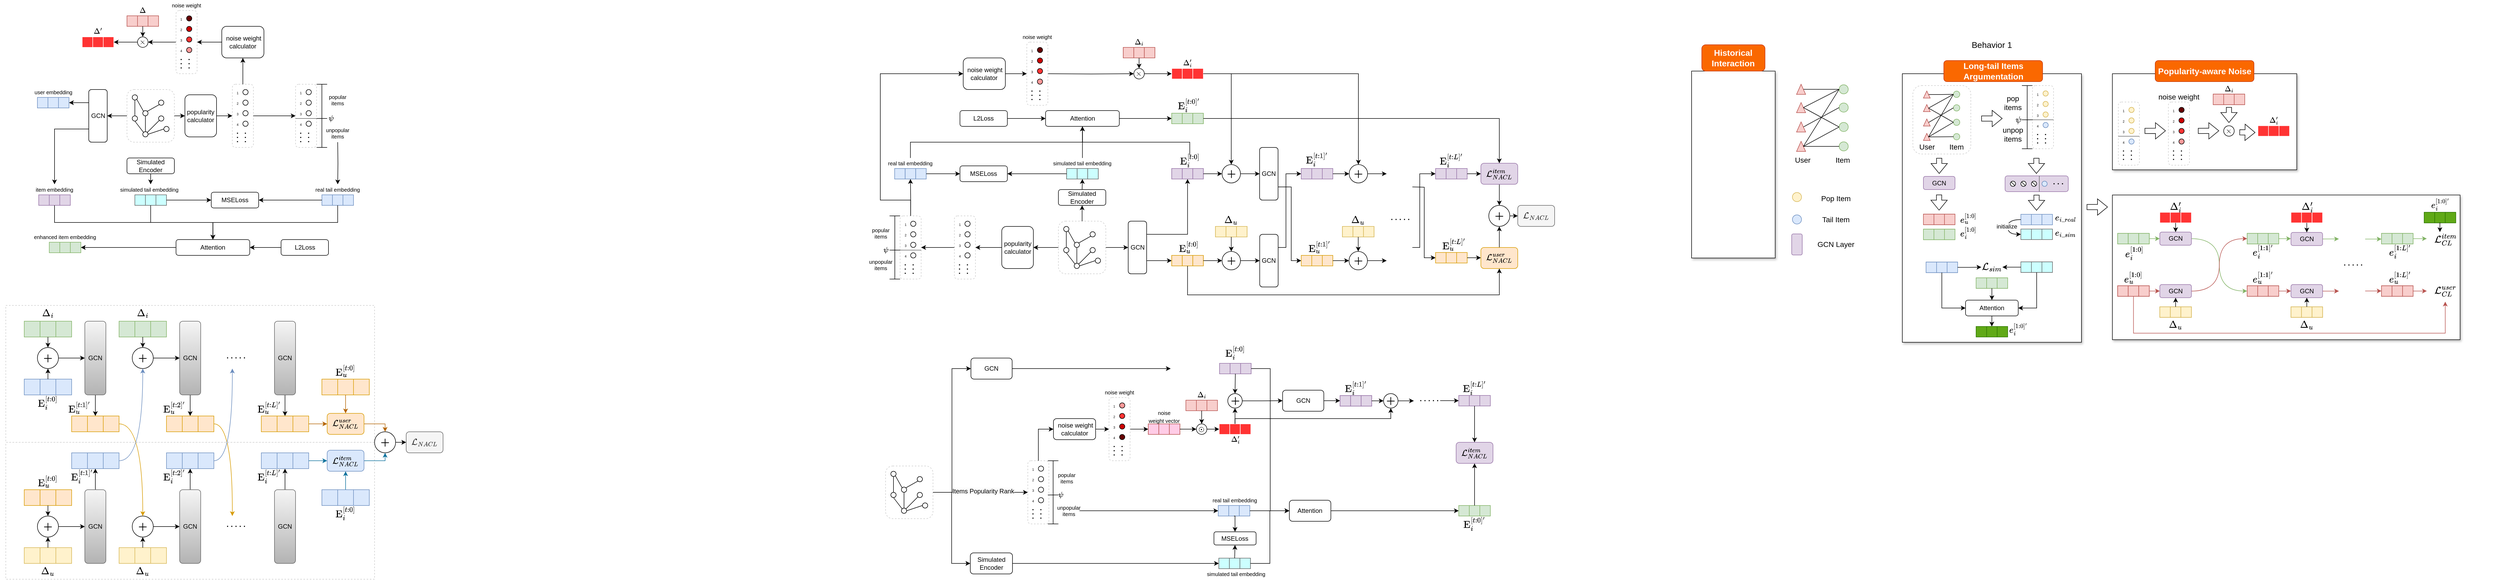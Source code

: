 <mxfile version="26.0.14">
  <diagram name="第 1 页" id="SOrNbni6haaX7lcLXhrE">
    <mxGraphModel dx="1209" dy="668" grid="1" gridSize="10" guides="1" tooltips="1" connect="1" arrows="1" fold="1" page="1" pageScale="1" pageWidth="1654" pageHeight="1169" math="1" shadow="0">
      <root>
        <mxCell id="0" />
        <mxCell id="1" parent="0" />
        <mxCell id="6Nl73J_gstxrzA5IsrqY-49" value="" style="rounded=0;whiteSpace=wrap;html=1;shadow=1;" vertex="1" parent="1">
          <mxGeometry x="4048.75" y="380.32" width="660" height="274.79" as="geometry" />
        </mxCell>
        <mxCell id="ui3XD-KBIEMe5zQACI0g-99" value="" style="rounded=0;whiteSpace=wrap;html=1;shadow=1;" parent="1" vertex="1">
          <mxGeometry x="3650" y="150" width="340" height="510" as="geometry" />
        </mxCell>
        <mxCell id="ui3XD-KBIEMe5zQACI0g-53" value="" style="rounded=0;whiteSpace=wrap;html=1;shadow=1;" parent="1" vertex="1">
          <mxGeometry x="4048.75" y="150" width="350" height="182.5" as="geometry" />
        </mxCell>
        <mxCell id="NPF3iJQXLI0bzO_-kfZt-135" value="" style="rounded=1;whiteSpace=wrap;html=1;dashed=1;strokeColor=#CCCCCC;" parent="1" vertex="1">
          <mxGeometry x="3670" y="172.5" width="110" height="130" as="geometry" />
        </mxCell>
        <mxCell id="NPF3iJQXLI0bzO_-kfZt-2" value="" style="rounded=0;whiteSpace=wrap;html=1;shadow=1;" parent="1" vertex="1">
          <mxGeometry x="3250" y="145" width="158.65" height="355" as="geometry" />
        </mxCell>
        <mxCell id="ZE1oE2z4XawcBpY2gWWt-68" style="edgeStyle=orthogonalEdgeStyle;rounded=0;orthogonalLoop=1;jettySize=auto;html=1;exitX=1;exitY=0.5;exitDx=0;exitDy=0;entryX=0;entryY=0.5;entryDx=0;entryDy=0;" parent="1" source="ZE1oE2z4XawcBpY2gWWt-36" target="ZE1oE2z4XawcBpY2gWWt-38" edge="1">
          <mxGeometry relative="1" as="geometry" />
        </mxCell>
        <mxCell id="ZE1oE2z4XawcBpY2gWWt-36" value="popularity calculator" style="rounded=1;whiteSpace=wrap;html=1;" parent="1" vertex="1">
          <mxGeometry x="390" y="190" width="60" height="80" as="geometry" />
        </mxCell>
        <mxCell id="ZE1oE2z4XawcBpY2gWWt-54" value="" style="group" parent="1" vertex="1" connectable="0">
          <mxGeometry x="480" y="170" width="40" height="120" as="geometry" />
        </mxCell>
        <mxCell id="ZE1oE2z4XawcBpY2gWWt-38" value="" style="rounded=1;whiteSpace=wrap;html=1;strokeColor=#CCCCCC;dashed=1;" parent="ZE1oE2z4XawcBpY2gWWt-54" vertex="1">
          <mxGeometry width="40" height="120" as="geometry" />
        </mxCell>
        <mxCell id="ZE1oE2z4XawcBpY2gWWt-39" value="" style="ellipse;whiteSpace=wrap;html=1;aspect=fixed;" parent="ZE1oE2z4XawcBpY2gWWt-54" vertex="1">
          <mxGeometry x="20" y="10" width="10" height="10" as="geometry" />
        </mxCell>
        <mxCell id="ZE1oE2z4XawcBpY2gWWt-42" value="" style="ellipse;whiteSpace=wrap;html=1;aspect=fixed;" parent="ZE1oE2z4XawcBpY2gWWt-54" vertex="1">
          <mxGeometry x="20" y="30" width="10" height="10" as="geometry" />
        </mxCell>
        <mxCell id="ZE1oE2z4XawcBpY2gWWt-43" value="" style="ellipse;whiteSpace=wrap;html=1;aspect=fixed;" parent="ZE1oE2z4XawcBpY2gWWt-54" vertex="1">
          <mxGeometry x="20" y="50" width="10" height="10" as="geometry" />
        </mxCell>
        <mxCell id="ZE1oE2z4XawcBpY2gWWt-44" value="" style="ellipse;whiteSpace=wrap;html=1;aspect=fixed;" parent="ZE1oE2z4XawcBpY2gWWt-54" vertex="1">
          <mxGeometry x="20" y="70" width="10" height="10" as="geometry" />
        </mxCell>
        <mxCell id="ZE1oE2z4XawcBpY2gWWt-45" value="&lt;p style=&quot;line-height: 100%;&quot;&gt;&lt;font style=&quot;font-size: 6px;&quot;&gt;1&lt;/font&gt;&lt;/p&gt;" style="text;html=1;align=center;verticalAlign=middle;whiteSpace=wrap;rounded=0;spacing=0;" parent="ZE1oE2z4XawcBpY2gWWt-54" vertex="1">
          <mxGeometry x="5" y="10" width="10" height="10" as="geometry" />
        </mxCell>
        <mxCell id="ZE1oE2z4XawcBpY2gWWt-47" value="&lt;p style=&quot;line-height: 100%;&quot;&gt;&lt;font style=&quot;font-size: 6px;&quot;&gt;2&lt;/font&gt;&lt;/p&gt;" style="text;html=1;align=center;verticalAlign=middle;whiteSpace=wrap;rounded=0;spacing=0;" parent="ZE1oE2z4XawcBpY2gWWt-54" vertex="1">
          <mxGeometry x="5" y="30" width="10" height="10" as="geometry" />
        </mxCell>
        <mxCell id="ZE1oE2z4XawcBpY2gWWt-48" value="&lt;p style=&quot;line-height: 100%;&quot;&gt;&lt;font style=&quot;font-size: 6px;&quot;&gt;3&lt;/font&gt;&lt;/p&gt;" style="text;html=1;align=center;verticalAlign=middle;whiteSpace=wrap;rounded=0;spacing=0;" parent="ZE1oE2z4XawcBpY2gWWt-54" vertex="1">
          <mxGeometry x="5" y="50" width="10" height="10" as="geometry" />
        </mxCell>
        <mxCell id="ZE1oE2z4XawcBpY2gWWt-49" value="&lt;p style=&quot;line-height: 100%;&quot;&gt;&lt;font style=&quot;font-size: 6px;&quot;&gt;4&lt;/font&gt;&lt;/p&gt;" style="text;html=1;align=center;verticalAlign=middle;whiteSpace=wrap;rounded=0;spacing=0;" parent="ZE1oE2z4XawcBpY2gWWt-54" vertex="1">
          <mxGeometry x="5" y="70" width="10" height="10" as="geometry" />
        </mxCell>
        <mxCell id="ZE1oE2z4XawcBpY2gWWt-50" value="" style="endArrow=none;dashed=1;html=1;dashPattern=1 3;strokeWidth=2;rounded=0;" parent="ZE1oE2z4XawcBpY2gWWt-54" edge="1">
          <mxGeometry width="50" height="50" relative="1" as="geometry">
            <mxPoint x="24.8" y="110" as="sourcePoint" />
            <mxPoint x="24.8" y="90" as="targetPoint" />
          </mxGeometry>
        </mxCell>
        <mxCell id="ZE1oE2z4XawcBpY2gWWt-51" value="" style="endArrow=none;dashed=1;html=1;dashPattern=1 3;strokeWidth=2;rounded=0;" parent="ZE1oE2z4XawcBpY2gWWt-54" edge="1">
          <mxGeometry width="50" height="50" relative="1" as="geometry">
            <mxPoint x="9.8" y="110" as="sourcePoint" />
            <mxPoint x="9.8" y="90" as="targetPoint" />
          </mxGeometry>
        </mxCell>
        <mxCell id="UApx__O06hIt9l8taPyZ-4" style="edgeStyle=orthogonalEdgeStyle;rounded=0;orthogonalLoop=1;jettySize=auto;html=1;exitX=0;exitY=0.5;exitDx=0;exitDy=0;entryX=1;entryY=0.5;entryDx=0;entryDy=0;" parent="1" source="ZE1oE2z4XawcBpY2gWWt-55" target="UApx__O06hIt9l8taPyZ-1" edge="1">
          <mxGeometry relative="1" as="geometry">
            <mxPoint x="330" y="89.81" as="targetPoint" />
          </mxGeometry>
        </mxCell>
        <mxCell id="ZE1oE2z4XawcBpY2gWWt-55" value="" style="rounded=1;whiteSpace=wrap;html=1;strokeColor=#CCCCCC;dashed=1;" parent="1" vertex="1">
          <mxGeometry x="373.13" y="30" width="40" height="120" as="geometry" />
        </mxCell>
        <mxCell id="ZE1oE2z4XawcBpY2gWWt-56" value="" style="ellipse;whiteSpace=wrap;html=1;aspect=fixed;fillColor=#660000;" parent="1" vertex="1">
          <mxGeometry x="393.13" y="40" width="10" height="10" as="geometry" />
        </mxCell>
        <mxCell id="ZE1oE2z4XawcBpY2gWWt-57" value="" style="ellipse;whiteSpace=wrap;html=1;aspect=fixed;fillColor=#CC0000;" parent="1" vertex="1">
          <mxGeometry x="393.13" y="60" width="10" height="10" as="geometry" />
        </mxCell>
        <mxCell id="ZE1oE2z4XawcBpY2gWWt-58" value="" style="ellipse;whiteSpace=wrap;html=1;aspect=fixed;fillColor=#FF3333;" parent="1" vertex="1">
          <mxGeometry x="393.13" y="80" width="10" height="10" as="geometry" />
        </mxCell>
        <mxCell id="ZE1oE2z4XawcBpY2gWWt-59" value="" style="ellipse;whiteSpace=wrap;html=1;aspect=fixed;fillColor=#FF9999;" parent="1" vertex="1">
          <mxGeometry x="393.13" y="100" width="10" height="10" as="geometry" />
        </mxCell>
        <mxCell id="ZE1oE2z4XawcBpY2gWWt-60" value="&lt;p style=&quot;line-height: 100%;&quot;&gt;&lt;font style=&quot;font-size: 6px;&quot;&gt;1&lt;/font&gt;&lt;/p&gt;" style="text;html=1;align=center;verticalAlign=middle;whiteSpace=wrap;rounded=0;spacing=0;" parent="1" vertex="1">
          <mxGeometry x="378.13" y="40" width="10" height="10" as="geometry" />
        </mxCell>
        <mxCell id="ZE1oE2z4XawcBpY2gWWt-61" value="&lt;p style=&quot;line-height: 100%;&quot;&gt;&lt;font style=&quot;font-size: 6px;&quot;&gt;2&lt;/font&gt;&lt;/p&gt;" style="text;html=1;align=center;verticalAlign=middle;whiteSpace=wrap;rounded=0;spacing=0;" parent="1" vertex="1">
          <mxGeometry x="378.13" y="60" width="10" height="10" as="geometry" />
        </mxCell>
        <mxCell id="ZE1oE2z4XawcBpY2gWWt-62" value="&lt;p style=&quot;line-height: 100%;&quot;&gt;&lt;font style=&quot;font-size: 6px;&quot;&gt;3&lt;/font&gt;&lt;/p&gt;" style="text;html=1;align=center;verticalAlign=middle;whiteSpace=wrap;rounded=0;spacing=0;" parent="1" vertex="1">
          <mxGeometry x="378.13" y="80" width="10" height="10" as="geometry" />
        </mxCell>
        <mxCell id="ZE1oE2z4XawcBpY2gWWt-63" value="&lt;p style=&quot;line-height: 100%;&quot;&gt;&lt;font style=&quot;font-size: 6px;&quot;&gt;4&lt;/font&gt;&lt;/p&gt;" style="text;html=1;align=center;verticalAlign=middle;whiteSpace=wrap;rounded=0;spacing=0;" parent="1" vertex="1">
          <mxGeometry x="378.13" y="100" width="10" height="10" as="geometry" />
        </mxCell>
        <mxCell id="ZE1oE2z4XawcBpY2gWWt-64" value="" style="endArrow=none;dashed=1;html=1;dashPattern=1 3;strokeWidth=2;rounded=0;" parent="1" edge="1">
          <mxGeometry width="50" height="50" relative="1" as="geometry">
            <mxPoint x="397.93" y="140" as="sourcePoint" />
            <mxPoint x="397.93" y="120" as="targetPoint" />
          </mxGeometry>
        </mxCell>
        <mxCell id="ZE1oE2z4XawcBpY2gWWt-65" value="" style="endArrow=none;dashed=1;html=1;dashPattern=1 3;strokeWidth=2;rounded=0;" parent="1" edge="1">
          <mxGeometry width="50" height="50" relative="1" as="geometry">
            <mxPoint x="382.93" y="140" as="sourcePoint" />
            <mxPoint x="382.93" y="120" as="targetPoint" />
          </mxGeometry>
        </mxCell>
        <mxCell id="ZE1oE2z4XawcBpY2gWWt-66" value="&lt;font style=&quot;font-size: 10px;&quot;&gt;noise weight&lt;/font&gt;" style="text;html=1;align=center;verticalAlign=middle;whiteSpace=wrap;rounded=0;" parent="1" vertex="1">
          <mxGeometry x="355" y="10" width="76.25" height="20" as="geometry" />
        </mxCell>
        <mxCell id="ZE1oE2z4XawcBpY2gWWt-93" value="" style="group" parent="1" vertex="1" connectable="0">
          <mxGeometry x="600" y="170" width="40" height="120" as="geometry" />
        </mxCell>
        <mxCell id="ZE1oE2z4XawcBpY2gWWt-94" value="" style="rounded=1;whiteSpace=wrap;html=1;strokeColor=#CCCCCC;dashed=1;" parent="ZE1oE2z4XawcBpY2gWWt-93" vertex="1">
          <mxGeometry width="40" height="120" as="geometry" />
        </mxCell>
        <mxCell id="ZE1oE2z4XawcBpY2gWWt-95" value="" style="ellipse;whiteSpace=wrap;html=1;aspect=fixed;" parent="ZE1oE2z4XawcBpY2gWWt-93" vertex="1">
          <mxGeometry x="20" y="10" width="10" height="10" as="geometry" />
        </mxCell>
        <mxCell id="ZE1oE2z4XawcBpY2gWWt-96" value="" style="ellipse;whiteSpace=wrap;html=1;aspect=fixed;" parent="ZE1oE2z4XawcBpY2gWWt-93" vertex="1">
          <mxGeometry x="20" y="30" width="10" height="10" as="geometry" />
        </mxCell>
        <mxCell id="ZE1oE2z4XawcBpY2gWWt-97" value="" style="ellipse;whiteSpace=wrap;html=1;aspect=fixed;" parent="ZE1oE2z4XawcBpY2gWWt-93" vertex="1">
          <mxGeometry x="20" y="50" width="10" height="10" as="geometry" />
        </mxCell>
        <mxCell id="ZE1oE2z4XawcBpY2gWWt-98" value="" style="ellipse;whiteSpace=wrap;html=1;aspect=fixed;" parent="ZE1oE2z4XawcBpY2gWWt-93" vertex="1">
          <mxGeometry x="20" y="70" width="10" height="10" as="geometry" />
        </mxCell>
        <mxCell id="ZE1oE2z4XawcBpY2gWWt-99" value="&lt;p style=&quot;line-height: 100%;&quot;&gt;&lt;font style=&quot;font-size: 6px;&quot;&gt;1&lt;/font&gt;&lt;/p&gt;" style="text;html=1;align=center;verticalAlign=middle;whiteSpace=wrap;rounded=0;spacing=0;" parent="ZE1oE2z4XawcBpY2gWWt-93" vertex="1">
          <mxGeometry x="5" y="10" width="10" height="10" as="geometry" />
        </mxCell>
        <mxCell id="ZE1oE2z4XawcBpY2gWWt-100" value="&lt;p style=&quot;line-height: 100%;&quot;&gt;&lt;font style=&quot;font-size: 6px;&quot;&gt;2&lt;/font&gt;&lt;/p&gt;" style="text;html=1;align=center;verticalAlign=middle;whiteSpace=wrap;rounded=0;spacing=0;" parent="ZE1oE2z4XawcBpY2gWWt-93" vertex="1">
          <mxGeometry x="5" y="30" width="10" height="10" as="geometry" />
        </mxCell>
        <mxCell id="ZE1oE2z4XawcBpY2gWWt-101" value="&lt;p style=&quot;line-height: 100%;&quot;&gt;&lt;font style=&quot;font-size: 6px;&quot;&gt;3&lt;/font&gt;&lt;/p&gt;" style="text;html=1;align=center;verticalAlign=middle;whiteSpace=wrap;rounded=0;spacing=0;" parent="ZE1oE2z4XawcBpY2gWWt-93" vertex="1">
          <mxGeometry x="5" y="50" width="10" height="10" as="geometry" />
        </mxCell>
        <mxCell id="ZE1oE2z4XawcBpY2gWWt-102" value="&lt;p style=&quot;line-height: 100%;&quot;&gt;&lt;font style=&quot;font-size: 6px;&quot;&gt;4&lt;/font&gt;&lt;/p&gt;" style="text;html=1;align=center;verticalAlign=middle;whiteSpace=wrap;rounded=0;spacing=0;" parent="ZE1oE2z4XawcBpY2gWWt-93" vertex="1">
          <mxGeometry x="5" y="70" width="10" height="10" as="geometry" />
        </mxCell>
        <mxCell id="ZE1oE2z4XawcBpY2gWWt-103" value="" style="endArrow=none;dashed=1;html=1;dashPattern=1 3;strokeWidth=2;rounded=0;" parent="ZE1oE2z4XawcBpY2gWWt-93" edge="1">
          <mxGeometry width="50" height="50" relative="1" as="geometry">
            <mxPoint x="24.8" y="110" as="sourcePoint" />
            <mxPoint x="24.8" y="90" as="targetPoint" />
          </mxGeometry>
        </mxCell>
        <mxCell id="ZE1oE2z4XawcBpY2gWWt-104" value="" style="endArrow=none;dashed=1;html=1;dashPattern=1 3;strokeWidth=2;rounded=0;" parent="ZE1oE2z4XawcBpY2gWWt-93" edge="1">
          <mxGeometry width="50" height="50" relative="1" as="geometry">
            <mxPoint x="9.8" y="110" as="sourcePoint" />
            <mxPoint x="9.8" y="90" as="targetPoint" />
          </mxGeometry>
        </mxCell>
        <mxCell id="ZE1oE2z4XawcBpY2gWWt-105" value="" style="endArrow=none;html=1;rounded=0;entryX=1;entryY=0.5;entryDx=0;entryDy=0;fillColor=#f5f5f5;strokeColor=#666666;" parent="ZE1oE2z4XawcBpY2gWWt-93" edge="1">
          <mxGeometry width="50" height="50" relative="1" as="geometry">
            <mxPoint y="65" as="sourcePoint" />
            <mxPoint x="40" y="65" as="targetPoint" />
          </mxGeometry>
        </mxCell>
        <mxCell id="ZE1oE2z4XawcBpY2gWWt-106" value="" style="shape=crossbar;whiteSpace=wrap;html=1;rounded=1;direction=south;" parent="1" vertex="1">
          <mxGeometry x="640" y="170" width="20" height="65" as="geometry" />
        </mxCell>
        <mxCell id="ZE1oE2z4XawcBpY2gWWt-107" value="popular items" style="text;html=1;align=center;verticalAlign=middle;whiteSpace=wrap;rounded=0;fontSize=10;" parent="1" vertex="1">
          <mxGeometry x="660" y="190" width="40" height="20" as="geometry" />
        </mxCell>
        <mxCell id="ZE1oE2z4XawcBpY2gWWt-108" value="" style="shape=crossbar;whiteSpace=wrap;html=1;rounded=1;direction=south;" parent="1" vertex="1">
          <mxGeometry x="640" y="235" width="20" height="55" as="geometry" />
        </mxCell>
        <mxCell id="ZE1oE2z4XawcBpY2gWWt-109" value="unpopular items" style="text;html=1;align=center;verticalAlign=middle;whiteSpace=wrap;rounded=0;fontSize=10;" parent="1" vertex="1">
          <mxGeometry x="660" y="252.5" width="40" height="20" as="geometry" />
        </mxCell>
        <mxCell id="ZE1oE2z4XawcBpY2gWWt-110" style="edgeStyle=orthogonalEdgeStyle;rounded=0;orthogonalLoop=1;jettySize=auto;html=1;exitX=1;exitY=0.5;exitDx=0;exitDy=0;entryX=0;entryY=0.5;entryDx=0;entryDy=0;" parent="1" source="ZE1oE2z4XawcBpY2gWWt-38" target="ZE1oE2z4XawcBpY2gWWt-94" edge="1">
          <mxGeometry relative="1" as="geometry" />
        </mxCell>
        <mxCell id="ZE1oE2z4XawcBpY2gWWt-134" value="real tail embedding" style="text;html=1;align=center;verticalAlign=middle;whiteSpace=wrap;rounded=0;fontSize=10;" parent="1" vertex="1">
          <mxGeometry x="635" y="360" width="90" height="20" as="geometry" />
        </mxCell>
        <mxCell id="ZE1oE2z4XawcBpY2gWWt-138" value="" style="group" parent="1" vertex="1" connectable="0">
          <mxGeometry x="650" y="380" width="60" height="20" as="geometry" />
        </mxCell>
        <mxCell id="ZE1oE2z4XawcBpY2gWWt-135" value="" style="rounded=0;whiteSpace=wrap;html=1;fillColor=#dae8fc;strokeColor=#6c8ebf;" parent="ZE1oE2z4XawcBpY2gWWt-138" vertex="1">
          <mxGeometry width="20" height="20" as="geometry" />
        </mxCell>
        <mxCell id="ZE1oE2z4XawcBpY2gWWt-136" value="" style="rounded=0;whiteSpace=wrap;html=1;fillColor=#dae8fc;strokeColor=#6c8ebf;" parent="ZE1oE2z4XawcBpY2gWWt-138" vertex="1">
          <mxGeometry x="20" width="20" height="20" as="geometry" />
        </mxCell>
        <mxCell id="ZE1oE2z4XawcBpY2gWWt-137" value="" style="rounded=0;whiteSpace=wrap;html=1;fillColor=#dae8fc;strokeColor=#6c8ebf;" parent="ZE1oE2z4XawcBpY2gWWt-138" vertex="1">
          <mxGeometry x="40" width="20" height="20" as="geometry" />
        </mxCell>
        <mxCell id="ZE1oE2z4XawcBpY2gWWt-140" value="\(\psi\)" style="text;html=1;align=center;verticalAlign=middle;whiteSpace=wrap;rounded=0;" parent="1" vertex="1">
          <mxGeometry x="662.5" y="230" width="10" height="10" as="geometry" />
        </mxCell>
        <mxCell id="ZE1oE2z4XawcBpY2gWWt-142" style="edgeStyle=orthogonalEdgeStyle;rounded=0;orthogonalLoop=1;jettySize=auto;html=1;exitX=0.5;exitY=1;exitDx=0;exitDy=0;" parent="1" source="ZE1oE2z4XawcBpY2gWWt-141" edge="1">
          <mxGeometry relative="1" as="geometry">
            <mxPoint x="324.952" y="360" as="targetPoint" />
          </mxGeometry>
        </mxCell>
        <mxCell id="ZE1oE2z4XawcBpY2gWWt-141" value="Simulated Encoder" style="rounded=1;whiteSpace=wrap;html=1;" parent="1" vertex="1">
          <mxGeometry x="280" y="310" width="90" height="30" as="geometry" />
        </mxCell>
        <mxCell id="ZE1oE2z4XawcBpY2gWWt-143" value="" style="group;fillColor=#CCFFFF;fontColor=#333333;strokeColor=#666666;" parent="1" vertex="1" connectable="0">
          <mxGeometry x="295" y="380" width="60" height="20" as="geometry" />
        </mxCell>
        <mxCell id="ZE1oE2z4XawcBpY2gWWt-144" value="" style="rounded=0;whiteSpace=wrap;html=1;fillColor=#CCFFFF;strokeColor=#666666;fontColor=#333333;" parent="ZE1oE2z4XawcBpY2gWWt-143" vertex="1">
          <mxGeometry width="20" height="20" as="geometry" />
        </mxCell>
        <mxCell id="ZE1oE2z4XawcBpY2gWWt-145" value="" style="rounded=0;whiteSpace=wrap;html=1;fillColor=#CCFFFF;strokeColor=#666666;fontColor=#333333;" parent="ZE1oE2z4XawcBpY2gWWt-143" vertex="1">
          <mxGeometry x="20" width="20" height="20" as="geometry" />
        </mxCell>
        <mxCell id="ZE1oE2z4XawcBpY2gWWt-146" value="" style="rounded=0;whiteSpace=wrap;html=1;fillColor=#CCFFFF;strokeColor=#666666;fontColor=#333333;" parent="ZE1oE2z4XawcBpY2gWWt-143" vertex="1">
          <mxGeometry x="40" width="20" height="20" as="geometry" />
        </mxCell>
        <mxCell id="ZE1oE2z4XawcBpY2gWWt-147" value="&lt;font style=&quot;font-size: 10px;&quot;&gt;&lt;span style=&quot;&quot;&gt;simulated&lt;/span&gt;&amp;nbsp;tail embedding&lt;/font&gt;" style="text;html=1;align=center;verticalAlign=middle;whiteSpace=wrap;rounded=0;fontSize=10;" parent="1" vertex="1">
          <mxGeometry x="260" y="360" width="125" height="20" as="geometry" />
        </mxCell>
        <mxCell id="ZE1oE2z4XawcBpY2gWWt-165" value="" style="group" parent="1" vertex="1" connectable="0">
          <mxGeometry x="280" y="180" width="90" height="100" as="geometry" />
        </mxCell>
        <mxCell id="ZE1oE2z4XawcBpY2gWWt-18" value="" style="rounded=1;whiteSpace=wrap;html=1;strokeColor=#CCCCCC;dashed=1;" parent="ZE1oE2z4XawcBpY2gWWt-165" vertex="1">
          <mxGeometry width="90" height="100" as="geometry" />
        </mxCell>
        <mxCell id="ZE1oE2z4XawcBpY2gWWt-17" value="" style="group" parent="ZE1oE2z4XawcBpY2gWWt-165" vertex="1" connectable="0">
          <mxGeometry x="10" y="10" width="70" height="80" as="geometry" />
        </mxCell>
        <mxCell id="ZE1oE2z4XawcBpY2gWWt-12" style="rounded=0;orthogonalLoop=1;jettySize=auto;html=1;exitX=1;exitY=0;exitDx=0;exitDy=0;entryX=0;entryY=1;entryDx=0;entryDy=0;endArrow=none;endFill=0;" parent="ZE1oE2z4XawcBpY2gWWt-17" source="ZE1oE2z4XawcBpY2gWWt-1" target="ZE1oE2z4XawcBpY2gWWt-8" edge="1">
          <mxGeometry relative="1" as="geometry" />
        </mxCell>
        <mxCell id="ZE1oE2z4XawcBpY2gWWt-1" value="" style="ellipse;whiteSpace=wrap;html=1;aspect=fixed;" parent="ZE1oE2z4XawcBpY2gWWt-17" vertex="1">
          <mxGeometry x="20" y="30" width="10" height="10" as="geometry" />
        </mxCell>
        <mxCell id="ZE1oE2z4XawcBpY2gWWt-9" style="edgeStyle=orthogonalEdgeStyle;rounded=0;orthogonalLoop=1;jettySize=auto;html=1;exitX=0.5;exitY=0;exitDx=0;exitDy=0;entryX=0.5;entryY=1;entryDx=0;entryDy=0;endArrow=none;endFill=0;" parent="ZE1oE2z4XawcBpY2gWWt-17" source="ZE1oE2z4XawcBpY2gWWt-2" target="ZE1oE2z4XawcBpY2gWWt-7" edge="1">
          <mxGeometry relative="1" as="geometry" />
        </mxCell>
        <mxCell id="ZE1oE2z4XawcBpY2gWWt-2" value="" style="ellipse;whiteSpace=wrap;html=1;aspect=fixed;" parent="ZE1oE2z4XawcBpY2gWWt-17" vertex="1">
          <mxGeometry y="40" width="10" height="10" as="geometry" />
        </mxCell>
        <mxCell id="ZE1oE2z4XawcBpY2gWWt-3" value="" style="ellipse;whiteSpace=wrap;html=1;aspect=fixed;" parent="ZE1oE2z4XawcBpY2gWWt-17" vertex="1">
          <mxGeometry x="50" y="40" width="10" height="10" as="geometry" />
        </mxCell>
        <mxCell id="ZE1oE2z4XawcBpY2gWWt-5" value="" style="ellipse;whiteSpace=wrap;html=1;aspect=fixed;" parent="ZE1oE2z4XawcBpY2gWWt-17" vertex="1">
          <mxGeometry x="60" y="60" width="10" height="10" as="geometry" />
        </mxCell>
        <mxCell id="ZE1oE2z4XawcBpY2gWWt-6" value="" style="ellipse;whiteSpace=wrap;html=1;aspect=fixed;" parent="ZE1oE2z4XawcBpY2gWWt-17" vertex="1">
          <mxGeometry x="20" y="70" width="10" height="10" as="geometry" />
        </mxCell>
        <mxCell id="ZE1oE2z4XawcBpY2gWWt-10" style="rounded=0;orthogonalLoop=1;jettySize=auto;html=1;exitX=1;exitY=1;exitDx=0;exitDy=0;entryX=0;entryY=0;entryDx=0;entryDy=0;endArrow=none;endFill=0;" parent="ZE1oE2z4XawcBpY2gWWt-17" source="ZE1oE2z4XawcBpY2gWWt-7" target="ZE1oE2z4XawcBpY2gWWt-1" edge="1">
          <mxGeometry relative="1" as="geometry" />
        </mxCell>
        <mxCell id="ZE1oE2z4XawcBpY2gWWt-7" value="" style="ellipse;whiteSpace=wrap;html=1;aspect=fixed;" parent="ZE1oE2z4XawcBpY2gWWt-17" vertex="1">
          <mxGeometry width="10" height="10" as="geometry" />
        </mxCell>
        <mxCell id="ZE1oE2z4XawcBpY2gWWt-8" value="" style="ellipse;whiteSpace=wrap;html=1;aspect=fixed;" parent="ZE1oE2z4XawcBpY2gWWt-17" vertex="1">
          <mxGeometry x="50" y="10" width="10" height="10" as="geometry" />
        </mxCell>
        <mxCell id="ZE1oE2z4XawcBpY2gWWt-13" style="rounded=0;orthogonalLoop=1;jettySize=auto;html=1;exitX=1;exitY=0;exitDx=0;exitDy=0;entryX=0;entryY=1;entryDx=0;entryDy=0;endArrow=none;endFill=0;" parent="ZE1oE2z4XawcBpY2gWWt-17" source="ZE1oE2z4XawcBpY2gWWt-6" target="ZE1oE2z4XawcBpY2gWWt-3" edge="1">
          <mxGeometry relative="1" as="geometry">
            <mxPoint x="28" y="71" as="sourcePoint" />
            <mxPoint x="50" y="59" as="targetPoint" />
          </mxGeometry>
        </mxCell>
        <mxCell id="ZE1oE2z4XawcBpY2gWWt-14" style="rounded=0;orthogonalLoop=1;jettySize=auto;html=1;exitX=0.5;exitY=0;exitDx=0;exitDy=0;entryX=0.5;entryY=1;entryDx=0;entryDy=0;endArrow=none;endFill=0;" parent="ZE1oE2z4XawcBpY2gWWt-17" source="ZE1oE2z4XawcBpY2gWWt-6" target="ZE1oE2z4XawcBpY2gWWt-1" edge="1">
          <mxGeometry relative="1" as="geometry">
            <mxPoint x="28" y="62" as="sourcePoint" />
            <mxPoint x="50" y="50" as="targetPoint" />
          </mxGeometry>
        </mxCell>
        <mxCell id="ZE1oE2z4XawcBpY2gWWt-15" style="rounded=0;orthogonalLoop=1;jettySize=auto;html=1;exitX=1;exitY=0.5;exitDx=0;exitDy=0;entryX=0;entryY=0.5;entryDx=0;entryDy=0;endArrow=none;endFill=0;" parent="ZE1oE2z4XawcBpY2gWWt-17" source="ZE1oE2z4XawcBpY2gWWt-6" target="ZE1oE2z4XawcBpY2gWWt-5" edge="1">
          <mxGeometry relative="1" as="geometry">
            <mxPoint x="38" y="92" as="sourcePoint" />
            <mxPoint x="60" y="80" as="targetPoint" />
          </mxGeometry>
        </mxCell>
        <mxCell id="ZE1oE2z4XawcBpY2gWWt-16" style="rounded=0;orthogonalLoop=1;jettySize=auto;html=1;exitX=0;exitY=0;exitDx=0;exitDy=0;entryX=0.5;entryY=1;entryDx=0;entryDy=0;endArrow=none;endFill=0;" parent="ZE1oE2z4XawcBpY2gWWt-17" source="ZE1oE2z4XawcBpY2gWWt-6" target="ZE1oE2z4XawcBpY2gWWt-2" edge="1">
          <mxGeometry relative="1" as="geometry">
            <mxPoint x="-22" y="80" as="sourcePoint" />
            <mxPoint y="68" as="targetPoint" />
          </mxGeometry>
        </mxCell>
        <mxCell id="ZE1oE2z4XawcBpY2gWWt-166" style="edgeStyle=orthogonalEdgeStyle;rounded=0;orthogonalLoop=1;jettySize=auto;html=1;exitX=1;exitY=0.5;exitDx=0;exitDy=0;entryX=0;entryY=0.5;entryDx=0;entryDy=0;" parent="1" source="ZE1oE2z4XawcBpY2gWWt-18" target="ZE1oE2z4XawcBpY2gWWt-36" edge="1">
          <mxGeometry relative="1" as="geometry" />
        </mxCell>
        <mxCell id="ZE1oE2z4XawcBpY2gWWt-169" value="" style="group;fillColor=#e1d5e7;strokeColor=#9673a6;" parent="1" vertex="1" connectable="0">
          <mxGeometry x="112.5" y="380" width="60" height="20" as="geometry" />
        </mxCell>
        <mxCell id="ZE1oE2z4XawcBpY2gWWt-170" value="" style="rounded=0;whiteSpace=wrap;html=1;fillColor=#e1d5e7;strokeColor=#9673a6;" parent="ZE1oE2z4XawcBpY2gWWt-169" vertex="1">
          <mxGeometry width="20" height="20" as="geometry" />
        </mxCell>
        <mxCell id="ZE1oE2z4XawcBpY2gWWt-171" value="" style="rounded=0;whiteSpace=wrap;html=1;fillColor=#e1d5e7;strokeColor=#9673a6;" parent="ZE1oE2z4XawcBpY2gWWt-169" vertex="1">
          <mxGeometry x="20" width="20" height="20" as="geometry" />
        </mxCell>
        <mxCell id="ZE1oE2z4XawcBpY2gWWt-172" value="" style="rounded=0;whiteSpace=wrap;html=1;fillColor=#e1d5e7;strokeColor=#9673a6;" parent="ZE1oE2z4XawcBpY2gWWt-169" vertex="1">
          <mxGeometry x="40" width="20" height="20" as="geometry" />
        </mxCell>
        <mxCell id="q6GljgwSk5bquIh12kg8-1" style="edgeStyle=orthogonalEdgeStyle;rounded=0;orthogonalLoop=1;jettySize=auto;html=1;entryX=0.5;entryY=0;entryDx=0;entryDy=0;" parent="1" target="ZE1oE2z4XawcBpY2gWWt-134" edge="1">
          <mxGeometry relative="1" as="geometry">
            <mxPoint x="680" y="280" as="sourcePoint" />
          </mxGeometry>
        </mxCell>
        <mxCell id="q6GljgwSk5bquIh12kg8-8" value="" style="group;fillColor=#d5e8d4;strokeColor=#82b366;" parent="1" vertex="1" connectable="0">
          <mxGeometry x="132.5" y="470" width="60" height="20" as="geometry" />
        </mxCell>
        <mxCell id="q6GljgwSk5bquIh12kg8-9" value="" style="rounded=0;whiteSpace=wrap;html=1;fillColor=#d5e8d4;strokeColor=#82b366;" parent="q6GljgwSk5bquIh12kg8-8" vertex="1">
          <mxGeometry width="20" height="20" as="geometry" />
        </mxCell>
        <mxCell id="q6GljgwSk5bquIh12kg8-10" value="" style="rounded=0;whiteSpace=wrap;html=1;fillColor=#d5e8d4;strokeColor=#82b366;" parent="q6GljgwSk5bquIh12kg8-8" vertex="1">
          <mxGeometry x="20" width="20" height="20" as="geometry" />
        </mxCell>
        <mxCell id="q6GljgwSk5bquIh12kg8-11" value="" style="rounded=0;whiteSpace=wrap;html=1;fillColor=#d5e8d4;strokeColor=#82b366;" parent="q6GljgwSk5bquIh12kg8-8" vertex="1">
          <mxGeometry x="40" width="20" height="20" as="geometry" />
        </mxCell>
        <mxCell id="q6GljgwSk5bquIh12kg8-14" value="MSELoss" style="rounded=1;whiteSpace=wrap;html=1;" parent="1" vertex="1">
          <mxGeometry x="440" y="375" width="90" height="30" as="geometry" />
        </mxCell>
        <mxCell id="q6GljgwSk5bquIh12kg8-16" style="edgeStyle=orthogonalEdgeStyle;rounded=0;orthogonalLoop=1;jettySize=auto;html=1;exitX=1;exitY=0.5;exitDx=0;exitDy=0;entryX=0;entryY=0.5;entryDx=0;entryDy=0;" parent="1" source="ZE1oE2z4XawcBpY2gWWt-146" target="q6GljgwSk5bquIh12kg8-14" edge="1">
          <mxGeometry relative="1" as="geometry" />
        </mxCell>
        <mxCell id="q6GljgwSk5bquIh12kg8-17" style="edgeStyle=orthogonalEdgeStyle;rounded=0;orthogonalLoop=1;jettySize=auto;html=1;exitX=0;exitY=0.5;exitDx=0;exitDy=0;entryX=1;entryY=0.5;entryDx=0;entryDy=0;" parent="1" source="ZE1oE2z4XawcBpY2gWWt-135" target="q6GljgwSk5bquIh12kg8-14" edge="1">
          <mxGeometry relative="1" as="geometry" />
        </mxCell>
        <mxCell id="q6GljgwSk5bquIh12kg8-18" value="&lt;font style=&quot;font-size: 10px;&quot;&gt;item embedding&lt;/font&gt;" style="text;html=1;align=center;verticalAlign=middle;whiteSpace=wrap;rounded=0;fontSize=10;" parent="1" vertex="1">
          <mxGeometry x="90" y="360" width="105" height="20" as="geometry" />
        </mxCell>
        <mxCell id="q6GljgwSk5bquIh12kg8-19" value="&lt;font style=&quot;font-size: 10px;&quot;&gt;enhanced item embedding&lt;/font&gt;" style="text;html=1;align=center;verticalAlign=middle;whiteSpace=wrap;rounded=0;fontSize=10;" parent="1" vertex="1">
          <mxGeometry x="101.25" y="450" width="122.5" height="20" as="geometry" />
        </mxCell>
        <mxCell id="q6GljgwSk5bquIh12kg8-20" value="&lt;span style=&quot;color: rgba(0, 0, 0, 0); font-family: monospace; font-size: 0px; text-align: start; text-wrap: nowrap;&quot;&gt;%3CmxGraphModel%3E%3Croot%3E%3CmxCell%20id%3D%220%22%2F%3E%3CmxCell%20id%3D%221%22%20parent%3D%220%22%2F%3E%3CmxCell%20id%3D%222%22%20value%3D%22popularity%20calculator%22%20style%3D%22rounded%3D1%3BwhiteSpace%3Dwrap%3Bhtml%3D1%3B%22%20vertex%3D%221%22%20parent%3D%221%22%3E%3CmxGeometry%20x%3D%22390%22%20y%3D%22170%22%20width%3D%2260%22%20height%3D%2280%22%20as%3D%22geometry%22%2F%3E%3C%2FmxCell%3E%3C%2Froot%3E%3C%2FmxGraphModel%3E&lt;/span&gt;&amp;nbsp;noise weight calculator" style="rounded=1;whiteSpace=wrap;html=1;" parent="1" vertex="1">
          <mxGeometry x="460" y="60" width="80" height="60" as="geometry" />
        </mxCell>
        <mxCell id="q6GljgwSk5bquIh12kg8-23" style="edgeStyle=orthogonalEdgeStyle;rounded=0;orthogonalLoop=1;jettySize=auto;html=1;exitX=0.5;exitY=0;exitDx=0;exitDy=0;entryX=0.5;entryY=1;entryDx=0;entryDy=0;" parent="1" source="ZE1oE2z4XawcBpY2gWWt-38" target="q6GljgwSk5bquIh12kg8-20" edge="1">
          <mxGeometry relative="1" as="geometry" />
        </mxCell>
        <mxCell id="q6GljgwSk5bquIh12kg8-24" style="edgeStyle=orthogonalEdgeStyle;rounded=0;orthogonalLoop=1;jettySize=auto;html=1;exitX=0;exitY=0.5;exitDx=0;exitDy=0;entryX=1;entryY=0.5;entryDx=0;entryDy=0;" parent="1" source="q6GljgwSk5bquIh12kg8-20" target="ZE1oE2z4XawcBpY2gWWt-55" edge="1">
          <mxGeometry relative="1" as="geometry" />
        </mxCell>
        <mxCell id="q6GljgwSk5bquIh12kg8-25" value="" style="group;fillColor=#FF3333;strokeColor=#FFFFFF;" parent="1" vertex="1" connectable="0">
          <mxGeometry x="195" y="80" width="60" height="20" as="geometry" />
        </mxCell>
        <mxCell id="q6GljgwSk5bquIh12kg8-26" value="" style="rounded=0;whiteSpace=wrap;html=1;fillColor=#FF3333;strokeColor=#FFFFFF;" parent="q6GljgwSk5bquIh12kg8-25" vertex="1">
          <mxGeometry width="20" height="20" as="geometry" />
        </mxCell>
        <mxCell id="q6GljgwSk5bquIh12kg8-28" value="" style="rounded=0;whiteSpace=wrap;html=1;fillColor=#FF3333;strokeColor=#FFFFFF;" parent="q6GljgwSk5bquIh12kg8-25" vertex="1">
          <mxGeometry x="20" width="20" height="20" as="geometry" />
        </mxCell>
        <mxCell id="q6GljgwSk5bquIh12kg8-29" value="" style="rounded=0;whiteSpace=wrap;html=1;fillColor=#FF3333;strokeColor=#FFFFFF;" parent="q6GljgwSk5bquIh12kg8-25" vertex="1">
          <mxGeometry x="40" width="20" height="20" as="geometry" />
        </mxCell>
        <mxCell id="q6GljgwSk5bquIh12kg8-30" value="\(\Delta^{\prime}\)" style="text;html=1;align=center;verticalAlign=middle;whiteSpace=wrap;rounded=0;" parent="1" vertex="1">
          <mxGeometry x="210" y="60" width="30" height="20" as="geometry" />
        </mxCell>
        <mxCell id="q6GljgwSk5bquIh12kg8-32" value="" style="group;fillColor=#dae8fc;strokeColor=#6c8ebf;" parent="1" vertex="1" connectable="0">
          <mxGeometry x="110" y="195" width="60" height="20" as="geometry" />
        </mxCell>
        <mxCell id="q6GljgwSk5bquIh12kg8-33" value="" style="rounded=0;whiteSpace=wrap;html=1;fillColor=#dae8fc;strokeColor=#6c8ebf;" parent="q6GljgwSk5bquIh12kg8-32" vertex="1">
          <mxGeometry width="20" height="20" as="geometry" />
        </mxCell>
        <mxCell id="q6GljgwSk5bquIh12kg8-34" value="" style="rounded=0;whiteSpace=wrap;html=1;fillColor=#dae8fc;strokeColor=#6c8ebf;" parent="q6GljgwSk5bquIh12kg8-32" vertex="1">
          <mxGeometry x="20" width="20" height="20" as="geometry" />
        </mxCell>
        <mxCell id="q6GljgwSk5bquIh12kg8-35" value="" style="rounded=0;whiteSpace=wrap;html=1;fillColor=#dae8fc;strokeColor=#6c8ebf;" parent="q6GljgwSk5bquIh12kg8-32" vertex="1">
          <mxGeometry x="40" width="20" height="20" as="geometry" />
        </mxCell>
        <mxCell id="Rx-QaceUnXGN7DNIrm5c-3" value="&lt;font style=&quot;font-size: 10px;&quot;&gt;user embedding&lt;/font&gt;" style="text;html=1;align=center;verticalAlign=middle;whiteSpace=wrap;rounded=0;fontSize=10;" parent="1" vertex="1">
          <mxGeometry x="87.5" y="175" width="105" height="20" as="geometry" />
        </mxCell>
        <mxCell id="Rx-QaceUnXGN7DNIrm5c-5" value="" style="group;fillColor=#f8cecc;strokeColor=#b85450;" parent="1" vertex="1" connectable="0">
          <mxGeometry x="280" y="40" width="60" height="20" as="geometry" />
        </mxCell>
        <mxCell id="Rx-QaceUnXGN7DNIrm5c-6" value="" style="rounded=0;whiteSpace=wrap;html=1;fillColor=#f8cecc;strokeColor=#b85450;" parent="Rx-QaceUnXGN7DNIrm5c-5" vertex="1">
          <mxGeometry width="20" height="20" as="geometry" />
        </mxCell>
        <mxCell id="Rx-QaceUnXGN7DNIrm5c-7" value="" style="rounded=0;whiteSpace=wrap;html=1;fillColor=#f8cecc;strokeColor=#b85450;" parent="Rx-QaceUnXGN7DNIrm5c-5" vertex="1">
          <mxGeometry x="20" width="20" height="20" as="geometry" />
        </mxCell>
        <mxCell id="Rx-QaceUnXGN7DNIrm5c-8" value="" style="rounded=0;whiteSpace=wrap;html=1;fillColor=#f8cecc;strokeColor=#b85450;" parent="Rx-QaceUnXGN7DNIrm5c-5" vertex="1">
          <mxGeometry x="40" width="20" height="20" as="geometry" />
        </mxCell>
        <mxCell id="Rx-QaceUnXGN7DNIrm5c-11" value="\(\Delta\)" style="text;html=1;align=center;verticalAlign=middle;whiteSpace=wrap;rounded=0;" parent="1" vertex="1">
          <mxGeometry x="295" y="20" width="30" height="20" as="geometry" />
        </mxCell>
        <mxCell id="Rx-QaceUnXGN7DNIrm5c-17" style="edgeStyle=orthogonalEdgeStyle;rounded=0;orthogonalLoop=1;jettySize=auto;html=1;exitX=0;exitY=0.5;exitDx=0;exitDy=0;entryX=1;entryY=0.5;entryDx=0;entryDy=0;" parent="1" source="Rx-QaceUnXGN7DNIrm5c-13" target="q6GljgwSk5bquIh12kg8-11" edge="1">
          <mxGeometry relative="1" as="geometry" />
        </mxCell>
        <mxCell id="Rx-QaceUnXGN7DNIrm5c-13" value="Attention" style="rounded=1;whiteSpace=wrap;html=1;" parent="1" vertex="1">
          <mxGeometry x="373.13" y="465" width="140" height="30" as="geometry" />
        </mxCell>
        <mxCell id="Rx-QaceUnXGN7DNIrm5c-15" style="edgeStyle=orthogonalEdgeStyle;rounded=0;orthogonalLoop=1;jettySize=auto;html=1;exitX=0.5;exitY=1;exitDx=0;exitDy=0;entryX=0.5;entryY=0;entryDx=0;entryDy=0;" parent="1" source="ZE1oE2z4XawcBpY2gWWt-145" target="Rx-QaceUnXGN7DNIrm5c-13" edge="1">
          <mxGeometry relative="1" as="geometry" />
        </mxCell>
        <mxCell id="Rx-QaceUnXGN7DNIrm5c-16" style="edgeStyle=orthogonalEdgeStyle;rounded=0;orthogonalLoop=1;jettySize=auto;html=1;exitX=0.5;exitY=1;exitDx=0;exitDy=0;entryX=0.5;entryY=0;entryDx=0;entryDy=0;" parent="1" source="ZE1oE2z4XawcBpY2gWWt-136" target="Rx-QaceUnXGN7DNIrm5c-13" edge="1">
          <mxGeometry relative="1" as="geometry" />
        </mxCell>
        <mxCell id="UApx__O06hIt9l8taPyZ-5" style="edgeStyle=orthogonalEdgeStyle;rounded=0;orthogonalLoop=1;jettySize=auto;html=1;exitX=0;exitY=0.5;exitDx=0;exitDy=0;entryX=1;entryY=0.5;entryDx=0;entryDy=0;" parent="1" source="UApx__O06hIt9l8taPyZ-1" target="q6GljgwSk5bquIh12kg8-29" edge="1">
          <mxGeometry relative="1" as="geometry" />
        </mxCell>
        <mxCell id="UApx__O06hIt9l8taPyZ-1" value="\(\times\)" style="ellipse;whiteSpace=wrap;html=1;aspect=fixed;" parent="1" vertex="1">
          <mxGeometry x="300" y="80" width="20" height="20" as="geometry" />
        </mxCell>
        <mxCell id="UApx__O06hIt9l8taPyZ-2" style="edgeStyle=orthogonalEdgeStyle;rounded=0;orthogonalLoop=1;jettySize=auto;html=1;exitX=0.5;exitY=1;exitDx=0;exitDy=0;entryX=0.5;entryY=0;entryDx=0;entryDy=0;" parent="1" source="Rx-QaceUnXGN7DNIrm5c-7" target="UApx__O06hIt9l8taPyZ-1" edge="1">
          <mxGeometry relative="1" as="geometry" />
        </mxCell>
        <mxCell id="UApx__O06hIt9l8taPyZ-11" style="edgeStyle=orthogonalEdgeStyle;rounded=0;orthogonalLoop=1;jettySize=auto;html=1;exitX=0;exitY=0.25;exitDx=0;exitDy=0;entryX=1;entryY=0.5;entryDx=0;entryDy=0;" parent="1" source="UApx__O06hIt9l8taPyZ-9" target="q6GljgwSk5bquIh12kg8-35" edge="1">
          <mxGeometry relative="1" as="geometry" />
        </mxCell>
        <mxCell id="UApx__O06hIt9l8taPyZ-13" style="edgeStyle=orthogonalEdgeStyle;rounded=0;orthogonalLoop=1;jettySize=auto;html=1;exitX=0;exitY=0.75;exitDx=0;exitDy=0;entryX=0.5;entryY=0;entryDx=0;entryDy=0;" parent="1" source="UApx__O06hIt9l8taPyZ-9" target="q6GljgwSk5bquIh12kg8-18" edge="1">
          <mxGeometry relative="1" as="geometry" />
        </mxCell>
        <mxCell id="UApx__O06hIt9l8taPyZ-9" value="GCN" style="rounded=1;whiteSpace=wrap;html=1;" parent="1" vertex="1">
          <mxGeometry x="207.5" y="180" width="35" height="100" as="geometry" />
        </mxCell>
        <mxCell id="UApx__O06hIt9l8taPyZ-12" style="edgeStyle=orthogonalEdgeStyle;rounded=0;orthogonalLoop=1;jettySize=auto;html=1;exitX=0;exitY=0.5;exitDx=0;exitDy=0;entryX=1;entryY=0.5;entryDx=0;entryDy=0;" parent="1" source="ZE1oE2z4XawcBpY2gWWt-18" target="UApx__O06hIt9l8taPyZ-9" edge="1">
          <mxGeometry relative="1" as="geometry" />
        </mxCell>
        <mxCell id="UApx__O06hIt9l8taPyZ-14" style="edgeStyle=orthogonalEdgeStyle;rounded=0;orthogonalLoop=1;jettySize=auto;html=1;exitX=0.5;exitY=1;exitDx=0;exitDy=0;entryX=0.5;entryY=0;entryDx=0;entryDy=0;" parent="1" source="ZE1oE2z4XawcBpY2gWWt-171" target="Rx-QaceUnXGN7DNIrm5c-13" edge="1">
          <mxGeometry relative="1" as="geometry" />
        </mxCell>
        <mxCell id="UApx__O06hIt9l8taPyZ-17" style="edgeStyle=orthogonalEdgeStyle;rounded=0;orthogonalLoop=1;jettySize=auto;html=1;exitX=0;exitY=0.5;exitDx=0;exitDy=0;entryX=1;entryY=0.5;entryDx=0;entryDy=0;" parent="1" source="UApx__O06hIt9l8taPyZ-16" target="Rx-QaceUnXGN7DNIrm5c-13" edge="1">
          <mxGeometry relative="1" as="geometry" />
        </mxCell>
        <mxCell id="UApx__O06hIt9l8taPyZ-16" value="L2Loss" style="rounded=1;whiteSpace=wrap;html=1;" parent="1" vertex="1">
          <mxGeometry x="572.5" y="465" width="90" height="30" as="geometry" />
        </mxCell>
        <mxCell id="-ggWLTc_SMhFRKVbQvi--124" value="" style="rounded=0;whiteSpace=wrap;html=1;dashed=1;strokeColor=#CCCCCC;" parent="1" vertex="1">
          <mxGeometry x="50" y="850" width="700" height="260" as="geometry" />
        </mxCell>
        <mxCell id="-ggWLTc_SMhFRKVbQvi--125" value="" style="rounded=0;whiteSpace=wrap;html=1;dashed=1;strokeColor=#CCCCCC;" parent="1" vertex="1">
          <mxGeometry x="50" y="590" width="700" height="260" as="geometry" />
        </mxCell>
        <mxCell id="-ggWLTc_SMhFRKVbQvi--126" style="edgeStyle=orthogonalEdgeStyle;rounded=0;orthogonalLoop=1;jettySize=auto;html=1;exitX=0.5;exitY=1;exitDx=0;exitDy=0;entryX=0.5;entryY=0;entryDx=0;entryDy=0;" parent="1" source="-ggWLTc_SMhFRKVbQvi--127" target="-ggWLTc_SMhFRKVbQvi--148" edge="1">
          <mxGeometry relative="1" as="geometry" />
        </mxCell>
        <mxCell id="-ggWLTc_SMhFRKVbQvi--127" value="GCN" style="rounded=1;whiteSpace=wrap;html=1;fillColor=#f5f5f5;gradientColor=#b3b3b3;strokeColor=#666666;" parent="1" vertex="1">
          <mxGeometry x="200" y="620" width="40" height="140" as="geometry" />
        </mxCell>
        <mxCell id="-ggWLTc_SMhFRKVbQvi--128" value="" style="group" parent="1" vertex="1" connectable="0">
          <mxGeometry x="85" y="730" width="90" height="60" as="geometry" />
        </mxCell>
        <mxCell id="-ggWLTc_SMhFRKVbQvi--129" value="&lt;font style=&quot;font-size: 16px;&quot;&gt;$$ {\mathrm{E}_{i}^{[t:0]}}$$&lt;/font&gt;" style="text;html=1;align=center;verticalAlign=middle;whiteSpace=wrap;rounded=0;" parent="-ggWLTc_SMhFRKVbQvi--128" vertex="1">
          <mxGeometry x="20" y="30" width="50" height="30" as="geometry" />
        </mxCell>
        <mxCell id="-ggWLTc_SMhFRKVbQvi--130" value="" style="group;fillColor=#dae8fc;strokeColor=#6c8ebf;rotation=0;" parent="-ggWLTc_SMhFRKVbQvi--128" vertex="1" connectable="0">
          <mxGeometry width="90" height="30" as="geometry" />
        </mxCell>
        <mxCell id="-ggWLTc_SMhFRKVbQvi--131" value="" style="whiteSpace=wrap;html=1;aspect=fixed;fillColor=#dae8fc;strokeColor=#6c8ebf;rotation=0;" parent="-ggWLTc_SMhFRKVbQvi--130" vertex="1">
          <mxGeometry width="30" height="30" as="geometry" />
        </mxCell>
        <mxCell id="-ggWLTc_SMhFRKVbQvi--132" value="" style="whiteSpace=wrap;html=1;aspect=fixed;fillColor=#dae8fc;strokeColor=#6c8ebf;rotation=0;" parent="-ggWLTc_SMhFRKVbQvi--130" vertex="1">
          <mxGeometry x="30" width="30" height="30" as="geometry" />
        </mxCell>
        <mxCell id="-ggWLTc_SMhFRKVbQvi--133" value="" style="whiteSpace=wrap;html=1;aspect=fixed;fillColor=#dae8fc;strokeColor=#6c8ebf;rotation=0;" parent="-ggWLTc_SMhFRKVbQvi--130" vertex="1">
          <mxGeometry x="60" width="30" height="30" as="geometry" />
        </mxCell>
        <mxCell id="-ggWLTc_SMhFRKVbQvi--134" style="edgeStyle=orthogonalEdgeStyle;rounded=0;orthogonalLoop=1;jettySize=auto;html=1;exitX=1;exitY=0.5;exitDx=0;exitDy=0;entryX=0;entryY=0.5;entryDx=0;entryDy=0;" parent="1" source="-ggWLTc_SMhFRKVbQvi--135" target="-ggWLTc_SMhFRKVbQvi--127" edge="1">
          <mxGeometry relative="1" as="geometry" />
        </mxCell>
        <mxCell id="-ggWLTc_SMhFRKVbQvi--135" value="&lt;font style=&quot;font-size: 20px;&quot;&gt;＋&lt;/font&gt;" style="ellipse;whiteSpace=wrap;html=1;aspect=fixed;" parent="1" vertex="1">
          <mxGeometry x="110" y="670" width="40" height="40" as="geometry" />
        </mxCell>
        <mxCell id="-ggWLTc_SMhFRKVbQvi--136" value="" style="group" parent="1" vertex="1" connectable="0">
          <mxGeometry x="85" y="590" width="90" height="60" as="geometry" />
        </mxCell>
        <mxCell id="-ggWLTc_SMhFRKVbQvi--137" value="" style="group;fillColor=#d5e8d4;strokeColor=#82b366;rotation=0;" parent="-ggWLTc_SMhFRKVbQvi--136" vertex="1" connectable="0">
          <mxGeometry y="30" width="90" height="30" as="geometry" />
        </mxCell>
        <mxCell id="-ggWLTc_SMhFRKVbQvi--138" value="" style="whiteSpace=wrap;html=1;aspect=fixed;fillColor=#d5e8d4;strokeColor=#82b366;rotation=0;" parent="-ggWLTc_SMhFRKVbQvi--137" vertex="1">
          <mxGeometry width="30" height="30" as="geometry" />
        </mxCell>
        <mxCell id="-ggWLTc_SMhFRKVbQvi--139" value="" style="whiteSpace=wrap;html=1;aspect=fixed;fillColor=#d5e8d4;strokeColor=#82b366;rotation=0;" parent="-ggWLTc_SMhFRKVbQvi--137" vertex="1">
          <mxGeometry x="30" width="30" height="30" as="geometry" />
        </mxCell>
        <mxCell id="-ggWLTc_SMhFRKVbQvi--140" value="" style="whiteSpace=wrap;html=1;aspect=fixed;fillColor=#d5e8d4;strokeColor=#82b366;rotation=0;" parent="-ggWLTc_SMhFRKVbQvi--137" vertex="1">
          <mxGeometry x="60" width="30" height="30" as="geometry" />
        </mxCell>
        <mxCell id="-ggWLTc_SMhFRKVbQvi--141" value="&lt;span style=&quot;font-size: 16px;&quot;&gt;$$\Delta_i$$&lt;/span&gt;" style="text;html=1;align=center;verticalAlign=middle;whiteSpace=wrap;rounded=0;" parent="-ggWLTc_SMhFRKVbQvi--136" vertex="1">
          <mxGeometry x="20" width="50" height="30" as="geometry" />
        </mxCell>
        <mxCell id="-ggWLTc_SMhFRKVbQvi--142" style="edgeStyle=orthogonalEdgeStyle;rounded=0;orthogonalLoop=1;jettySize=auto;html=1;exitX=0.5;exitY=0;exitDx=0;exitDy=0;entryX=0.5;entryY=1;entryDx=0;entryDy=0;" parent="1" source="-ggWLTc_SMhFRKVbQvi--132" target="-ggWLTc_SMhFRKVbQvi--135" edge="1">
          <mxGeometry relative="1" as="geometry" />
        </mxCell>
        <mxCell id="-ggWLTc_SMhFRKVbQvi--143" style="edgeStyle=orthogonalEdgeStyle;rounded=0;orthogonalLoop=1;jettySize=auto;html=1;exitX=0.5;exitY=1;exitDx=0;exitDy=0;entryX=0.5;entryY=0;entryDx=0;entryDy=0;" parent="1" source="-ggWLTc_SMhFRKVbQvi--139" target="-ggWLTc_SMhFRKVbQvi--135" edge="1">
          <mxGeometry relative="1" as="geometry" />
        </mxCell>
        <mxCell id="-ggWLTc_SMhFRKVbQvi--144" value="" style="group" parent="1" vertex="1" connectable="0">
          <mxGeometry x="175" y="770" width="90" height="60" as="geometry" />
        </mxCell>
        <mxCell id="-ggWLTc_SMhFRKVbQvi--145" value="&lt;font style=&quot;font-size: 16px;&quot;&gt;$$ {\mathrm{E}_{u}^{[t:1]&#39;}}$$&lt;/font&gt;" style="text;html=1;align=center;verticalAlign=middle;whiteSpace=wrap;rounded=0;" parent="-ggWLTc_SMhFRKVbQvi--144" vertex="1">
          <mxGeometry x="-10" width="50" height="30" as="geometry" />
        </mxCell>
        <mxCell id="-ggWLTc_SMhFRKVbQvi--146" value="" style="group;fillColor=#ffe6cc;strokeColor=#d79b00;rotation=0;" parent="-ggWLTc_SMhFRKVbQvi--144" vertex="1" connectable="0">
          <mxGeometry y="30" width="90" height="30" as="geometry" />
        </mxCell>
        <mxCell id="-ggWLTc_SMhFRKVbQvi--147" value="" style="whiteSpace=wrap;html=1;aspect=fixed;fillColor=#ffe6cc;strokeColor=#d79b00;rotation=0;" parent="-ggWLTc_SMhFRKVbQvi--146" vertex="1">
          <mxGeometry width="30" height="30" as="geometry" />
        </mxCell>
        <mxCell id="-ggWLTc_SMhFRKVbQvi--148" value="" style="whiteSpace=wrap;html=1;aspect=fixed;fillColor=#ffe6cc;strokeColor=#d79b00;rotation=0;" parent="-ggWLTc_SMhFRKVbQvi--146" vertex="1">
          <mxGeometry x="30" width="30" height="30" as="geometry" />
        </mxCell>
        <mxCell id="-ggWLTc_SMhFRKVbQvi--149" value="" style="whiteSpace=wrap;html=1;aspect=fixed;fillColor=#ffe6cc;strokeColor=#d79b00;rotation=0;" parent="-ggWLTc_SMhFRKVbQvi--146" vertex="1">
          <mxGeometry x="60" width="30" height="30" as="geometry" />
        </mxCell>
        <mxCell id="-ggWLTc_SMhFRKVbQvi--150" value="" style="group" parent="1" vertex="1" connectable="0">
          <mxGeometry x="85" y="920" width="90" height="60" as="geometry" />
        </mxCell>
        <mxCell id="-ggWLTc_SMhFRKVbQvi--151" value="" style="group;fillColor=#ffe6cc;strokeColor=#d79b00;rotation=0;" parent="-ggWLTc_SMhFRKVbQvi--150" vertex="1" connectable="0">
          <mxGeometry y="20" width="90" height="30" as="geometry" />
        </mxCell>
        <mxCell id="-ggWLTc_SMhFRKVbQvi--152" value="" style="whiteSpace=wrap;html=1;aspect=fixed;fillColor=#ffe6cc;strokeColor=#d79b00;rotation=0;" parent="-ggWLTc_SMhFRKVbQvi--151" vertex="1">
          <mxGeometry width="30" height="30" as="geometry" />
        </mxCell>
        <mxCell id="-ggWLTc_SMhFRKVbQvi--153" value="" style="whiteSpace=wrap;html=1;aspect=fixed;fillColor=#ffe6cc;strokeColor=#d79b00;rotation=0;" parent="-ggWLTc_SMhFRKVbQvi--151" vertex="1">
          <mxGeometry x="30" width="30" height="30" as="geometry" />
        </mxCell>
        <mxCell id="-ggWLTc_SMhFRKVbQvi--154" value="" style="whiteSpace=wrap;html=1;aspect=fixed;fillColor=#ffe6cc;strokeColor=#d79b00;rotation=0;" parent="-ggWLTc_SMhFRKVbQvi--151" vertex="1">
          <mxGeometry x="60" width="30" height="30" as="geometry" />
        </mxCell>
        <mxCell id="-ggWLTc_SMhFRKVbQvi--155" style="edgeStyle=orthogonalEdgeStyle;rounded=0;orthogonalLoop=1;jettySize=auto;html=1;exitX=1;exitY=0.5;exitDx=0;exitDy=0;entryX=0;entryY=0.5;entryDx=0;entryDy=0;" parent="1" source="-ggWLTc_SMhFRKVbQvi--156" target="-ggWLTc_SMhFRKVbQvi--162" edge="1">
          <mxGeometry relative="1" as="geometry" />
        </mxCell>
        <mxCell id="-ggWLTc_SMhFRKVbQvi--156" value="&lt;font style=&quot;font-size: 20px;&quot;&gt;＋&lt;/font&gt;" style="ellipse;whiteSpace=wrap;html=1;aspect=fixed;" parent="1" vertex="1">
          <mxGeometry x="110" y="990" width="40" height="40" as="geometry" />
        </mxCell>
        <mxCell id="-ggWLTc_SMhFRKVbQvi--157" style="edgeStyle=orthogonalEdgeStyle;rounded=0;orthogonalLoop=1;jettySize=auto;html=1;exitX=1;exitY=0.5;exitDx=0;exitDy=0;entryX=0.5;entryY=1;entryDx=0;entryDy=0;fillColor=#b1ddf0;strokeColor=#10739e;" parent="1" source="-ggWLTc_SMhFRKVbQvi--158" target="-ggWLTc_SMhFRKVbQvi--232" edge="1">
          <mxGeometry relative="1" as="geometry">
            <Array as="points">
              <mxPoint x="770" y="885" />
            </Array>
          </mxGeometry>
        </mxCell>
        <mxCell id="-ggWLTc_SMhFRKVbQvi--158" value="&lt;font style=&quot;font-size: 14px;&quot;&gt;$$\mathcal{L}_{NACL}^{item}$$&lt;/font&gt;" style="rounded=1;whiteSpace=wrap;html=1;fillColor=#dae8fc;strokeColor=#6c8ebf;" parent="1" vertex="1">
          <mxGeometry x="660" y="865" width="70" height="40" as="geometry" />
        </mxCell>
        <mxCell id="-ggWLTc_SMhFRKVbQvi--159" value="&lt;span style=&quot;font-size: 16px;&quot;&gt;$$\Delta_u$$&lt;/span&gt;" style="text;html=1;align=center;verticalAlign=middle;whiteSpace=wrap;rounded=0;" parent="1" vertex="1">
          <mxGeometry x="105" y="1080" width="50" height="30" as="geometry" />
        </mxCell>
        <mxCell id="-ggWLTc_SMhFRKVbQvi--160" style="edgeStyle=orthogonalEdgeStyle;rounded=0;orthogonalLoop=1;jettySize=auto;html=1;exitX=0.5;exitY=1;exitDx=0;exitDy=0;entryX=0.5;entryY=0;entryDx=0;entryDy=0;" parent="1" source="-ggWLTc_SMhFRKVbQvi--153" target="-ggWLTc_SMhFRKVbQvi--156" edge="1">
          <mxGeometry relative="1" as="geometry" />
        </mxCell>
        <mxCell id="-ggWLTc_SMhFRKVbQvi--161" style="edgeStyle=orthogonalEdgeStyle;rounded=0;orthogonalLoop=1;jettySize=auto;html=1;exitX=0.5;exitY=0;exitDx=0;exitDy=0;entryX=0.5;entryY=1;entryDx=0;entryDy=0;" parent="1" source="-ggWLTc_SMhFRKVbQvi--162" target="-ggWLTc_SMhFRKVbQvi--168" edge="1">
          <mxGeometry relative="1" as="geometry" />
        </mxCell>
        <mxCell id="-ggWLTc_SMhFRKVbQvi--162" value="GCN" style="rounded=1;whiteSpace=wrap;html=1;fillColor=#f5f5f5;gradientColor=#b3b3b3;strokeColor=#666666;" parent="1" vertex="1">
          <mxGeometry x="200" y="940" width="40" height="140" as="geometry" />
        </mxCell>
        <mxCell id="-ggWLTc_SMhFRKVbQvi--163" value="" style="group" parent="1" vertex="1" connectable="0">
          <mxGeometry x="175" y="870" width="90" height="60" as="geometry" />
        </mxCell>
        <mxCell id="-ggWLTc_SMhFRKVbQvi--164" value="&lt;font style=&quot;font-size: 16px;&quot;&gt;$$ {\mathrm{E}_{i}^{[t:1]&#39;}}$$&lt;/font&gt;" style="text;html=1;align=center;verticalAlign=middle;whiteSpace=wrap;rounded=0;container=0;" parent="-ggWLTc_SMhFRKVbQvi--163" vertex="1">
          <mxGeometry x="-5" y="30" width="50" height="30" as="geometry" />
        </mxCell>
        <mxCell id="-ggWLTc_SMhFRKVbQvi--165" value="" style="group" parent="-ggWLTc_SMhFRKVbQvi--163" vertex="1" connectable="0">
          <mxGeometry width="90" height="30" as="geometry" />
        </mxCell>
        <mxCell id="-ggWLTc_SMhFRKVbQvi--166" value="" style="group;fillColor=#dae8fc;strokeColor=#6c8ebf;rotation=0;container=0;" parent="-ggWLTc_SMhFRKVbQvi--165" vertex="1" connectable="0">
          <mxGeometry width="90" height="30" as="geometry" />
        </mxCell>
        <mxCell id="-ggWLTc_SMhFRKVbQvi--167" value="" style="whiteSpace=wrap;html=1;aspect=fixed;fillColor=#dae8fc;strokeColor=#6c8ebf;rotation=0;container=0;" parent="-ggWLTc_SMhFRKVbQvi--165" vertex="1">
          <mxGeometry width="30" height="30" as="geometry" />
        </mxCell>
        <mxCell id="-ggWLTc_SMhFRKVbQvi--168" value="" style="whiteSpace=wrap;html=1;aspect=fixed;fillColor=#dae8fc;strokeColor=#6c8ebf;rotation=0;container=0;" parent="-ggWLTc_SMhFRKVbQvi--165" vertex="1">
          <mxGeometry x="30" width="30" height="30" as="geometry" />
        </mxCell>
        <mxCell id="-ggWLTc_SMhFRKVbQvi--169" value="" style="whiteSpace=wrap;html=1;aspect=fixed;fillColor=#dae8fc;strokeColor=#6c8ebf;rotation=0;container=0;" parent="-ggWLTc_SMhFRKVbQvi--165" vertex="1">
          <mxGeometry x="60" width="30" height="30" as="geometry" />
        </mxCell>
        <mxCell id="-ggWLTc_SMhFRKVbQvi--170" value="" style="group;fillColor=#fff2cc;strokeColor=#d6b656;rotation=0;" parent="1" vertex="1" connectable="0">
          <mxGeometry x="265" y="1050" width="90" height="30" as="geometry" />
        </mxCell>
        <mxCell id="-ggWLTc_SMhFRKVbQvi--171" value="" style="whiteSpace=wrap;html=1;aspect=fixed;fillColor=#fff2cc;strokeColor=#d6b656;rotation=0;" parent="-ggWLTc_SMhFRKVbQvi--170" vertex="1">
          <mxGeometry width="30" height="30" as="geometry" />
        </mxCell>
        <mxCell id="-ggWLTc_SMhFRKVbQvi--172" value="" style="whiteSpace=wrap;html=1;aspect=fixed;fillColor=#fff2cc;strokeColor=#d6b656;rotation=0;" parent="-ggWLTc_SMhFRKVbQvi--170" vertex="1">
          <mxGeometry x="30" width="30" height="30" as="geometry" />
        </mxCell>
        <mxCell id="-ggWLTc_SMhFRKVbQvi--173" value="" style="whiteSpace=wrap;html=1;aspect=fixed;fillColor=#fff2cc;strokeColor=#d6b656;rotation=0;" parent="-ggWLTc_SMhFRKVbQvi--170" vertex="1">
          <mxGeometry x="60" width="30" height="30" as="geometry" />
        </mxCell>
        <mxCell id="-ggWLTc_SMhFRKVbQvi--174" style="edgeStyle=orthogonalEdgeStyle;rounded=0;orthogonalLoop=1;jettySize=auto;html=1;exitX=1;exitY=0.5;exitDx=0;exitDy=0;entryX=0;entryY=0.5;entryDx=0;entryDy=0;" parent="1" source="-ggWLTc_SMhFRKVbQvi--175" target="-ggWLTc_SMhFRKVbQvi--192" edge="1">
          <mxGeometry relative="1" as="geometry" />
        </mxCell>
        <mxCell id="-ggWLTc_SMhFRKVbQvi--175" value="&lt;font style=&quot;font-size: 20px;&quot;&gt;＋&lt;/font&gt;" style="ellipse;whiteSpace=wrap;html=1;aspect=fixed;" parent="1" vertex="1">
          <mxGeometry x="290" y="990" width="40" height="40" as="geometry" />
        </mxCell>
        <mxCell id="-ggWLTc_SMhFRKVbQvi--176" value="&lt;span style=&quot;font-size: 16px;&quot;&gt;$$\Delta_u$$&lt;/span&gt;" style="text;html=1;align=center;verticalAlign=middle;whiteSpace=wrap;rounded=0;" parent="1" vertex="1">
          <mxGeometry x="285" y="1080" width="50" height="30" as="geometry" />
        </mxCell>
        <mxCell id="-ggWLTc_SMhFRKVbQvi--177" style="edgeStyle=orthogonalEdgeStyle;rounded=0;orthogonalLoop=1;jettySize=auto;html=1;exitX=0.5;exitY=0;exitDx=0;exitDy=0;entryX=0.5;entryY=1;entryDx=0;entryDy=0;" parent="1" source="-ggWLTc_SMhFRKVbQvi--172" target="-ggWLTc_SMhFRKVbQvi--175" edge="1">
          <mxGeometry relative="1" as="geometry" />
        </mxCell>
        <mxCell id="-ggWLTc_SMhFRKVbQvi--178" style="edgeStyle=orthogonalEdgeStyle;rounded=0;orthogonalLoop=1;jettySize=auto;html=1;exitX=1;exitY=0.5;exitDx=0;exitDy=0;entryX=0;entryY=0.5;entryDx=0;entryDy=0;" parent="1" source="-ggWLTc_SMhFRKVbQvi--179" target="-ggWLTc_SMhFRKVbQvi--190" edge="1">
          <mxGeometry relative="1" as="geometry" />
        </mxCell>
        <mxCell id="-ggWLTc_SMhFRKVbQvi--179" value="&lt;font style=&quot;font-size: 20px;&quot;&gt;＋&lt;/font&gt;" style="ellipse;whiteSpace=wrap;html=1;aspect=fixed;" parent="1" vertex="1">
          <mxGeometry x="290" y="670" width="40" height="40" as="geometry" />
        </mxCell>
        <mxCell id="-ggWLTc_SMhFRKVbQvi--180" value="" style="group" parent="1" vertex="1" connectable="0">
          <mxGeometry x="265" y="590" width="90" height="60" as="geometry" />
        </mxCell>
        <mxCell id="-ggWLTc_SMhFRKVbQvi--181" value="" style="group;fillColor=#d5e8d4;strokeColor=#82b366;rotation=0;" parent="-ggWLTc_SMhFRKVbQvi--180" vertex="1" connectable="0">
          <mxGeometry y="30" width="90" height="30" as="geometry" />
        </mxCell>
        <mxCell id="-ggWLTc_SMhFRKVbQvi--182" value="" style="whiteSpace=wrap;html=1;aspect=fixed;fillColor=#d5e8d4;strokeColor=#82b366;rotation=0;" parent="-ggWLTc_SMhFRKVbQvi--181" vertex="1">
          <mxGeometry width="30" height="30" as="geometry" />
        </mxCell>
        <mxCell id="-ggWLTc_SMhFRKVbQvi--183" value="" style="whiteSpace=wrap;html=1;aspect=fixed;fillColor=#d5e8d4;strokeColor=#82b366;rotation=0;" parent="-ggWLTc_SMhFRKVbQvi--181" vertex="1">
          <mxGeometry x="30" width="30" height="30" as="geometry" />
        </mxCell>
        <mxCell id="-ggWLTc_SMhFRKVbQvi--184" value="" style="whiteSpace=wrap;html=1;aspect=fixed;fillColor=#d5e8d4;strokeColor=#82b366;rotation=0;" parent="-ggWLTc_SMhFRKVbQvi--181" vertex="1">
          <mxGeometry x="60" width="30" height="30" as="geometry" />
        </mxCell>
        <mxCell id="-ggWLTc_SMhFRKVbQvi--185" value="&lt;span style=&quot;font-size: 16px;&quot;&gt;$$\Delta_i$$&lt;/span&gt;" style="text;html=1;align=center;verticalAlign=middle;whiteSpace=wrap;rounded=0;" parent="-ggWLTc_SMhFRKVbQvi--180" vertex="1">
          <mxGeometry x="20" width="50" height="30" as="geometry" />
        </mxCell>
        <mxCell id="-ggWLTc_SMhFRKVbQvi--186" style="edgeStyle=orthogonalEdgeStyle;rounded=0;orthogonalLoop=1;jettySize=auto;html=1;exitX=0.5;exitY=1;exitDx=0;exitDy=0;entryX=0.5;entryY=0;entryDx=0;entryDy=0;" parent="1" source="-ggWLTc_SMhFRKVbQvi--183" target="-ggWLTc_SMhFRKVbQvi--179" edge="1">
          <mxGeometry relative="1" as="geometry" />
        </mxCell>
        <mxCell id="-ggWLTc_SMhFRKVbQvi--187" value="" style="endArrow=classic;html=1;rounded=0;entryX=0.5;entryY=0;entryDx=0;entryDy=0;exitX=1;exitY=0.5;exitDx=0;exitDy=0;edgeStyle=orthogonalEdgeStyle;elbow=vertical;curved=1;fillColor=#ffe6cc;strokeColor=#d79b00;" parent="1" source="-ggWLTc_SMhFRKVbQvi--149" target="-ggWLTc_SMhFRKVbQvi--175" edge="1">
          <mxGeometry width="50" height="50" relative="1" as="geometry">
            <mxPoint x="330" y="860" as="sourcePoint" />
            <mxPoint x="380" y="810" as="targetPoint" />
          </mxGeometry>
        </mxCell>
        <mxCell id="-ggWLTc_SMhFRKVbQvi--188" style="rounded=0;orthogonalLoop=1;jettySize=auto;html=1;exitX=1;exitY=0.5;exitDx=0;exitDy=0;entryX=0.5;entryY=1;entryDx=0;entryDy=0;edgeStyle=orthogonalEdgeStyle;curved=1;fillColor=#dae8fc;strokeColor=#6c8ebf;" parent="1" source="-ggWLTc_SMhFRKVbQvi--169" target="-ggWLTc_SMhFRKVbQvi--179" edge="1">
          <mxGeometry relative="1" as="geometry" />
        </mxCell>
        <mxCell id="-ggWLTc_SMhFRKVbQvi--189" style="edgeStyle=orthogonalEdgeStyle;rounded=0;orthogonalLoop=1;jettySize=auto;html=1;exitX=0.5;exitY=1;exitDx=0;exitDy=0;entryX=0.5;entryY=0;entryDx=0;entryDy=0;" parent="1" source="-ggWLTc_SMhFRKVbQvi--190" target="-ggWLTc_SMhFRKVbQvi--197" edge="1">
          <mxGeometry relative="1" as="geometry" />
        </mxCell>
        <mxCell id="-ggWLTc_SMhFRKVbQvi--190" value="GCN" style="rounded=1;whiteSpace=wrap;html=1;fillColor=#f5f5f5;gradientColor=#b3b3b3;strokeColor=#666666;" parent="1" vertex="1">
          <mxGeometry x="380" y="620" width="40" height="140" as="geometry" />
        </mxCell>
        <mxCell id="-ggWLTc_SMhFRKVbQvi--191" style="edgeStyle=orthogonalEdgeStyle;rounded=0;orthogonalLoop=1;jettySize=auto;html=1;exitX=0.5;exitY=0;exitDx=0;exitDy=0;entryX=0.5;entryY=1;entryDx=0;entryDy=0;" parent="1" source="-ggWLTc_SMhFRKVbQvi--192" target="-ggWLTc_SMhFRKVbQvi--204" edge="1">
          <mxGeometry relative="1" as="geometry" />
        </mxCell>
        <mxCell id="-ggWLTc_SMhFRKVbQvi--192" value="GCN" style="rounded=1;whiteSpace=wrap;html=1;fillColor=#f5f5f5;gradientColor=#b3b3b3;strokeColor=#666666;" parent="1" vertex="1">
          <mxGeometry x="380" y="940" width="40" height="140" as="geometry" />
        </mxCell>
        <mxCell id="-ggWLTc_SMhFRKVbQvi--193" value="" style="group" parent="1" vertex="1" connectable="0">
          <mxGeometry x="355" y="770" width="90" height="60" as="geometry" />
        </mxCell>
        <mxCell id="-ggWLTc_SMhFRKVbQvi--194" value="&lt;font style=&quot;font-size: 16px;&quot;&gt;$$ {\mathrm{E}_{u}^{[t:2]&#39;}}$$&lt;/font&gt;" style="text;html=1;align=center;verticalAlign=middle;whiteSpace=wrap;rounded=0;" parent="-ggWLTc_SMhFRKVbQvi--193" vertex="1">
          <mxGeometry x="-10" width="50" height="30" as="geometry" />
        </mxCell>
        <mxCell id="-ggWLTc_SMhFRKVbQvi--195" value="" style="group;fillColor=#ffe6cc;strokeColor=#d79b00;rotation=0;" parent="-ggWLTc_SMhFRKVbQvi--193" vertex="1" connectable="0">
          <mxGeometry y="30" width="90" height="30" as="geometry" />
        </mxCell>
        <mxCell id="-ggWLTc_SMhFRKVbQvi--196" value="" style="whiteSpace=wrap;html=1;aspect=fixed;fillColor=#ffe6cc;strokeColor=#d79b00;rotation=0;" parent="-ggWLTc_SMhFRKVbQvi--195" vertex="1">
          <mxGeometry width="30" height="30" as="geometry" />
        </mxCell>
        <mxCell id="-ggWLTc_SMhFRKVbQvi--197" value="" style="whiteSpace=wrap;html=1;aspect=fixed;fillColor=#ffe6cc;strokeColor=#d79b00;rotation=0;" parent="-ggWLTc_SMhFRKVbQvi--195" vertex="1">
          <mxGeometry x="30" width="30" height="30" as="geometry" />
        </mxCell>
        <mxCell id="-ggWLTc_SMhFRKVbQvi--198" value="" style="whiteSpace=wrap;html=1;aspect=fixed;fillColor=#ffe6cc;strokeColor=#d79b00;rotation=0;" parent="-ggWLTc_SMhFRKVbQvi--195" vertex="1">
          <mxGeometry x="60" width="30" height="30" as="geometry" />
        </mxCell>
        <mxCell id="-ggWLTc_SMhFRKVbQvi--199" value="" style="group" parent="1" vertex="1" connectable="0">
          <mxGeometry x="355" y="870" width="90" height="60" as="geometry" />
        </mxCell>
        <mxCell id="-ggWLTc_SMhFRKVbQvi--200" value="&lt;font style=&quot;font-size: 16px;&quot;&gt;$$ {\mathrm{E}_{i}^{[t:2]&#39;}}$$&lt;/font&gt;" style="text;html=1;align=center;verticalAlign=middle;whiteSpace=wrap;rounded=0;container=0;" parent="-ggWLTc_SMhFRKVbQvi--199" vertex="1">
          <mxGeometry x="-10" y="30" width="50" height="30" as="geometry" />
        </mxCell>
        <mxCell id="-ggWLTc_SMhFRKVbQvi--201" value="" style="group" parent="-ggWLTc_SMhFRKVbQvi--199" vertex="1" connectable="0">
          <mxGeometry width="90" height="30" as="geometry" />
        </mxCell>
        <mxCell id="-ggWLTc_SMhFRKVbQvi--202" value="" style="group;fillColor=#dae8fc;strokeColor=#6c8ebf;rotation=0;container=0;" parent="-ggWLTc_SMhFRKVbQvi--201" vertex="1" connectable="0">
          <mxGeometry width="90" height="30" as="geometry" />
        </mxCell>
        <mxCell id="-ggWLTc_SMhFRKVbQvi--203" value="" style="whiteSpace=wrap;html=1;aspect=fixed;fillColor=#dae8fc;strokeColor=#6c8ebf;rotation=0;container=0;" parent="-ggWLTc_SMhFRKVbQvi--201" vertex="1">
          <mxGeometry width="30" height="30" as="geometry" />
        </mxCell>
        <mxCell id="-ggWLTc_SMhFRKVbQvi--204" value="" style="whiteSpace=wrap;html=1;aspect=fixed;fillColor=#dae8fc;strokeColor=#6c8ebf;rotation=0;container=0;" parent="-ggWLTc_SMhFRKVbQvi--201" vertex="1">
          <mxGeometry x="30" width="30" height="30" as="geometry" />
        </mxCell>
        <mxCell id="-ggWLTc_SMhFRKVbQvi--205" value="" style="whiteSpace=wrap;html=1;aspect=fixed;fillColor=#dae8fc;strokeColor=#6c8ebf;rotation=0;container=0;" parent="-ggWLTc_SMhFRKVbQvi--201" vertex="1">
          <mxGeometry x="60" width="30" height="30" as="geometry" />
        </mxCell>
        <mxCell id="-ggWLTc_SMhFRKVbQvi--206" style="edgeStyle=orthogonalEdgeStyle;rounded=0;orthogonalLoop=1;jettySize=auto;html=1;exitX=1;exitY=0.5;exitDx=0;exitDy=0;curved=1;fillColor=#ffe6cc;strokeColor=#d79b00;" parent="1" source="-ggWLTc_SMhFRKVbQvi--198" edge="1">
          <mxGeometry relative="1" as="geometry">
            <mxPoint x="480" y="990" as="targetPoint" />
          </mxGeometry>
        </mxCell>
        <mxCell id="-ggWLTc_SMhFRKVbQvi--207" style="edgeStyle=orthogonalEdgeStyle;rounded=0;orthogonalLoop=1;jettySize=auto;html=1;exitX=1;exitY=0.5;exitDx=0;exitDy=0;curved=1;fillColor=#dae8fc;strokeColor=#6c8ebf;" parent="1" source="-ggWLTc_SMhFRKVbQvi--205" edge="1">
          <mxGeometry relative="1" as="geometry">
            <mxPoint x="480" y="710" as="targetPoint" />
          </mxGeometry>
        </mxCell>
        <mxCell id="-ggWLTc_SMhFRKVbQvi--208" value="" style="endArrow=none;dashed=1;html=1;dashPattern=1 3;strokeWidth=2;rounded=0;" parent="1" edge="1">
          <mxGeometry width="50" height="50" relative="1" as="geometry">
            <mxPoint x="470" y="1009.58" as="sourcePoint" />
            <mxPoint x="510" y="1009.58" as="targetPoint" />
          </mxGeometry>
        </mxCell>
        <mxCell id="-ggWLTc_SMhFRKVbQvi--209" value="" style="endArrow=none;dashed=1;html=1;dashPattern=1 3;strokeWidth=2;rounded=0;" parent="1" edge="1">
          <mxGeometry width="50" height="50" relative="1" as="geometry">
            <mxPoint x="470" y="689.58" as="sourcePoint" />
            <mxPoint x="510" y="689.58" as="targetPoint" />
          </mxGeometry>
        </mxCell>
        <mxCell id="-ggWLTc_SMhFRKVbQvi--210" value="" style="group" parent="1" vertex="1" connectable="0">
          <mxGeometry x="535" y="770" width="90" height="60" as="geometry" />
        </mxCell>
        <mxCell id="-ggWLTc_SMhFRKVbQvi--211" value="&lt;font style=&quot;font-size: 16px;&quot;&gt;$$ {\mathrm{E}_{u}^{[t:L]&#39;}}$$&lt;/font&gt;" style="text;html=1;align=center;verticalAlign=middle;whiteSpace=wrap;rounded=0;" parent="-ggWLTc_SMhFRKVbQvi--210" vertex="1">
          <mxGeometry x="-10" width="50" height="30" as="geometry" />
        </mxCell>
        <mxCell id="-ggWLTc_SMhFRKVbQvi--212" value="" style="group;fillColor=#ffe6cc;strokeColor=#d79b00;rotation=0;" parent="-ggWLTc_SMhFRKVbQvi--210" vertex="1" connectable="0">
          <mxGeometry y="30" width="90" height="30" as="geometry" />
        </mxCell>
        <mxCell id="-ggWLTc_SMhFRKVbQvi--213" value="" style="whiteSpace=wrap;html=1;aspect=fixed;fillColor=#ffe6cc;strokeColor=#d79b00;rotation=0;" parent="-ggWLTc_SMhFRKVbQvi--212" vertex="1">
          <mxGeometry width="30" height="30" as="geometry" />
        </mxCell>
        <mxCell id="-ggWLTc_SMhFRKVbQvi--214" value="" style="whiteSpace=wrap;html=1;aspect=fixed;fillColor=#ffe6cc;strokeColor=#d79b00;rotation=0;" parent="-ggWLTc_SMhFRKVbQvi--212" vertex="1">
          <mxGeometry x="30" width="30" height="30" as="geometry" />
        </mxCell>
        <mxCell id="-ggWLTc_SMhFRKVbQvi--215" value="" style="whiteSpace=wrap;html=1;aspect=fixed;fillColor=#ffe6cc;strokeColor=#d79b00;rotation=0;" parent="-ggWLTc_SMhFRKVbQvi--212" vertex="1">
          <mxGeometry x="60" width="30" height="30" as="geometry" />
        </mxCell>
        <mxCell id="-ggWLTc_SMhFRKVbQvi--216" value="" style="group" parent="1" vertex="1" connectable="0">
          <mxGeometry x="535" y="870" width="90" height="60" as="geometry" />
        </mxCell>
        <mxCell id="-ggWLTc_SMhFRKVbQvi--217" value="&lt;font style=&quot;font-size: 16px;&quot;&gt;$$ {\mathrm{E}_{i}^{[t:L]&#39;}}$$&lt;/font&gt;" style="text;html=1;align=center;verticalAlign=middle;whiteSpace=wrap;rounded=0;container=0;" parent="-ggWLTc_SMhFRKVbQvi--216" vertex="1">
          <mxGeometry x="-10" y="30" width="50" height="30" as="geometry" />
        </mxCell>
        <mxCell id="-ggWLTc_SMhFRKVbQvi--218" value="" style="group" parent="-ggWLTc_SMhFRKVbQvi--216" vertex="1" connectable="0">
          <mxGeometry width="90" height="30" as="geometry" />
        </mxCell>
        <mxCell id="-ggWLTc_SMhFRKVbQvi--219" value="" style="group;fillColor=#dae8fc;strokeColor=#6c8ebf;rotation=0;container=0;" parent="-ggWLTc_SMhFRKVbQvi--218" vertex="1" connectable="0">
          <mxGeometry width="90" height="30" as="geometry" />
        </mxCell>
        <mxCell id="-ggWLTc_SMhFRKVbQvi--220" value="" style="whiteSpace=wrap;html=1;aspect=fixed;fillColor=#dae8fc;strokeColor=#6c8ebf;rotation=0;container=0;" parent="-ggWLTc_SMhFRKVbQvi--218" vertex="1">
          <mxGeometry width="30" height="30" as="geometry" />
        </mxCell>
        <mxCell id="-ggWLTc_SMhFRKVbQvi--221" value="" style="whiteSpace=wrap;html=1;aspect=fixed;fillColor=#dae8fc;strokeColor=#6c8ebf;rotation=0;container=0;" parent="-ggWLTc_SMhFRKVbQvi--218" vertex="1">
          <mxGeometry x="30" width="30" height="30" as="geometry" />
        </mxCell>
        <mxCell id="-ggWLTc_SMhFRKVbQvi--222" value="" style="whiteSpace=wrap;html=1;aspect=fixed;fillColor=#dae8fc;strokeColor=#6c8ebf;rotation=0;container=0;" parent="-ggWLTc_SMhFRKVbQvi--218" vertex="1">
          <mxGeometry x="60" width="30" height="30" as="geometry" />
        </mxCell>
        <mxCell id="-ggWLTc_SMhFRKVbQvi--223" style="edgeStyle=orthogonalEdgeStyle;rounded=0;orthogonalLoop=1;jettySize=auto;html=1;exitX=0.5;exitY=1;exitDx=0;exitDy=0;" parent="1" source="-ggWLTc_SMhFRKVbQvi--224" target="-ggWLTc_SMhFRKVbQvi--214" edge="1">
          <mxGeometry relative="1" as="geometry" />
        </mxCell>
        <mxCell id="-ggWLTc_SMhFRKVbQvi--224" value="GCN" style="rounded=1;whiteSpace=wrap;html=1;fillColor=#f5f5f5;gradientColor=#b3b3b3;strokeColor=#666666;" parent="1" vertex="1">
          <mxGeometry x="560" y="620" width="40" height="140" as="geometry" />
        </mxCell>
        <mxCell id="-ggWLTc_SMhFRKVbQvi--225" style="edgeStyle=orthogonalEdgeStyle;rounded=0;orthogonalLoop=1;jettySize=auto;html=1;exitX=0.5;exitY=0;exitDx=0;exitDy=0;entryX=0.5;entryY=1;entryDx=0;entryDy=0;" parent="1" source="-ggWLTc_SMhFRKVbQvi--226" target="-ggWLTc_SMhFRKVbQvi--221" edge="1">
          <mxGeometry relative="1" as="geometry" />
        </mxCell>
        <mxCell id="-ggWLTc_SMhFRKVbQvi--226" value="GCN" style="rounded=1;whiteSpace=wrap;html=1;fillColor=#f5f5f5;gradientColor=#b3b3b3;strokeColor=#666666;" parent="1" vertex="1">
          <mxGeometry x="560" y="940" width="40" height="140" as="geometry" />
        </mxCell>
        <mxCell id="-ggWLTc_SMhFRKVbQvi--227" value="&lt;font style=&quot;font-size: 16px;&quot;&gt;$$ {\mathrm{E}_{u}^{[t:0]}}$$&lt;/font&gt;" style="text;html=1;align=center;verticalAlign=middle;whiteSpace=wrap;rounded=0;" parent="1" vertex="1">
          <mxGeometry x="105" y="910" width="50" height="30" as="geometry" />
        </mxCell>
        <mxCell id="-ggWLTc_SMhFRKVbQvi--228" style="edgeStyle=orthogonalEdgeStyle;rounded=0;orthogonalLoop=1;jettySize=auto;html=1;exitX=1;exitY=0.5;exitDx=0;exitDy=0;entryX=0.5;entryY=0;entryDx=0;entryDy=0;fillColor=#fad7ac;strokeColor=#b46504;" parent="1" source="-ggWLTc_SMhFRKVbQvi--229" target="-ggWLTc_SMhFRKVbQvi--232" edge="1">
          <mxGeometry relative="1" as="geometry">
            <Array as="points">
              <mxPoint x="770" y="815" />
            </Array>
          </mxGeometry>
        </mxCell>
        <mxCell id="-ggWLTc_SMhFRKVbQvi--229" value="&lt;font style=&quot;font-size: 14px;&quot;&gt;$$\mathcal{L}_{NACL}^{user}$$&lt;/font&gt;" style="rounded=1;whiteSpace=wrap;html=1;fillColor=#ffe6cc;strokeColor=#d79b00;" parent="1" vertex="1">
          <mxGeometry x="660" y="795" width="70" height="40" as="geometry" />
        </mxCell>
        <mxCell id="-ggWLTc_SMhFRKVbQvi--230" value="&lt;font style=&quot;font-size: 14px;&quot;&gt;$$\mathcal{L}_{NACL}$$&lt;/font&gt;" style="rounded=1;whiteSpace=wrap;html=1;fillColor=#f5f5f5;strokeColor=#666666;fontColor=#333333;" parent="1" vertex="1">
          <mxGeometry x="810" y="830" width="70" height="40" as="geometry" />
        </mxCell>
        <mxCell id="-ggWLTc_SMhFRKVbQvi--231" style="edgeStyle=orthogonalEdgeStyle;rounded=0;orthogonalLoop=1;jettySize=auto;html=1;exitX=1;exitY=0.5;exitDx=0;exitDy=0;entryX=0;entryY=0.5;entryDx=0;entryDy=0;" parent="1" source="-ggWLTc_SMhFRKVbQvi--232" target="-ggWLTc_SMhFRKVbQvi--230" edge="1">
          <mxGeometry relative="1" as="geometry" />
        </mxCell>
        <mxCell id="-ggWLTc_SMhFRKVbQvi--232" value="&lt;font style=&quot;font-size: 20px;&quot;&gt;＋&lt;/font&gt;" style="ellipse;whiteSpace=wrap;html=1;aspect=fixed;" parent="1" vertex="1">
          <mxGeometry x="750" y="830" width="40" height="40" as="geometry" />
        </mxCell>
        <mxCell id="-ggWLTc_SMhFRKVbQvi--233" value="" style="group;fillColor=#fff2cc;strokeColor=#d6b656;rotation=0;" parent="1" vertex="1" connectable="0">
          <mxGeometry x="85" y="1050" width="90" height="30" as="geometry" />
        </mxCell>
        <mxCell id="-ggWLTc_SMhFRKVbQvi--234" value="" style="whiteSpace=wrap;html=1;aspect=fixed;fillColor=#fff2cc;strokeColor=#d6b656;rotation=0;" parent="-ggWLTc_SMhFRKVbQvi--233" vertex="1">
          <mxGeometry width="30" height="30" as="geometry" />
        </mxCell>
        <mxCell id="-ggWLTc_SMhFRKVbQvi--235" value="" style="whiteSpace=wrap;html=1;aspect=fixed;fillColor=#fff2cc;strokeColor=#d6b656;rotation=0;" parent="-ggWLTc_SMhFRKVbQvi--233" vertex="1">
          <mxGeometry x="30" width="30" height="30" as="geometry" />
        </mxCell>
        <mxCell id="-ggWLTc_SMhFRKVbQvi--236" value="" style="whiteSpace=wrap;html=1;aspect=fixed;fillColor=#fff2cc;strokeColor=#d6b656;rotation=0;" parent="-ggWLTc_SMhFRKVbQvi--233" vertex="1">
          <mxGeometry x="60" width="30" height="30" as="geometry" />
        </mxCell>
        <mxCell id="-ggWLTc_SMhFRKVbQvi--237" style="edgeStyle=orthogonalEdgeStyle;rounded=0;orthogonalLoop=1;jettySize=auto;html=1;exitX=0.5;exitY=0;exitDx=0;exitDy=0;entryX=0.5;entryY=1;entryDx=0;entryDy=0;" parent="1" source="-ggWLTc_SMhFRKVbQvi--235" target="-ggWLTc_SMhFRKVbQvi--156" edge="1">
          <mxGeometry relative="1" as="geometry" />
        </mxCell>
        <mxCell id="-ggWLTc_SMhFRKVbQvi--238" value="" style="group" parent="1" vertex="1" connectable="0">
          <mxGeometry x="650" y="710" width="90" height="60" as="geometry" />
        </mxCell>
        <mxCell id="-ggWLTc_SMhFRKVbQvi--239" value="" style="group;fillColor=#ffe6cc;strokeColor=#d79b00;rotation=0;" parent="-ggWLTc_SMhFRKVbQvi--238" vertex="1" connectable="0">
          <mxGeometry y="20" width="90" height="30" as="geometry" />
        </mxCell>
        <mxCell id="-ggWLTc_SMhFRKVbQvi--240" value="" style="whiteSpace=wrap;html=1;aspect=fixed;fillColor=#ffe6cc;strokeColor=#d79b00;rotation=0;" parent="-ggWLTc_SMhFRKVbQvi--239" vertex="1">
          <mxGeometry width="30" height="30" as="geometry" />
        </mxCell>
        <mxCell id="-ggWLTc_SMhFRKVbQvi--241" value="" style="whiteSpace=wrap;html=1;aspect=fixed;fillColor=#ffe6cc;strokeColor=#d79b00;rotation=0;" parent="-ggWLTc_SMhFRKVbQvi--239" vertex="1">
          <mxGeometry x="30" width="30" height="30" as="geometry" />
        </mxCell>
        <mxCell id="-ggWLTc_SMhFRKVbQvi--242" value="" style="whiteSpace=wrap;html=1;aspect=fixed;fillColor=#ffe6cc;strokeColor=#d79b00;rotation=0;" parent="-ggWLTc_SMhFRKVbQvi--239" vertex="1">
          <mxGeometry x="60" width="30" height="30" as="geometry" />
        </mxCell>
        <mxCell id="-ggWLTc_SMhFRKVbQvi--243" value="&lt;font style=&quot;font-size: 16px;&quot;&gt;$$ {\mathrm{E}_{u}^{[t:0]}}$$&lt;/font&gt;" style="text;html=1;align=center;verticalAlign=middle;whiteSpace=wrap;rounded=0;" parent="-ggWLTc_SMhFRKVbQvi--238" vertex="1">
          <mxGeometry x="20" y="-10" width="50" height="30" as="geometry" />
        </mxCell>
        <mxCell id="-ggWLTc_SMhFRKVbQvi--244" style="edgeStyle=orthogonalEdgeStyle;rounded=0;orthogonalLoop=1;jettySize=auto;html=1;exitX=0.5;exitY=1;exitDx=0;exitDy=0;fillColor=#fad7ac;strokeColor=#b46504;" parent="1" source="-ggWLTc_SMhFRKVbQvi--241" target="-ggWLTc_SMhFRKVbQvi--229" edge="1">
          <mxGeometry relative="1" as="geometry" />
        </mxCell>
        <mxCell id="-ggWLTc_SMhFRKVbQvi--245" style="edgeStyle=orthogonalEdgeStyle;rounded=0;orthogonalLoop=1;jettySize=auto;html=1;exitX=1;exitY=0.5;exitDx=0;exitDy=0;entryX=0;entryY=0.5;entryDx=0;entryDy=0;fillColor=#fad7ac;strokeColor=#b46504;" parent="1" source="-ggWLTc_SMhFRKVbQvi--215" target="-ggWLTc_SMhFRKVbQvi--229" edge="1">
          <mxGeometry relative="1" as="geometry" />
        </mxCell>
        <mxCell id="-ggWLTc_SMhFRKVbQvi--246" value="" style="group" parent="1" vertex="1" connectable="0">
          <mxGeometry x="650" y="940" width="90" height="60" as="geometry" />
        </mxCell>
        <mxCell id="-ggWLTc_SMhFRKVbQvi--247" value="&lt;font style=&quot;font-size: 16px;&quot;&gt;$$ {\mathrm{E}_{i}^{[t:0]}}$$&lt;/font&gt;" style="text;html=1;align=center;verticalAlign=middle;whiteSpace=wrap;rounded=0;" parent="-ggWLTc_SMhFRKVbQvi--246" vertex="1">
          <mxGeometry x="20" y="30" width="50" height="30" as="geometry" />
        </mxCell>
        <mxCell id="-ggWLTc_SMhFRKVbQvi--248" value="" style="group;fillColor=#dae8fc;strokeColor=#6c8ebf;rotation=0;" parent="-ggWLTc_SMhFRKVbQvi--246" vertex="1" connectable="0">
          <mxGeometry width="90" height="30" as="geometry" />
        </mxCell>
        <mxCell id="-ggWLTc_SMhFRKVbQvi--249" value="" style="whiteSpace=wrap;html=1;aspect=fixed;fillColor=#dae8fc;strokeColor=#6c8ebf;rotation=0;" parent="-ggWLTc_SMhFRKVbQvi--248" vertex="1">
          <mxGeometry width="30" height="30" as="geometry" />
        </mxCell>
        <mxCell id="-ggWLTc_SMhFRKVbQvi--250" value="" style="whiteSpace=wrap;html=1;aspect=fixed;fillColor=#dae8fc;strokeColor=#6c8ebf;rotation=0;" parent="-ggWLTc_SMhFRKVbQvi--248" vertex="1">
          <mxGeometry x="30" width="30" height="30" as="geometry" />
        </mxCell>
        <mxCell id="-ggWLTc_SMhFRKVbQvi--251" value="" style="whiteSpace=wrap;html=1;aspect=fixed;fillColor=#dae8fc;strokeColor=#6c8ebf;rotation=0;" parent="-ggWLTc_SMhFRKVbQvi--248" vertex="1">
          <mxGeometry x="60" width="30" height="30" as="geometry" />
        </mxCell>
        <mxCell id="-ggWLTc_SMhFRKVbQvi--252" style="edgeStyle=orthogonalEdgeStyle;rounded=0;orthogonalLoop=1;jettySize=auto;html=1;exitX=0.5;exitY=0;exitDx=0;exitDy=0;entryX=0.5;entryY=1;entryDx=0;entryDy=0;fillColor=#b1ddf0;strokeColor=#10739e;" parent="1" source="-ggWLTc_SMhFRKVbQvi--250" target="-ggWLTc_SMhFRKVbQvi--158" edge="1">
          <mxGeometry relative="1" as="geometry" />
        </mxCell>
        <mxCell id="-ggWLTc_SMhFRKVbQvi--253" style="edgeStyle=orthogonalEdgeStyle;rounded=0;orthogonalLoop=1;jettySize=auto;html=1;exitX=1;exitY=0.5;exitDx=0;exitDy=0;fillColor=#b1ddf0;strokeColor=#10739e;" parent="1" source="-ggWLTc_SMhFRKVbQvi--222" target="-ggWLTc_SMhFRKVbQvi--158" edge="1">
          <mxGeometry relative="1" as="geometry" />
        </mxCell>
        <mxCell id="-ggWLTc_SMhFRKVbQvi--255" value="" style="group" parent="1" vertex="1" connectable="0">
          <mxGeometry x="2048.06" y="430" width="90" height="100" as="geometry" />
        </mxCell>
        <mxCell id="-ggWLTc_SMhFRKVbQvi--256" value="" style="rounded=1;whiteSpace=wrap;html=1;strokeColor=#CCCCCC;dashed=1;" parent="-ggWLTc_SMhFRKVbQvi--255" vertex="1">
          <mxGeometry width="90" height="100" as="geometry" />
        </mxCell>
        <mxCell id="-ggWLTc_SMhFRKVbQvi--257" value="" style="group" parent="-ggWLTc_SMhFRKVbQvi--255" vertex="1" connectable="0">
          <mxGeometry x="10" y="10" width="70" height="80" as="geometry" />
        </mxCell>
        <mxCell id="-ggWLTc_SMhFRKVbQvi--258" style="rounded=0;orthogonalLoop=1;jettySize=auto;html=1;exitX=1;exitY=0;exitDx=0;exitDy=0;entryX=0;entryY=1;entryDx=0;entryDy=0;endArrow=none;endFill=0;" parent="-ggWLTc_SMhFRKVbQvi--257" source="-ggWLTc_SMhFRKVbQvi--259" target="-ggWLTc_SMhFRKVbQvi--267" edge="1">
          <mxGeometry relative="1" as="geometry" />
        </mxCell>
        <mxCell id="-ggWLTc_SMhFRKVbQvi--259" value="" style="ellipse;whiteSpace=wrap;html=1;aspect=fixed;" parent="-ggWLTc_SMhFRKVbQvi--257" vertex="1">
          <mxGeometry x="20" y="30" width="10" height="10" as="geometry" />
        </mxCell>
        <mxCell id="-ggWLTc_SMhFRKVbQvi--260" style="edgeStyle=orthogonalEdgeStyle;rounded=0;orthogonalLoop=1;jettySize=auto;html=1;exitX=0.5;exitY=0;exitDx=0;exitDy=0;entryX=0.5;entryY=1;entryDx=0;entryDy=0;endArrow=none;endFill=0;" parent="-ggWLTc_SMhFRKVbQvi--257" source="-ggWLTc_SMhFRKVbQvi--261" target="-ggWLTc_SMhFRKVbQvi--266" edge="1">
          <mxGeometry relative="1" as="geometry" />
        </mxCell>
        <mxCell id="-ggWLTc_SMhFRKVbQvi--261" value="" style="ellipse;whiteSpace=wrap;html=1;aspect=fixed;" parent="-ggWLTc_SMhFRKVbQvi--257" vertex="1">
          <mxGeometry y="40" width="10" height="10" as="geometry" />
        </mxCell>
        <mxCell id="-ggWLTc_SMhFRKVbQvi--262" value="" style="ellipse;whiteSpace=wrap;html=1;aspect=fixed;" parent="-ggWLTc_SMhFRKVbQvi--257" vertex="1">
          <mxGeometry x="50" y="40" width="10" height="10" as="geometry" />
        </mxCell>
        <mxCell id="-ggWLTc_SMhFRKVbQvi--263" value="" style="ellipse;whiteSpace=wrap;html=1;aspect=fixed;" parent="-ggWLTc_SMhFRKVbQvi--257" vertex="1">
          <mxGeometry x="60" y="60" width="10" height="10" as="geometry" />
        </mxCell>
        <mxCell id="-ggWLTc_SMhFRKVbQvi--264" value="" style="ellipse;whiteSpace=wrap;html=1;aspect=fixed;" parent="-ggWLTc_SMhFRKVbQvi--257" vertex="1">
          <mxGeometry x="20" y="70" width="10" height="10" as="geometry" />
        </mxCell>
        <mxCell id="-ggWLTc_SMhFRKVbQvi--265" style="rounded=0;orthogonalLoop=1;jettySize=auto;html=1;exitX=1;exitY=1;exitDx=0;exitDy=0;entryX=0;entryY=0;entryDx=0;entryDy=0;endArrow=none;endFill=0;" parent="-ggWLTc_SMhFRKVbQvi--257" source="-ggWLTc_SMhFRKVbQvi--266" target="-ggWLTc_SMhFRKVbQvi--259" edge="1">
          <mxGeometry relative="1" as="geometry" />
        </mxCell>
        <mxCell id="-ggWLTc_SMhFRKVbQvi--266" value="" style="ellipse;whiteSpace=wrap;html=1;aspect=fixed;" parent="-ggWLTc_SMhFRKVbQvi--257" vertex="1">
          <mxGeometry width="10" height="10" as="geometry" />
        </mxCell>
        <mxCell id="-ggWLTc_SMhFRKVbQvi--267" value="" style="ellipse;whiteSpace=wrap;html=1;aspect=fixed;" parent="-ggWLTc_SMhFRKVbQvi--257" vertex="1">
          <mxGeometry x="50" y="10" width="10" height="10" as="geometry" />
        </mxCell>
        <mxCell id="-ggWLTc_SMhFRKVbQvi--268" style="rounded=0;orthogonalLoop=1;jettySize=auto;html=1;exitX=1;exitY=0;exitDx=0;exitDy=0;entryX=0;entryY=1;entryDx=0;entryDy=0;endArrow=none;endFill=0;" parent="-ggWLTc_SMhFRKVbQvi--257" source="-ggWLTc_SMhFRKVbQvi--264" target="-ggWLTc_SMhFRKVbQvi--262" edge="1">
          <mxGeometry relative="1" as="geometry">
            <mxPoint x="28" y="71" as="sourcePoint" />
            <mxPoint x="50" y="59" as="targetPoint" />
          </mxGeometry>
        </mxCell>
        <mxCell id="-ggWLTc_SMhFRKVbQvi--269" style="rounded=0;orthogonalLoop=1;jettySize=auto;html=1;exitX=0.5;exitY=0;exitDx=0;exitDy=0;entryX=0.5;entryY=1;entryDx=0;entryDy=0;endArrow=none;endFill=0;" parent="-ggWLTc_SMhFRKVbQvi--257" source="-ggWLTc_SMhFRKVbQvi--264" target="-ggWLTc_SMhFRKVbQvi--259" edge="1">
          <mxGeometry relative="1" as="geometry">
            <mxPoint x="28" y="62" as="sourcePoint" />
            <mxPoint x="50" y="50" as="targetPoint" />
          </mxGeometry>
        </mxCell>
        <mxCell id="-ggWLTc_SMhFRKVbQvi--270" style="rounded=0;orthogonalLoop=1;jettySize=auto;html=1;exitX=1;exitY=0.5;exitDx=0;exitDy=0;entryX=0;entryY=0.5;entryDx=0;entryDy=0;endArrow=none;endFill=0;" parent="-ggWLTc_SMhFRKVbQvi--257" source="-ggWLTc_SMhFRKVbQvi--264" target="-ggWLTc_SMhFRKVbQvi--263" edge="1">
          <mxGeometry relative="1" as="geometry">
            <mxPoint x="38" y="92" as="sourcePoint" />
            <mxPoint x="60" y="80" as="targetPoint" />
          </mxGeometry>
        </mxCell>
        <mxCell id="-ggWLTc_SMhFRKVbQvi--271" style="rounded=0;orthogonalLoop=1;jettySize=auto;html=1;exitX=0;exitY=0;exitDx=0;exitDy=0;entryX=0.5;entryY=1;entryDx=0;entryDy=0;endArrow=none;endFill=0;" parent="-ggWLTc_SMhFRKVbQvi--257" source="-ggWLTc_SMhFRKVbQvi--264" target="-ggWLTc_SMhFRKVbQvi--261" edge="1">
          <mxGeometry relative="1" as="geometry">
            <mxPoint x="-22" y="80" as="sourcePoint" />
            <mxPoint y="68" as="targetPoint" />
          </mxGeometry>
        </mxCell>
        <mxCell id="-ggWLTc_SMhFRKVbQvi--325" style="edgeStyle=orthogonalEdgeStyle;rounded=0;orthogonalLoop=1;jettySize=auto;html=1;exitX=0;exitY=0.5;exitDx=0;exitDy=0;entryX=1;entryY=0.5;entryDx=0;entryDy=0;" parent="1" source="-ggWLTc_SMhFRKVbQvi--281" target="-ggWLTc_SMhFRKVbQvi--313" edge="1">
          <mxGeometry relative="1" as="geometry" />
        </mxCell>
        <mxCell id="-ggWLTc_SMhFRKVbQvi--281" value="popularity calculator" style="rounded=1;whiteSpace=wrap;html=1;" parent="1" vertex="1">
          <mxGeometry x="1940.56" y="440" width="60" height="80" as="geometry" />
        </mxCell>
        <mxCell id="-ggWLTc_SMhFRKVbQvi--282" style="edgeStyle=orthogonalEdgeStyle;rounded=0;orthogonalLoop=1;jettySize=auto;html=1;exitX=0;exitY=0.5;exitDx=0;exitDy=0;entryX=1;entryY=0.5;entryDx=0;entryDy=0;" parent="1" source="-ggWLTc_SMhFRKVbQvi--256" target="-ggWLTc_SMhFRKVbQvi--281" edge="1">
          <mxGeometry relative="1" as="geometry" />
        </mxCell>
        <mxCell id="-ggWLTc_SMhFRKVbQvi--297" style="edgeStyle=orthogonalEdgeStyle;rounded=0;orthogonalLoop=1;jettySize=auto;html=1;exitX=1;exitY=0.5;exitDx=0;exitDy=0;entryX=0;entryY=0.5;entryDx=0;entryDy=0;" parent="1" source="-ggWLTc_SMhFRKVbQvi--283" edge="1">
          <mxGeometry relative="1" as="geometry">
            <mxPoint x="1988.07" y="150" as="targetPoint" />
          </mxGeometry>
        </mxCell>
        <mxCell id="-ggWLTc_SMhFRKVbQvi--283" value="&lt;span style=&quot;color: rgba(0, 0, 0, 0); font-family: monospace; font-size: 0px; text-align: start; text-wrap: nowrap;&quot;&gt;%3CmxGraphModel%3E%3Croot%3E%3CmxCell%20id%3D%220%22%2F%3E%3CmxCell%20id%3D%221%22%20parent%3D%220%22%2F%3E%3CmxCell%20id%3D%222%22%20value%3D%22popularity%20calculator%22%20style%3D%22rounded%3D1%3BwhiteSpace%3Dwrap%3Bhtml%3D1%3B%22%20vertex%3D%221%22%20parent%3D%221%22%3E%3CmxGeometry%20x%3D%22390%22%20y%3D%22170%22%20width%3D%2260%22%20height%3D%2280%22%20as%3D%22geometry%22%2F%3E%3C%2FmxCell%3E%3C%2Froot%3E%3C%2FmxGraphModel%3E&lt;/span&gt;&amp;nbsp;noise weight calculator" style="rounded=1;whiteSpace=wrap;html=1;" parent="1" vertex="1">
          <mxGeometry x="1867.38" y="120" width="80" height="60" as="geometry" />
        </mxCell>
        <mxCell id="-ggWLTc_SMhFRKVbQvi--305" style="edgeStyle=orthogonalEdgeStyle;rounded=0;orthogonalLoop=1;jettySize=auto;html=1;exitX=1;exitY=0.5;exitDx=0;exitDy=0;entryX=0;entryY=0.5;entryDx=0;entryDy=0;" parent="1" target="-ggWLTc_SMhFRKVbQvi--303" edge="1">
          <mxGeometry relative="1" as="geometry">
            <mxPoint x="2028.07" y="150" as="sourcePoint" />
          </mxGeometry>
        </mxCell>
        <mxCell id="-ggWLTc_SMhFRKVbQvi--285" value="" style="rounded=1;whiteSpace=wrap;html=1;strokeColor=#CCCCCC;dashed=1;" parent="1" vertex="1">
          <mxGeometry x="1988.06" y="90" width="40" height="120" as="geometry" />
        </mxCell>
        <mxCell id="-ggWLTc_SMhFRKVbQvi--286" value="" style="ellipse;whiteSpace=wrap;html=1;aspect=fixed;fillColor=#660000;" parent="1" vertex="1">
          <mxGeometry x="2008.07" y="100" width="10" height="10" as="geometry" />
        </mxCell>
        <mxCell id="-ggWLTc_SMhFRKVbQvi--287" value="" style="ellipse;whiteSpace=wrap;html=1;aspect=fixed;fillColor=#CC0000;" parent="1" vertex="1">
          <mxGeometry x="2008.07" y="120" width="10" height="10" as="geometry" />
        </mxCell>
        <mxCell id="-ggWLTc_SMhFRKVbQvi--288" value="" style="ellipse;whiteSpace=wrap;html=1;aspect=fixed;fillColor=#FF3333;" parent="1" vertex="1">
          <mxGeometry x="2008.07" y="140" width="10" height="10" as="geometry" />
        </mxCell>
        <mxCell id="-ggWLTc_SMhFRKVbQvi--289" value="" style="ellipse;whiteSpace=wrap;html=1;aspect=fixed;fillColor=#FF9999;" parent="1" vertex="1">
          <mxGeometry x="2008.07" y="160" width="10" height="10" as="geometry" />
        </mxCell>
        <mxCell id="-ggWLTc_SMhFRKVbQvi--290" value="&lt;p style=&quot;line-height: 100%;&quot;&gt;&lt;font style=&quot;font-size: 6px;&quot;&gt;1&lt;/font&gt;&lt;/p&gt;" style="text;html=1;align=center;verticalAlign=middle;whiteSpace=wrap;rounded=0;spacing=0;" parent="1" vertex="1">
          <mxGeometry x="1993.07" y="100" width="10" height="10" as="geometry" />
        </mxCell>
        <mxCell id="-ggWLTc_SMhFRKVbQvi--291" value="&lt;p style=&quot;line-height: 100%;&quot;&gt;&lt;font style=&quot;font-size: 6px;&quot;&gt;2&lt;/font&gt;&lt;/p&gt;" style="text;html=1;align=center;verticalAlign=middle;whiteSpace=wrap;rounded=0;spacing=0;" parent="1" vertex="1">
          <mxGeometry x="1993.07" y="120" width="10" height="10" as="geometry" />
        </mxCell>
        <mxCell id="-ggWLTc_SMhFRKVbQvi--292" value="&lt;p style=&quot;line-height: 100%;&quot;&gt;&lt;font style=&quot;font-size: 6px;&quot;&gt;3&lt;/font&gt;&lt;/p&gt;" style="text;html=1;align=center;verticalAlign=middle;whiteSpace=wrap;rounded=0;spacing=0;" parent="1" vertex="1">
          <mxGeometry x="1993.07" y="140" width="10" height="10" as="geometry" />
        </mxCell>
        <mxCell id="-ggWLTc_SMhFRKVbQvi--293" value="&lt;p style=&quot;line-height: 100%;&quot;&gt;&lt;font style=&quot;font-size: 6px;&quot;&gt;4&lt;/font&gt;&lt;/p&gt;" style="text;html=1;align=center;verticalAlign=middle;whiteSpace=wrap;rounded=0;spacing=0;" parent="1" vertex="1">
          <mxGeometry x="1993.07" y="160" width="10" height="10" as="geometry" />
        </mxCell>
        <mxCell id="-ggWLTc_SMhFRKVbQvi--294" value="" style="endArrow=none;dashed=1;html=1;dashPattern=1 3;strokeWidth=2;rounded=0;" parent="1" edge="1">
          <mxGeometry width="50" height="50" relative="1" as="geometry">
            <mxPoint x="2012.87" y="200" as="sourcePoint" />
            <mxPoint x="2012.87" y="180" as="targetPoint" />
          </mxGeometry>
        </mxCell>
        <mxCell id="-ggWLTc_SMhFRKVbQvi--295" value="" style="endArrow=none;dashed=1;html=1;dashPattern=1 3;strokeWidth=2;rounded=0;" parent="1" edge="1">
          <mxGeometry width="50" height="50" relative="1" as="geometry">
            <mxPoint x="1997.87" y="200" as="sourcePoint" />
            <mxPoint x="1997.87" y="180" as="targetPoint" />
          </mxGeometry>
        </mxCell>
        <mxCell id="-ggWLTc_SMhFRKVbQvi--296" value="&lt;font style=&quot;font-size: 10px;&quot;&gt;noise weight&lt;/font&gt;" style="text;html=1;align=center;verticalAlign=middle;whiteSpace=wrap;rounded=0;" parent="1" vertex="1">
          <mxGeometry x="1969.94" y="70" width="76.25" height="20" as="geometry" />
        </mxCell>
        <mxCell id="-ggWLTc_SMhFRKVbQvi--298" value="" style="group;fillColor=#f8cecc;strokeColor=#b85450;" parent="1" vertex="1" connectable="0">
          <mxGeometry x="2171.19" y="100" width="60" height="20" as="geometry" />
        </mxCell>
        <mxCell id="-ggWLTc_SMhFRKVbQvi--299" value="" style="rounded=0;whiteSpace=wrap;html=1;fillColor=#f8cecc;strokeColor=#b85450;" parent="-ggWLTc_SMhFRKVbQvi--298" vertex="1">
          <mxGeometry width="20" height="20" as="geometry" />
        </mxCell>
        <mxCell id="-ggWLTc_SMhFRKVbQvi--300" value="" style="rounded=0;whiteSpace=wrap;html=1;fillColor=#f8cecc;strokeColor=#b85450;" parent="-ggWLTc_SMhFRKVbQvi--298" vertex="1">
          <mxGeometry x="20" width="20" height="20" as="geometry" />
        </mxCell>
        <mxCell id="-ggWLTc_SMhFRKVbQvi--301" value="" style="rounded=0;whiteSpace=wrap;html=1;fillColor=#f8cecc;strokeColor=#b85450;" parent="-ggWLTc_SMhFRKVbQvi--298" vertex="1">
          <mxGeometry x="40" width="20" height="20" as="geometry" />
        </mxCell>
        <mxCell id="-ggWLTc_SMhFRKVbQvi--302" value="\(\Delta_i\)" style="text;html=1;align=center;verticalAlign=middle;whiteSpace=wrap;rounded=0;" parent="1" vertex="1">
          <mxGeometry x="2186.19" y="80" width="30" height="20" as="geometry" />
        </mxCell>
        <mxCell id="-ggWLTc_SMhFRKVbQvi--311" style="edgeStyle=orthogonalEdgeStyle;rounded=0;orthogonalLoop=1;jettySize=auto;html=1;exitX=1;exitY=0.5;exitDx=0;exitDy=0;entryX=0;entryY=0.5;entryDx=0;entryDy=0;" parent="1" source="-ggWLTc_SMhFRKVbQvi--303" target="-ggWLTc_SMhFRKVbQvi--307" edge="1">
          <mxGeometry relative="1" as="geometry" />
        </mxCell>
        <mxCell id="-ggWLTc_SMhFRKVbQvi--303" value="\(\times\)" style="ellipse;whiteSpace=wrap;html=1;aspect=fixed;" parent="1" vertex="1">
          <mxGeometry x="2191.19" y="140" width="20" height="20" as="geometry" />
        </mxCell>
        <mxCell id="-ggWLTc_SMhFRKVbQvi--304" style="edgeStyle=orthogonalEdgeStyle;rounded=0;orthogonalLoop=1;jettySize=auto;html=1;exitX=0.5;exitY=1;exitDx=0;exitDy=0;entryX=0.5;entryY=0;entryDx=0;entryDy=0;" parent="1" source="-ggWLTc_SMhFRKVbQvi--300" target="-ggWLTc_SMhFRKVbQvi--303" edge="1">
          <mxGeometry relative="1" as="geometry" />
        </mxCell>
        <mxCell id="-ggWLTc_SMhFRKVbQvi--306" value="" style="group;fillColor=#FF3333;strokeColor=#FFFFFF;" parent="1" vertex="1" connectable="0">
          <mxGeometry x="2263.19" y="140" width="60" height="20" as="geometry" />
        </mxCell>
        <mxCell id="-ggWLTc_SMhFRKVbQvi--307" value="" style="rounded=0;whiteSpace=wrap;html=1;fillColor=#FF3333;strokeColor=#FFFFFF;" parent="-ggWLTc_SMhFRKVbQvi--306" vertex="1">
          <mxGeometry width="20" height="20" as="geometry" />
        </mxCell>
        <mxCell id="-ggWLTc_SMhFRKVbQvi--308" value="" style="rounded=0;whiteSpace=wrap;html=1;fillColor=#FF3333;strokeColor=#FFFFFF;" parent="-ggWLTc_SMhFRKVbQvi--306" vertex="1">
          <mxGeometry x="20" width="20" height="20" as="geometry" />
        </mxCell>
        <mxCell id="-ggWLTc_SMhFRKVbQvi--309" value="" style="rounded=0;whiteSpace=wrap;html=1;fillColor=#FF3333;strokeColor=#FFFFFF;" parent="-ggWLTc_SMhFRKVbQvi--306" vertex="1">
          <mxGeometry x="40" width="20" height="20" as="geometry" />
        </mxCell>
        <mxCell id="-ggWLTc_SMhFRKVbQvi--310" value="\(\Delta^{\prime}_i\)" style="text;html=1;align=center;verticalAlign=middle;whiteSpace=wrap;rounded=0;" parent="1" vertex="1">
          <mxGeometry x="2278.19" y="120" width="30" height="20" as="geometry" />
        </mxCell>
        <mxCell id="-ggWLTc_SMhFRKVbQvi--312" value="" style="group" parent="1" vertex="1" connectable="0">
          <mxGeometry x="1850.56" y="420" width="40" height="120" as="geometry" />
        </mxCell>
        <mxCell id="-ggWLTc_SMhFRKVbQvi--313" value="" style="rounded=1;whiteSpace=wrap;html=1;strokeColor=#CCCCCC;dashed=1;" parent="-ggWLTc_SMhFRKVbQvi--312" vertex="1">
          <mxGeometry width="40" height="120" as="geometry" />
        </mxCell>
        <mxCell id="-ggWLTc_SMhFRKVbQvi--314" value="" style="ellipse;whiteSpace=wrap;html=1;aspect=fixed;" parent="-ggWLTc_SMhFRKVbQvi--312" vertex="1">
          <mxGeometry x="20" y="10" width="10" height="10" as="geometry" />
        </mxCell>
        <mxCell id="-ggWLTc_SMhFRKVbQvi--315" value="" style="ellipse;whiteSpace=wrap;html=1;aspect=fixed;" parent="-ggWLTc_SMhFRKVbQvi--312" vertex="1">
          <mxGeometry x="20" y="30" width="10" height="10" as="geometry" />
        </mxCell>
        <mxCell id="-ggWLTc_SMhFRKVbQvi--316" value="" style="ellipse;whiteSpace=wrap;html=1;aspect=fixed;" parent="-ggWLTc_SMhFRKVbQvi--312" vertex="1">
          <mxGeometry x="20" y="50" width="10" height="10" as="geometry" />
        </mxCell>
        <mxCell id="-ggWLTc_SMhFRKVbQvi--317" value="" style="ellipse;whiteSpace=wrap;html=1;aspect=fixed;" parent="-ggWLTc_SMhFRKVbQvi--312" vertex="1">
          <mxGeometry x="20" y="70" width="10" height="10" as="geometry" />
        </mxCell>
        <mxCell id="-ggWLTc_SMhFRKVbQvi--318" value="&lt;p style=&quot;line-height: 100%;&quot;&gt;&lt;font style=&quot;font-size: 6px;&quot;&gt;1&lt;/font&gt;&lt;/p&gt;" style="text;html=1;align=center;verticalAlign=middle;whiteSpace=wrap;rounded=0;spacing=0;" parent="-ggWLTc_SMhFRKVbQvi--312" vertex="1">
          <mxGeometry x="5" y="10" width="10" height="10" as="geometry" />
        </mxCell>
        <mxCell id="-ggWLTc_SMhFRKVbQvi--319" value="&lt;p style=&quot;line-height: 100%;&quot;&gt;&lt;font style=&quot;font-size: 6px;&quot;&gt;2&lt;/font&gt;&lt;/p&gt;" style="text;html=1;align=center;verticalAlign=middle;whiteSpace=wrap;rounded=0;spacing=0;" parent="-ggWLTc_SMhFRKVbQvi--312" vertex="1">
          <mxGeometry x="5" y="30" width="10" height="10" as="geometry" />
        </mxCell>
        <mxCell id="-ggWLTc_SMhFRKVbQvi--320" value="&lt;p style=&quot;line-height: 100%;&quot;&gt;&lt;font style=&quot;font-size: 6px;&quot;&gt;3&lt;/font&gt;&lt;/p&gt;" style="text;html=1;align=center;verticalAlign=middle;whiteSpace=wrap;rounded=0;spacing=0;" parent="-ggWLTc_SMhFRKVbQvi--312" vertex="1">
          <mxGeometry x="5" y="50" width="10" height="10" as="geometry" />
        </mxCell>
        <mxCell id="-ggWLTc_SMhFRKVbQvi--321" value="&lt;p style=&quot;line-height: 100%;&quot;&gt;&lt;font style=&quot;font-size: 6px;&quot;&gt;4&lt;/font&gt;&lt;/p&gt;" style="text;html=1;align=center;verticalAlign=middle;whiteSpace=wrap;rounded=0;spacing=0;" parent="-ggWLTc_SMhFRKVbQvi--312" vertex="1">
          <mxGeometry x="5" y="70" width="10" height="10" as="geometry" />
        </mxCell>
        <mxCell id="-ggWLTc_SMhFRKVbQvi--322" value="" style="endArrow=none;dashed=1;html=1;dashPattern=1 3;strokeWidth=2;rounded=0;" parent="-ggWLTc_SMhFRKVbQvi--312" edge="1">
          <mxGeometry width="50" height="50" relative="1" as="geometry">
            <mxPoint x="24.8" y="110" as="sourcePoint" />
            <mxPoint x="24.8" y="90" as="targetPoint" />
          </mxGeometry>
        </mxCell>
        <mxCell id="-ggWLTc_SMhFRKVbQvi--323" value="" style="endArrow=none;dashed=1;html=1;dashPattern=1 3;strokeWidth=2;rounded=0;" parent="-ggWLTc_SMhFRKVbQvi--312" edge="1">
          <mxGeometry width="50" height="50" relative="1" as="geometry">
            <mxPoint x="9.8" y="110" as="sourcePoint" />
            <mxPoint x="9.8" y="90" as="targetPoint" />
          </mxGeometry>
        </mxCell>
        <mxCell id="-ggWLTc_SMhFRKVbQvi--327" value="" style="group" parent="1" vertex="1" connectable="0">
          <mxGeometry x="1747.56" y="420" width="40" height="120" as="geometry" />
        </mxCell>
        <mxCell id="-ggWLTc_SMhFRKVbQvi--328" value="" style="rounded=1;whiteSpace=wrap;html=1;strokeColor=#CCCCCC;dashed=1;" parent="-ggWLTc_SMhFRKVbQvi--327" vertex="1">
          <mxGeometry width="40" height="120" as="geometry" />
        </mxCell>
        <mxCell id="-ggWLTc_SMhFRKVbQvi--329" value="" style="ellipse;whiteSpace=wrap;html=1;aspect=fixed;" parent="-ggWLTc_SMhFRKVbQvi--327" vertex="1">
          <mxGeometry x="20" y="10" width="10" height="10" as="geometry" />
        </mxCell>
        <mxCell id="-ggWLTc_SMhFRKVbQvi--330" value="" style="ellipse;whiteSpace=wrap;html=1;aspect=fixed;" parent="-ggWLTc_SMhFRKVbQvi--327" vertex="1">
          <mxGeometry x="20" y="30" width="10" height="10" as="geometry" />
        </mxCell>
        <mxCell id="-ggWLTc_SMhFRKVbQvi--331" value="" style="ellipse;whiteSpace=wrap;html=1;aspect=fixed;" parent="-ggWLTc_SMhFRKVbQvi--327" vertex="1">
          <mxGeometry x="20" y="50" width="10" height="10" as="geometry" />
        </mxCell>
        <mxCell id="-ggWLTc_SMhFRKVbQvi--332" value="" style="ellipse;whiteSpace=wrap;html=1;aspect=fixed;" parent="-ggWLTc_SMhFRKVbQvi--327" vertex="1">
          <mxGeometry x="20" y="70" width="10" height="10" as="geometry" />
        </mxCell>
        <mxCell id="-ggWLTc_SMhFRKVbQvi--333" value="&lt;p style=&quot;line-height: 100%;&quot;&gt;&lt;font style=&quot;font-size: 6px;&quot;&gt;1&lt;/font&gt;&lt;/p&gt;" style="text;html=1;align=center;verticalAlign=middle;whiteSpace=wrap;rounded=0;spacing=0;" parent="-ggWLTc_SMhFRKVbQvi--327" vertex="1">
          <mxGeometry x="5" y="10" width="10" height="10" as="geometry" />
        </mxCell>
        <mxCell id="-ggWLTc_SMhFRKVbQvi--334" value="&lt;p style=&quot;line-height: 100%;&quot;&gt;&lt;font style=&quot;font-size: 6px;&quot;&gt;2&lt;/font&gt;&lt;/p&gt;" style="text;html=1;align=center;verticalAlign=middle;whiteSpace=wrap;rounded=0;spacing=0;" parent="-ggWLTc_SMhFRKVbQvi--327" vertex="1">
          <mxGeometry x="5" y="30" width="10" height="10" as="geometry" />
        </mxCell>
        <mxCell id="-ggWLTc_SMhFRKVbQvi--335" value="&lt;p style=&quot;line-height: 100%;&quot;&gt;&lt;font style=&quot;font-size: 6px;&quot;&gt;3&lt;/font&gt;&lt;/p&gt;" style="text;html=1;align=center;verticalAlign=middle;whiteSpace=wrap;rounded=0;spacing=0;" parent="-ggWLTc_SMhFRKVbQvi--327" vertex="1">
          <mxGeometry x="5" y="50" width="10" height="10" as="geometry" />
        </mxCell>
        <mxCell id="-ggWLTc_SMhFRKVbQvi--336" value="&lt;p style=&quot;line-height: 100%;&quot;&gt;&lt;font style=&quot;font-size: 6px;&quot;&gt;4&lt;/font&gt;&lt;/p&gt;" style="text;html=1;align=center;verticalAlign=middle;whiteSpace=wrap;rounded=0;spacing=0;" parent="-ggWLTc_SMhFRKVbQvi--327" vertex="1">
          <mxGeometry x="5" y="70" width="10" height="10" as="geometry" />
        </mxCell>
        <mxCell id="-ggWLTc_SMhFRKVbQvi--337" value="" style="endArrow=none;dashed=1;html=1;dashPattern=1 3;strokeWidth=2;rounded=0;" parent="-ggWLTc_SMhFRKVbQvi--327" edge="1">
          <mxGeometry width="50" height="50" relative="1" as="geometry">
            <mxPoint x="24.8" y="110" as="sourcePoint" />
            <mxPoint x="24.8" y="90" as="targetPoint" />
          </mxGeometry>
        </mxCell>
        <mxCell id="-ggWLTc_SMhFRKVbQvi--338" value="" style="endArrow=none;dashed=1;html=1;dashPattern=1 3;strokeWidth=2;rounded=0;" parent="-ggWLTc_SMhFRKVbQvi--327" edge="1">
          <mxGeometry width="50" height="50" relative="1" as="geometry">
            <mxPoint x="9.8" y="110" as="sourcePoint" />
            <mxPoint x="9.8" y="90" as="targetPoint" />
          </mxGeometry>
        </mxCell>
        <mxCell id="-ggWLTc_SMhFRKVbQvi--339" value="" style="endArrow=none;html=1;rounded=0;entryX=1;entryY=0.5;entryDx=0;entryDy=0;fillColor=#f5f5f5;strokeColor=#666666;" parent="-ggWLTc_SMhFRKVbQvi--327" edge="1">
          <mxGeometry width="50" height="50" relative="1" as="geometry">
            <mxPoint y="65" as="sourcePoint" />
            <mxPoint x="40" y="65" as="targetPoint" />
          </mxGeometry>
        </mxCell>
        <mxCell id="-ggWLTc_SMhFRKVbQvi--340" value="" style="shape=crossbar;whiteSpace=wrap;html=1;rounded=1;direction=south;" parent="1" vertex="1">
          <mxGeometry x="1727.56" y="420" width="20" height="65" as="geometry" />
        </mxCell>
        <mxCell id="-ggWLTc_SMhFRKVbQvi--341" value="popular items" style="text;html=1;align=center;verticalAlign=middle;whiteSpace=wrap;rounded=0;fontSize=10;" parent="1" vertex="1">
          <mxGeometry x="1690.56" y="442.5" width="40" height="20" as="geometry" />
        </mxCell>
        <mxCell id="-ggWLTc_SMhFRKVbQvi--342" value="" style="shape=crossbar;whiteSpace=wrap;html=1;rounded=1;direction=south;" parent="1" vertex="1">
          <mxGeometry x="1727.56" y="485" width="20" height="55" as="geometry" />
        </mxCell>
        <mxCell id="-ggWLTc_SMhFRKVbQvi--343" value="unpopular items" style="text;html=1;align=center;verticalAlign=middle;whiteSpace=wrap;rounded=0;fontSize=10;" parent="1" vertex="1">
          <mxGeometry x="1690.56" y="502.5" width="40" height="20" as="geometry" />
        </mxCell>
        <mxCell id="-ggWLTc_SMhFRKVbQvi--344" value="\(\psi\)" style="text;html=1;align=center;verticalAlign=middle;whiteSpace=wrap;rounded=0;" parent="1" vertex="1">
          <mxGeometry x="1715.56" y="479.5" width="10" height="10" as="geometry" />
        </mxCell>
        <mxCell id="-ggWLTc_SMhFRKVbQvi--346" style="edgeStyle=orthogonalEdgeStyle;rounded=0;orthogonalLoop=1;jettySize=auto;html=1;exitX=0;exitY=0.5;exitDx=0;exitDy=0;entryX=1;entryY=0.5;entryDx=0;entryDy=0;" parent="1" source="-ggWLTc_SMhFRKVbQvi--313" target="-ggWLTc_SMhFRKVbQvi--328" edge="1">
          <mxGeometry relative="1" as="geometry" />
        </mxCell>
        <mxCell id="-ggWLTc_SMhFRKVbQvi--585" style="edgeStyle=orthogonalEdgeStyle;rounded=0;orthogonalLoop=1;jettySize=auto;html=1;exitX=1;exitY=0.75;exitDx=0;exitDy=0;entryX=0;entryY=0.5;entryDx=0;entryDy=0;" parent="1" source="-ggWLTc_SMhFRKVbQvi--356" target="-ggWLTc_SMhFRKVbQvi--363" edge="1">
          <mxGeometry relative="1" as="geometry" />
        </mxCell>
        <mxCell id="-ggWLTc_SMhFRKVbQvi--586" style="edgeStyle=orthogonalEdgeStyle;rounded=0;orthogonalLoop=1;jettySize=auto;html=1;exitX=1;exitY=0.25;exitDx=0;exitDy=0;entryX=0.5;entryY=1;entryDx=0;entryDy=0;" parent="1" source="-ggWLTc_SMhFRKVbQvi--356" target="-ggWLTc_SMhFRKVbQvi--559" edge="1">
          <mxGeometry relative="1" as="geometry" />
        </mxCell>
        <mxCell id="-ggWLTc_SMhFRKVbQvi--356" value="GCN" style="rounded=1;whiteSpace=wrap;html=1;" parent="1" vertex="1">
          <mxGeometry x="2180.56" y="430" width="35" height="100" as="geometry" />
        </mxCell>
        <mxCell id="-ggWLTc_SMhFRKVbQvi--357" style="edgeStyle=orthogonalEdgeStyle;rounded=0;orthogonalLoop=1;jettySize=auto;html=1;exitX=1;exitY=0.5;exitDx=0;exitDy=0;entryX=0;entryY=0.5;entryDx=0;entryDy=0;" parent="1" source="-ggWLTc_SMhFRKVbQvi--256" target="-ggWLTc_SMhFRKVbQvi--356" edge="1">
          <mxGeometry relative="1" as="geometry" />
        </mxCell>
        <mxCell id="-ggWLTc_SMhFRKVbQvi--362" value="" style="group;fillColor=#ffe6cc;strokeColor=#d79b00;" parent="1" vertex="1" connectable="0">
          <mxGeometry x="2263.19" y="495" width="60" height="20" as="geometry" />
        </mxCell>
        <mxCell id="-ggWLTc_SMhFRKVbQvi--363" value="" style="rounded=0;whiteSpace=wrap;html=1;fillColor=#ffe6cc;strokeColor=#d79b00;" parent="-ggWLTc_SMhFRKVbQvi--362" vertex="1">
          <mxGeometry width="20" height="20" as="geometry" />
        </mxCell>
        <mxCell id="-ggWLTc_SMhFRKVbQvi--364" value="" style="rounded=0;whiteSpace=wrap;html=1;fillColor=#ffe6cc;strokeColor=#d79b00;" parent="-ggWLTc_SMhFRKVbQvi--362" vertex="1">
          <mxGeometry x="20" width="20" height="20" as="geometry" />
        </mxCell>
        <mxCell id="-ggWLTc_SMhFRKVbQvi--365" value="" style="rounded=0;whiteSpace=wrap;html=1;fillColor=#ffe6cc;strokeColor=#d79b00;" parent="-ggWLTc_SMhFRKVbQvi--362" vertex="1">
          <mxGeometry x="40" width="20" height="20" as="geometry" />
        </mxCell>
        <mxCell id="-ggWLTc_SMhFRKVbQvi--366" value="&lt;span style=&quot;font-size: 16px;&quot;&gt;$$ {\mathrm{E}_{u}^{[t:0]}}$$&lt;/span&gt;" style="text;html=1;align=center;verticalAlign=middle;whiteSpace=wrap;rounded=0;fontSize=10;" parent="1" vertex="1">
          <mxGeometry x="2270.56" y="470" width="50" height="20" as="geometry" />
        </mxCell>
        <mxCell id="-ggWLTc_SMhFRKVbQvi--424" value="&lt;span style=&quot;font-size: 16px;&quot;&gt;$$\Delta_u$$&lt;/span&gt;" style="text;html=1;align=center;verticalAlign=middle;whiteSpace=wrap;rounded=0;" parent="1" vertex="1">
          <mxGeometry x="2351.19" y="412.5" width="50" height="30" as="geometry" />
        </mxCell>
        <mxCell id="-ggWLTc_SMhFRKVbQvi--594" style="edgeStyle=orthogonalEdgeStyle;rounded=0;orthogonalLoop=1;jettySize=auto;html=1;exitX=1;exitY=0.5;exitDx=0;exitDy=0;entryX=0;entryY=0.5;entryDx=0;entryDy=0;" parent="1" source="-ggWLTc_SMhFRKVbQvi--520" target="-ggWLTc_SMhFRKVbQvi--600" edge="1">
          <mxGeometry relative="1" as="geometry">
            <mxPoint x="2436.19" y="505.333" as="targetPoint" />
          </mxGeometry>
        </mxCell>
        <mxCell id="-ggWLTc_SMhFRKVbQvi--520" value="&lt;font style=&quot;font-size: 20px;&quot;&gt;＋&lt;/font&gt;" style="ellipse;whiteSpace=wrap;html=1;aspect=fixed;" parent="1" vertex="1">
          <mxGeometry x="2358.69" y="487.5" width="35" height="35" as="geometry" />
        </mxCell>
        <mxCell id="-ggWLTc_SMhFRKVbQvi--530" value="" style="group;fillColor=#fff2cc;strokeColor=#d6b656;" parent="1" vertex="1" connectable="0">
          <mxGeometry x="2346.19" y="440" width="60" height="20" as="geometry" />
        </mxCell>
        <mxCell id="-ggWLTc_SMhFRKVbQvi--531" value="" style="rounded=0;whiteSpace=wrap;html=1;fillColor=#fff2cc;strokeColor=#d6b656;" parent="-ggWLTc_SMhFRKVbQvi--530" vertex="1">
          <mxGeometry width="20" height="20" as="geometry" />
        </mxCell>
        <mxCell id="-ggWLTc_SMhFRKVbQvi--532" value="" style="rounded=0;whiteSpace=wrap;html=1;fillColor=#fff2cc;strokeColor=#d6b656;" parent="-ggWLTc_SMhFRKVbQvi--530" vertex="1">
          <mxGeometry x="20" width="20" height="20" as="geometry" />
        </mxCell>
        <mxCell id="-ggWLTc_SMhFRKVbQvi--533" value="" style="rounded=0;whiteSpace=wrap;html=1;fillColor=#fff2cc;strokeColor=#d6b656;" parent="-ggWLTc_SMhFRKVbQvi--530" vertex="1">
          <mxGeometry x="40" width="20" height="20" as="geometry" />
        </mxCell>
        <mxCell id="-ggWLTc_SMhFRKVbQvi--545" style="edgeStyle=orthogonalEdgeStyle;rounded=0;orthogonalLoop=1;jettySize=auto;html=1;exitX=0.5;exitY=0;exitDx=0;exitDy=0;entryX=0.5;entryY=1;entryDx=0;entryDy=0;" parent="1" source="-ggWLTc_SMhFRKVbQvi--538" target="-ggWLTc_SMhFRKVbQvi--542" edge="1">
          <mxGeometry relative="1" as="geometry" />
        </mxCell>
        <mxCell id="-ggWLTc_SMhFRKVbQvi--538" value="Simulated Encoder" style="rounded=1;whiteSpace=wrap;html=1;" parent="1" vertex="1">
          <mxGeometry x="2048.06" y="370" width="90" height="30" as="geometry" />
        </mxCell>
        <mxCell id="-ggWLTc_SMhFRKVbQvi--539" style="edgeStyle=orthogonalEdgeStyle;rounded=0;orthogonalLoop=1;jettySize=auto;html=1;exitX=0.5;exitY=0;exitDx=0;exitDy=0;entryX=0.5;entryY=1;entryDx=0;entryDy=0;" parent="1" source="-ggWLTc_SMhFRKVbQvi--256" target="-ggWLTc_SMhFRKVbQvi--538" edge="1">
          <mxGeometry relative="1" as="geometry" />
        </mxCell>
        <mxCell id="-ggWLTc_SMhFRKVbQvi--540" value="" style="group;fillColor=#CCFFFF;fontColor=#333333;strokeColor=#666666;" parent="1" vertex="1" connectable="0">
          <mxGeometry x="2063.69" y="330" width="60" height="20" as="geometry" />
        </mxCell>
        <mxCell id="-ggWLTc_SMhFRKVbQvi--541" value="" style="rounded=0;whiteSpace=wrap;html=1;fillColor=#CCFFFF;strokeColor=#666666;fontColor=#333333;" parent="-ggWLTc_SMhFRKVbQvi--540" vertex="1">
          <mxGeometry width="20" height="20" as="geometry" />
        </mxCell>
        <mxCell id="-ggWLTc_SMhFRKVbQvi--542" value="" style="rounded=0;whiteSpace=wrap;html=1;fillColor=#CCFFFF;strokeColor=#666666;fontColor=#333333;" parent="-ggWLTc_SMhFRKVbQvi--540" vertex="1">
          <mxGeometry x="20" width="20" height="20" as="geometry" />
        </mxCell>
        <mxCell id="-ggWLTc_SMhFRKVbQvi--543" value="" style="rounded=0;whiteSpace=wrap;html=1;fillColor=#CCFFFF;strokeColor=#666666;fontColor=#333333;" parent="-ggWLTc_SMhFRKVbQvi--540" vertex="1">
          <mxGeometry x="40" width="20" height="20" as="geometry" />
        </mxCell>
        <mxCell id="-ggWLTc_SMhFRKVbQvi--580" style="edgeStyle=orthogonalEdgeStyle;rounded=0;orthogonalLoop=1;jettySize=auto;html=1;exitX=0.5;exitY=0;exitDx=0;exitDy=0;entryX=0.5;entryY=1;entryDx=0;entryDy=0;" parent="1" source="-ggWLTc_SMhFRKVbQvi--544" target="-ggWLTc_SMhFRKVbQvi--572" edge="1">
          <mxGeometry relative="1" as="geometry" />
        </mxCell>
        <mxCell id="-ggWLTc_SMhFRKVbQvi--544" value="&lt;font style=&quot;font-size: 10px;&quot;&gt;&lt;span style=&quot;&quot;&gt;simulated&lt;/span&gt;&amp;nbsp;tail embedding&lt;/font&gt;" style="text;html=1;align=center;verticalAlign=middle;whiteSpace=wrap;rounded=0;fontSize=10;" parent="1" vertex="1">
          <mxGeometry x="2031.19" y="310" width="125" height="20" as="geometry" />
        </mxCell>
        <mxCell id="-ggWLTc_SMhFRKVbQvi--557" value="" style="group;fillColor=#e1d5e7;strokeColor=#9673a6;" parent="1" vertex="1" connectable="0">
          <mxGeometry x="2263.19" y="330" width="60" height="20" as="geometry" />
        </mxCell>
        <mxCell id="-ggWLTc_SMhFRKVbQvi--558" value="" style="rounded=0;whiteSpace=wrap;html=1;fillColor=#e1d5e7;strokeColor=#9673a6;" parent="-ggWLTc_SMhFRKVbQvi--557" vertex="1">
          <mxGeometry width="20" height="20" as="geometry" />
        </mxCell>
        <mxCell id="-ggWLTc_SMhFRKVbQvi--559" value="" style="rounded=0;whiteSpace=wrap;html=1;fillColor=#e1d5e7;strokeColor=#9673a6;" parent="-ggWLTc_SMhFRKVbQvi--557" vertex="1">
          <mxGeometry x="20" width="20" height="20" as="geometry" />
        </mxCell>
        <mxCell id="-ggWLTc_SMhFRKVbQvi--560" value="" style="rounded=0;whiteSpace=wrap;html=1;fillColor=#e1d5e7;strokeColor=#9673a6;" parent="-ggWLTc_SMhFRKVbQvi--557" vertex="1">
          <mxGeometry x="40" width="20" height="20" as="geometry" />
        </mxCell>
        <mxCell id="-ggWLTc_SMhFRKVbQvi--587" style="edgeStyle=orthogonalEdgeStyle;rounded=0;orthogonalLoop=1;jettySize=auto;html=1;exitX=0.5;exitY=0;exitDx=0;exitDy=0;entryX=0.5;entryY=1;entryDx=0;entryDy=0;" parent="1" source="-ggWLTc_SMhFRKVbQvi--561" target="-ggWLTc_SMhFRKVbQvi--572" edge="1">
          <mxGeometry relative="1" as="geometry">
            <Array as="points">
              <mxPoint x="2297.19" y="280" />
              <mxPoint x="2094.19" y="280" />
            </Array>
          </mxGeometry>
        </mxCell>
        <mxCell id="-ggWLTc_SMhFRKVbQvi--561" value="&lt;span style=&quot;font-size: 16px;&quot;&gt;$$ {\mathrm{E}_{i}^{[t:0]}}$$&lt;/span&gt;" style="text;html=1;align=center;verticalAlign=middle;whiteSpace=wrap;rounded=0;fontSize=10;" parent="1" vertex="1">
          <mxGeometry x="2278.69" y="305" width="37.5" height="20" as="geometry" />
        </mxCell>
        <mxCell id="-ggWLTc_SMhFRKVbQvi--581" style="edgeStyle=orthogonalEdgeStyle;rounded=0;orthogonalLoop=1;jettySize=auto;html=1;exitX=0.5;exitY=0;exitDx=0;exitDy=0;entryX=0.5;entryY=1;entryDx=0;entryDy=0;" parent="1" source="-ggWLTc_SMhFRKVbQvi--562" target="-ggWLTc_SMhFRKVbQvi--572" edge="1">
          <mxGeometry relative="1" as="geometry" />
        </mxCell>
        <mxCell id="-ggWLTc_SMhFRKVbQvi--562" value="real tail embedding" style="text;html=1;align=center;verticalAlign=middle;whiteSpace=wrap;rounded=0;fontSize=10;" parent="1" vertex="1">
          <mxGeometry x="1722.19" y="310" width="90" height="20" as="geometry" />
        </mxCell>
        <mxCell id="-ggWLTc_SMhFRKVbQvi--563" value="" style="group" parent="1" vertex="1" connectable="0">
          <mxGeometry x="1737.19" y="330" width="60" height="20" as="geometry" />
        </mxCell>
        <mxCell id="-ggWLTc_SMhFRKVbQvi--564" value="" style="rounded=0;whiteSpace=wrap;html=1;fillColor=#dae8fc;strokeColor=#6c8ebf;" parent="-ggWLTc_SMhFRKVbQvi--563" vertex="1">
          <mxGeometry width="20" height="20" as="geometry" />
        </mxCell>
        <mxCell id="-ggWLTc_SMhFRKVbQvi--565" value="" style="rounded=0;whiteSpace=wrap;html=1;fillColor=#dae8fc;strokeColor=#6c8ebf;" parent="-ggWLTc_SMhFRKVbQvi--563" vertex="1">
          <mxGeometry x="20" width="20" height="20" as="geometry" />
        </mxCell>
        <mxCell id="-ggWLTc_SMhFRKVbQvi--566" value="" style="rounded=0;whiteSpace=wrap;html=1;fillColor=#dae8fc;strokeColor=#6c8ebf;" parent="-ggWLTc_SMhFRKVbQvi--563" vertex="1">
          <mxGeometry x="40" width="20" height="20" as="geometry" />
        </mxCell>
        <mxCell id="-ggWLTc_SMhFRKVbQvi--567" style="edgeStyle=orthogonalEdgeStyle;rounded=0;orthogonalLoop=1;jettySize=auto;html=1;exitX=0.5;exitY=0;exitDx=0;exitDy=0;entryX=0.5;entryY=1;entryDx=0;entryDy=0;" parent="1" source="-ggWLTc_SMhFRKVbQvi--328" target="-ggWLTc_SMhFRKVbQvi--565" edge="1">
          <mxGeometry relative="1" as="geometry" />
        </mxCell>
        <mxCell id="-ggWLTc_SMhFRKVbQvi--568" value="MSELoss" style="rounded=1;whiteSpace=wrap;html=1;" parent="1" vertex="1">
          <mxGeometry x="1861.19" y="325" width="90" height="30" as="geometry" />
        </mxCell>
        <mxCell id="-ggWLTc_SMhFRKVbQvi--569" style="edgeStyle=orthogonalEdgeStyle;rounded=0;orthogonalLoop=1;jettySize=auto;html=1;exitX=1;exitY=0.5;exitDx=0;exitDy=0;entryX=0;entryY=0.5;entryDx=0;entryDy=0;" parent="1" source="-ggWLTc_SMhFRKVbQvi--566" target="-ggWLTc_SMhFRKVbQvi--568" edge="1">
          <mxGeometry relative="1" as="geometry" />
        </mxCell>
        <mxCell id="-ggWLTc_SMhFRKVbQvi--570" style="edgeStyle=orthogonalEdgeStyle;rounded=0;orthogonalLoop=1;jettySize=auto;html=1;exitX=0;exitY=0.5;exitDx=0;exitDy=0;entryX=1;entryY=0.5;entryDx=0;entryDy=0;" parent="1" source="-ggWLTc_SMhFRKVbQvi--541" target="-ggWLTc_SMhFRKVbQvi--568" edge="1">
          <mxGeometry relative="1" as="geometry" />
        </mxCell>
        <mxCell id="-ggWLTc_SMhFRKVbQvi--571" style="edgeStyle=orthogonalEdgeStyle;rounded=0;orthogonalLoop=1;jettySize=auto;html=1;exitX=1;exitY=0.5;exitDx=0;exitDy=0;entryX=0;entryY=0.5;entryDx=0;entryDy=0;" parent="1" source="-ggWLTc_SMhFRKVbQvi--572" target="-ggWLTc_SMhFRKVbQvi--576" edge="1">
          <mxGeometry relative="1" as="geometry" />
        </mxCell>
        <mxCell id="-ggWLTc_SMhFRKVbQvi--572" value="Attention" style="rounded=1;whiteSpace=wrap;html=1;" parent="1" vertex="1">
          <mxGeometry x="2023.69" y="220" width="140" height="30" as="geometry" />
        </mxCell>
        <mxCell id="-ggWLTc_SMhFRKVbQvi--573" style="edgeStyle=orthogonalEdgeStyle;rounded=0;orthogonalLoop=1;jettySize=auto;html=1;exitX=1;exitY=0.5;exitDx=0;exitDy=0;entryX=0;entryY=0.5;entryDx=0;entryDy=0;" parent="1" source="-ggWLTc_SMhFRKVbQvi--574" target="-ggWLTc_SMhFRKVbQvi--572" edge="1">
          <mxGeometry relative="1" as="geometry" />
        </mxCell>
        <mxCell id="-ggWLTc_SMhFRKVbQvi--574" value="L2Loss" style="rounded=1;whiteSpace=wrap;html=1;" parent="1" vertex="1">
          <mxGeometry x="1861.19" y="220" width="90" height="30" as="geometry" />
        </mxCell>
        <mxCell id="-ggWLTc_SMhFRKVbQvi--575" value="" style="group;fillColor=#d5e8d4;strokeColor=#82b366;" parent="1" vertex="1" connectable="0">
          <mxGeometry x="2263.19" y="225" width="60" height="20" as="geometry" />
        </mxCell>
        <mxCell id="-ggWLTc_SMhFRKVbQvi--576" value="" style="rounded=0;whiteSpace=wrap;html=1;fillColor=#d5e8d4;strokeColor=#82b366;" parent="-ggWLTc_SMhFRKVbQvi--575" vertex="1">
          <mxGeometry width="20" height="20" as="geometry" />
        </mxCell>
        <mxCell id="-ggWLTc_SMhFRKVbQvi--577" value="" style="rounded=0;whiteSpace=wrap;html=1;fillColor=#d5e8d4;strokeColor=#82b366;" parent="-ggWLTc_SMhFRKVbQvi--575" vertex="1">
          <mxGeometry x="20" width="20" height="20" as="geometry" />
        </mxCell>
        <mxCell id="-ggWLTc_SMhFRKVbQvi--578" value="" style="rounded=0;whiteSpace=wrap;html=1;fillColor=#d5e8d4;strokeColor=#82b366;" parent="-ggWLTc_SMhFRKVbQvi--575" vertex="1">
          <mxGeometry x="40" width="20" height="20" as="geometry" />
        </mxCell>
        <mxCell id="-ggWLTc_SMhFRKVbQvi--579" value="&lt;span style=&quot;font-size: 16px;&quot;&gt;$$ {\mathrm{E}_{i}^{[t:0]^{\prime}}}$$&lt;/span&gt;" style="text;html=1;align=center;verticalAlign=middle;whiteSpace=wrap;rounded=0;fontSize=10;" parent="1" vertex="1">
          <mxGeometry x="2271.19" y="200" width="50" height="20" as="geometry" />
        </mxCell>
        <mxCell id="-ggWLTc_SMhFRKVbQvi--589" style="edgeStyle=orthogonalEdgeStyle;rounded=0;orthogonalLoop=1;jettySize=auto;html=1;exitX=0.5;exitY=0;exitDx=0;exitDy=0;entryX=0;entryY=0.5;entryDx=0;entryDy=0;" parent="1" source="-ggWLTc_SMhFRKVbQvi--328" target="-ggWLTc_SMhFRKVbQvi--283" edge="1">
          <mxGeometry relative="1" as="geometry">
            <Array as="points">
              <mxPoint x="1768" y="390" />
              <mxPoint x="1710" y="390" />
              <mxPoint x="1710" y="150" />
            </Array>
          </mxGeometry>
        </mxCell>
        <mxCell id="-ggWLTc_SMhFRKVbQvi--590" style="edgeStyle=orthogonalEdgeStyle;rounded=0;orthogonalLoop=1;jettySize=auto;html=1;exitX=1;exitY=0.5;exitDx=0;exitDy=0;entryX=0;entryY=0.5;entryDx=0;entryDy=0;" parent="1" source="-ggWLTc_SMhFRKVbQvi--365" target="-ggWLTc_SMhFRKVbQvi--520" edge="1">
          <mxGeometry relative="1" as="geometry" />
        </mxCell>
        <mxCell id="-ggWLTc_SMhFRKVbQvi--611" style="edgeStyle=orthogonalEdgeStyle;rounded=0;orthogonalLoop=1;jettySize=auto;html=1;exitX=1;exitY=0.5;exitDx=0;exitDy=0;entryX=0;entryY=0.5;entryDx=0;entryDy=0;" parent="1" source="-ggWLTc_SMhFRKVbQvi--591" target="-ggWLTc_SMhFRKVbQvi--608" edge="1">
          <mxGeometry relative="1" as="geometry" />
        </mxCell>
        <mxCell id="-ggWLTc_SMhFRKVbQvi--591" value="&lt;font style=&quot;font-size: 20px;&quot;&gt;＋&lt;/font&gt;" style="ellipse;whiteSpace=wrap;html=1;aspect=fixed;" parent="1" vertex="1">
          <mxGeometry x="2358.69" y="322.5" width="35" height="35" as="geometry" />
        </mxCell>
        <mxCell id="-ggWLTc_SMhFRKVbQvi--627" style="edgeStyle=orthogonalEdgeStyle;rounded=0;orthogonalLoop=1;jettySize=auto;html=1;exitX=1;exitY=0.25;exitDx=0;exitDy=0;entryX=0;entryY=0.5;entryDx=0;entryDy=0;" parent="1" source="-ggWLTc_SMhFRKVbQvi--600" target="-ggWLTc_SMhFRKVbQvi--603" edge="1">
          <mxGeometry relative="1" as="geometry">
            <Array as="points">
              <mxPoint x="2480" y="480" />
              <mxPoint x="2480" y="340" />
            </Array>
          </mxGeometry>
        </mxCell>
        <mxCell id="-ggWLTc_SMhFRKVbQvi--600" value="GCN" style="rounded=1;whiteSpace=wrap;html=1;" parent="1" vertex="1">
          <mxGeometry x="2430.19" y="455" width="35" height="100" as="geometry" />
        </mxCell>
        <mxCell id="-ggWLTc_SMhFRKVbQvi--602" value="" style="group;fillColor=#e1d5e7;strokeColor=#9673a6;" parent="1" vertex="1" connectable="0">
          <mxGeometry x="2509" y="330" width="60" height="20" as="geometry" />
        </mxCell>
        <mxCell id="-ggWLTc_SMhFRKVbQvi--603" value="" style="rounded=0;whiteSpace=wrap;html=1;fillColor=#e1d5e7;strokeColor=#9673a6;" parent="-ggWLTc_SMhFRKVbQvi--602" vertex="1">
          <mxGeometry width="20" height="20" as="geometry" />
        </mxCell>
        <mxCell id="-ggWLTc_SMhFRKVbQvi--604" value="" style="rounded=0;whiteSpace=wrap;html=1;fillColor=#e1d5e7;strokeColor=#9673a6;" parent="-ggWLTc_SMhFRKVbQvi--602" vertex="1">
          <mxGeometry x="20" width="20" height="20" as="geometry" />
        </mxCell>
        <mxCell id="-ggWLTc_SMhFRKVbQvi--605" value="" style="rounded=0;whiteSpace=wrap;html=1;fillColor=#e1d5e7;strokeColor=#9673a6;" parent="-ggWLTc_SMhFRKVbQvi--602" vertex="1">
          <mxGeometry x="40" width="20" height="20" as="geometry" />
        </mxCell>
        <mxCell id="-ggWLTc_SMhFRKVbQvi--626" style="edgeStyle=orthogonalEdgeStyle;rounded=0;orthogonalLoop=1;jettySize=auto;html=1;exitX=1;exitY=0.75;exitDx=0;exitDy=0;entryX=0;entryY=0.5;entryDx=0;entryDy=0;" parent="1" source="-ggWLTc_SMhFRKVbQvi--608" target="-ggWLTc_SMhFRKVbQvi--613" edge="1">
          <mxGeometry relative="1" as="geometry">
            <Array as="points">
              <mxPoint x="2490" y="365" />
              <mxPoint x="2490" y="505" />
            </Array>
          </mxGeometry>
        </mxCell>
        <mxCell id="-ggWLTc_SMhFRKVbQvi--608" value="GCN" style="rounded=1;whiteSpace=wrap;html=1;" parent="1" vertex="1">
          <mxGeometry x="2430" y="290" width="35" height="100" as="geometry" />
        </mxCell>
        <mxCell id="-ggWLTc_SMhFRKVbQvi--612" value="" style="group;fillColor=#ffe6cc;strokeColor=#d79b00;" parent="1" vertex="1" connectable="0">
          <mxGeometry x="2509" y="495" width="60" height="20" as="geometry" />
        </mxCell>
        <mxCell id="-ggWLTc_SMhFRKVbQvi--613" value="" style="rounded=0;whiteSpace=wrap;html=1;fillColor=#ffe6cc;strokeColor=#d79b00;" parent="-ggWLTc_SMhFRKVbQvi--612" vertex="1">
          <mxGeometry width="20" height="20" as="geometry" />
        </mxCell>
        <mxCell id="-ggWLTc_SMhFRKVbQvi--614" value="" style="rounded=0;whiteSpace=wrap;html=1;fillColor=#ffe6cc;strokeColor=#d79b00;" parent="-ggWLTc_SMhFRKVbQvi--612" vertex="1">
          <mxGeometry x="20" width="20" height="20" as="geometry" />
        </mxCell>
        <mxCell id="-ggWLTc_SMhFRKVbQvi--615" value="" style="rounded=0;whiteSpace=wrap;html=1;fillColor=#ffe6cc;strokeColor=#d79b00;" parent="-ggWLTc_SMhFRKVbQvi--612" vertex="1">
          <mxGeometry x="40" width="20" height="20" as="geometry" />
        </mxCell>
        <mxCell id="-ggWLTc_SMhFRKVbQvi--616" value="&lt;span style=&quot;font-size: 16px;&quot;&gt;$$ {\mathrm{E}_{u}^{[t:1]^{\prime}}}$$&lt;/span&gt;" style="text;html=1;align=center;verticalAlign=middle;whiteSpace=wrap;rounded=0;fontSize=10;" parent="1" vertex="1">
          <mxGeometry x="2519" y="469.5" width="50" height="20" as="geometry" />
        </mxCell>
        <mxCell id="-ggWLTc_SMhFRKVbQvi--622" style="edgeStyle=orthogonalEdgeStyle;rounded=0;orthogonalLoop=1;jettySize=auto;html=1;exitX=1;exitY=0.5;exitDx=0;exitDy=0;entryX=0;entryY=0.5;entryDx=0;entryDy=0;" parent="1" source="-ggWLTc_SMhFRKVbQvi--560" target="-ggWLTc_SMhFRKVbQvi--591" edge="1">
          <mxGeometry relative="1" as="geometry" />
        </mxCell>
        <mxCell id="-ggWLTc_SMhFRKVbQvi--623" style="edgeStyle=orthogonalEdgeStyle;rounded=0;orthogonalLoop=1;jettySize=auto;html=1;exitX=1;exitY=0.5;exitDx=0;exitDy=0;entryX=0.5;entryY=0;entryDx=0;entryDy=0;" parent="1" source="-ggWLTc_SMhFRKVbQvi--309" target="-ggWLTc_SMhFRKVbQvi--591" edge="1">
          <mxGeometry relative="1" as="geometry" />
        </mxCell>
        <mxCell id="-ggWLTc_SMhFRKVbQvi--624" style="edgeStyle=orthogonalEdgeStyle;rounded=0;orthogonalLoop=1;jettySize=auto;html=1;exitX=0.5;exitY=1;exitDx=0;exitDy=0;entryX=0.5;entryY=0;entryDx=0;entryDy=0;" parent="1" source="-ggWLTc_SMhFRKVbQvi--532" target="-ggWLTc_SMhFRKVbQvi--520" edge="1">
          <mxGeometry relative="1" as="geometry" />
        </mxCell>
        <mxCell id="-ggWLTc_SMhFRKVbQvi--606" value="&lt;span style=&quot;font-size: 16px;&quot;&gt;$$ {\mathrm{E}_{i}^{[t:1]^{\prime}}}$$&lt;/span&gt;" style="text;html=1;align=center;verticalAlign=middle;whiteSpace=wrap;rounded=0;fontSize=10;" parent="1" vertex="1">
          <mxGeometry x="2520.25" y="302.5" width="37.5" height="20" as="geometry" />
        </mxCell>
        <mxCell id="-ggWLTc_SMhFRKVbQvi--632" style="edgeStyle=orthogonalEdgeStyle;rounded=0;orthogonalLoop=1;jettySize=auto;html=1;exitX=1;exitY=0.5;exitDx=0;exitDy=0;entryX=0;entryY=0.5;entryDx=0;entryDy=0;" parent="1" source="-ggWLTc_SMhFRKVbQvi--630" edge="1">
          <mxGeometry relative="1" as="geometry">
            <mxPoint x="2671.19" y="340" as="targetPoint" />
          </mxGeometry>
        </mxCell>
        <mxCell id="-ggWLTc_SMhFRKVbQvi--630" value="&lt;font style=&quot;font-size: 20px;&quot;&gt;＋&lt;/font&gt;" style="ellipse;whiteSpace=wrap;html=1;aspect=fixed;" parent="1" vertex="1">
          <mxGeometry x="2600" y="322.5" width="35" height="35" as="geometry" />
        </mxCell>
        <mxCell id="-ggWLTc_SMhFRKVbQvi--628" style="edgeStyle=orthogonalEdgeStyle;rounded=0;orthogonalLoop=1;jettySize=auto;html=1;exitX=1;exitY=0.5;exitDx=0;exitDy=0;entryX=0;entryY=0.5;entryDx=0;entryDy=0;" parent="1" source="-ggWLTc_SMhFRKVbQvi--605" target="-ggWLTc_SMhFRKVbQvi--630" edge="1">
          <mxGeometry relative="1" as="geometry">
            <mxPoint x="2600.0" y="340.241" as="targetPoint" />
          </mxGeometry>
        </mxCell>
        <mxCell id="-ggWLTc_SMhFRKVbQvi--631" style="edgeStyle=orthogonalEdgeStyle;rounded=0;orthogonalLoop=1;jettySize=auto;html=1;exitX=1;exitY=0.5;exitDx=0;exitDy=0;entryX=0.5;entryY=0;entryDx=0;entryDy=0;" parent="1" source="-ggWLTc_SMhFRKVbQvi--309" target="-ggWLTc_SMhFRKVbQvi--630" edge="1">
          <mxGeometry relative="1" as="geometry" />
        </mxCell>
        <mxCell id="-ggWLTc_SMhFRKVbQvi--633" value="&lt;span style=&quot;font-size: 16px;&quot;&gt;$$\Delta_u$$&lt;/span&gt;" style="text;html=1;align=center;verticalAlign=middle;whiteSpace=wrap;rounded=0;" parent="1" vertex="1">
          <mxGeometry x="2592.19" y="412.5" width="50" height="30" as="geometry" />
        </mxCell>
        <mxCell id="-ggWLTc_SMhFRKVbQvi--634" style="edgeStyle=orthogonalEdgeStyle;rounded=0;orthogonalLoop=1;jettySize=auto;html=1;exitX=1;exitY=0.5;exitDx=0;exitDy=0;entryX=0;entryY=0.5;entryDx=0;entryDy=0;" parent="1" source="-ggWLTc_SMhFRKVbQvi--635" edge="1">
          <mxGeometry relative="1" as="geometry">
            <mxPoint x="2671.19" y="505" as="targetPoint" />
          </mxGeometry>
        </mxCell>
        <mxCell id="-ggWLTc_SMhFRKVbQvi--635" value="&lt;font style=&quot;font-size: 20px;&quot;&gt;＋&lt;/font&gt;" style="ellipse;whiteSpace=wrap;html=1;aspect=fixed;" parent="1" vertex="1">
          <mxGeometry x="2599.69" y="487.5" width="35" height="35" as="geometry" />
        </mxCell>
        <mxCell id="-ggWLTc_SMhFRKVbQvi--636" value="" style="group;fillColor=#fff2cc;strokeColor=#d6b656;" parent="1" vertex="1" connectable="0">
          <mxGeometry x="2587.19" y="440" width="60" height="20" as="geometry" />
        </mxCell>
        <mxCell id="-ggWLTc_SMhFRKVbQvi--637" value="" style="rounded=0;whiteSpace=wrap;html=1;fillColor=#fff2cc;strokeColor=#d6b656;" parent="-ggWLTc_SMhFRKVbQvi--636" vertex="1">
          <mxGeometry width="20" height="20" as="geometry" />
        </mxCell>
        <mxCell id="-ggWLTc_SMhFRKVbQvi--638" value="" style="rounded=0;whiteSpace=wrap;html=1;fillColor=#fff2cc;strokeColor=#d6b656;" parent="-ggWLTc_SMhFRKVbQvi--636" vertex="1">
          <mxGeometry x="20" width="20" height="20" as="geometry" />
        </mxCell>
        <mxCell id="-ggWLTc_SMhFRKVbQvi--639" value="" style="rounded=0;whiteSpace=wrap;html=1;fillColor=#fff2cc;strokeColor=#d6b656;" parent="-ggWLTc_SMhFRKVbQvi--636" vertex="1">
          <mxGeometry x="40" width="20" height="20" as="geometry" />
        </mxCell>
        <mxCell id="-ggWLTc_SMhFRKVbQvi--641" style="edgeStyle=orthogonalEdgeStyle;rounded=0;orthogonalLoop=1;jettySize=auto;html=1;exitX=0.5;exitY=1;exitDx=0;exitDy=0;entryX=0.5;entryY=0;entryDx=0;entryDy=0;" parent="1" source="-ggWLTc_SMhFRKVbQvi--638" target="-ggWLTc_SMhFRKVbQvi--635" edge="1">
          <mxGeometry relative="1" as="geometry" />
        </mxCell>
        <mxCell id="-ggWLTc_SMhFRKVbQvi--642" style="edgeStyle=orthogonalEdgeStyle;rounded=0;orthogonalLoop=1;jettySize=auto;html=1;exitX=1;exitY=0.5;exitDx=0;exitDy=0;entryX=0;entryY=0.5;entryDx=0;entryDy=0;" parent="1" source="-ggWLTc_SMhFRKVbQvi--615" target="-ggWLTc_SMhFRKVbQvi--635" edge="1">
          <mxGeometry relative="1" as="geometry" />
        </mxCell>
        <mxCell id="-ggWLTc_SMhFRKVbQvi--643" value="" style="endArrow=none;dashed=1;html=1;dashPattern=1 3;strokeWidth=2;rounded=0;" parent="1" edge="1">
          <mxGeometry width="50" height="50" relative="1" as="geometry">
            <mxPoint x="2680" y="426.81" as="sourcePoint" />
            <mxPoint x="2720" y="426.81" as="targetPoint" />
          </mxGeometry>
        </mxCell>
        <mxCell id="-ggWLTc_SMhFRKVbQvi--666" style="edgeStyle=orthogonalEdgeStyle;rounded=0;orthogonalLoop=1;jettySize=auto;html=1;exitX=1;exitY=0.75;exitDx=0;exitDy=0;entryX=0;entryY=0.5;entryDx=0;entryDy=0;" parent="1" target="-ggWLTc_SMhFRKVbQvi--673" edge="1">
          <mxGeometry relative="1" as="geometry">
            <mxPoint x="2720" y="365" as="sourcePoint" />
          </mxGeometry>
        </mxCell>
        <mxCell id="-ggWLTc_SMhFRKVbQvi--667" style="edgeStyle=orthogonalEdgeStyle;rounded=0;orthogonalLoop=1;jettySize=auto;html=1;exitX=1;exitY=0.25;exitDx=0;exitDy=0;entryX=0;entryY=0.5;entryDx=0;entryDy=0;" parent="1" target="-ggWLTc_SMhFRKVbQvi--669" edge="1">
          <mxGeometry relative="1" as="geometry">
            <mxPoint x="2720" y="480" as="sourcePoint" />
            <Array as="points">
              <mxPoint x="2734" y="480" />
              <mxPoint x="2734" y="340" />
            </Array>
          </mxGeometry>
        </mxCell>
        <mxCell id="-ggWLTc_SMhFRKVbQvi--668" value="" style="group;fillColor=#e1d5e7;strokeColor=#9673a6;" parent="1" vertex="1" connectable="0">
          <mxGeometry x="2764" y="330" width="60" height="20" as="geometry" />
        </mxCell>
        <mxCell id="-ggWLTc_SMhFRKVbQvi--669" value="" style="rounded=0;whiteSpace=wrap;html=1;fillColor=#e1d5e7;strokeColor=#9673a6;" parent="-ggWLTc_SMhFRKVbQvi--668" vertex="1">
          <mxGeometry width="20" height="20" as="geometry" />
        </mxCell>
        <mxCell id="-ggWLTc_SMhFRKVbQvi--670" value="" style="rounded=0;whiteSpace=wrap;html=1;fillColor=#e1d5e7;strokeColor=#9673a6;" parent="-ggWLTc_SMhFRKVbQvi--668" vertex="1">
          <mxGeometry x="20" width="20" height="20" as="geometry" />
        </mxCell>
        <mxCell id="-ggWLTc_SMhFRKVbQvi--671" value="" style="rounded=0;whiteSpace=wrap;html=1;fillColor=#e1d5e7;strokeColor=#9673a6;" parent="-ggWLTc_SMhFRKVbQvi--668" vertex="1">
          <mxGeometry x="40" width="20" height="20" as="geometry" />
        </mxCell>
        <mxCell id="-ggWLTc_SMhFRKVbQvi--672" value="" style="group;fillColor=#ffe6cc;strokeColor=#d79b00;" parent="1" vertex="1" connectable="0">
          <mxGeometry x="2764" y="489.5" width="60" height="20" as="geometry" />
        </mxCell>
        <mxCell id="-ggWLTc_SMhFRKVbQvi--673" value="" style="rounded=0;whiteSpace=wrap;html=1;fillColor=#ffe6cc;strokeColor=#d79b00;" parent="-ggWLTc_SMhFRKVbQvi--672" vertex="1">
          <mxGeometry width="20" height="20" as="geometry" />
        </mxCell>
        <mxCell id="-ggWLTc_SMhFRKVbQvi--674" value="" style="rounded=0;whiteSpace=wrap;html=1;fillColor=#ffe6cc;strokeColor=#d79b00;" parent="-ggWLTc_SMhFRKVbQvi--672" vertex="1">
          <mxGeometry x="20" width="20" height="20" as="geometry" />
        </mxCell>
        <mxCell id="-ggWLTc_SMhFRKVbQvi--675" value="" style="rounded=0;whiteSpace=wrap;html=1;fillColor=#ffe6cc;strokeColor=#d79b00;" parent="-ggWLTc_SMhFRKVbQvi--672" vertex="1">
          <mxGeometry x="40" width="20" height="20" as="geometry" />
        </mxCell>
        <mxCell id="-ggWLTc_SMhFRKVbQvi--676" value="&lt;span style=&quot;font-size: 16px;&quot;&gt;$$ {\mathrm{E}_{i}^{[t:L]^{\prime}}}$$&lt;/span&gt;" style="text;html=1;align=center;verticalAlign=middle;whiteSpace=wrap;rounded=0;fontSize=10;" parent="1" vertex="1">
          <mxGeometry x="2775.25" y="305" width="37.5" height="20" as="geometry" />
        </mxCell>
        <mxCell id="-ggWLTc_SMhFRKVbQvi--677" value="&lt;span style=&quot;font-size: 16px;&quot;&gt;$$ {\mathrm{E}_{u}^{[t:L]^{\prime}}}$$&lt;/span&gt;" style="text;html=1;align=center;verticalAlign=middle;whiteSpace=wrap;rounded=0;fontSize=10;" parent="1" vertex="1">
          <mxGeometry x="2774" y="465" width="50" height="20" as="geometry" />
        </mxCell>
        <mxCell id="-ggWLTc_SMhFRKVbQvi--712" style="edgeStyle=orthogonalEdgeStyle;rounded=0;orthogonalLoop=1;jettySize=auto;html=1;exitX=0.5;exitY=1;exitDx=0;exitDy=0;entryX=0.5;entryY=0;entryDx=0;entryDy=0;" parent="1" source="-ggWLTc_SMhFRKVbQvi--697" target="-ggWLTc_SMhFRKVbQvi--702" edge="1">
          <mxGeometry relative="1" as="geometry" />
        </mxCell>
        <mxCell id="-ggWLTc_SMhFRKVbQvi--697" value="&lt;font style=&quot;font-size: 14px;&quot;&gt;$$\mathcal{L}_{NACL}^{item}$$&lt;/font&gt;" style="rounded=1;whiteSpace=wrap;html=1;fillColor=#e1d5e7;strokeColor=#9673a6;" parent="1" vertex="1">
          <mxGeometry x="2850" y="320" width="70" height="40" as="geometry" />
        </mxCell>
        <mxCell id="-ggWLTc_SMhFRKVbQvi--711" style="edgeStyle=orthogonalEdgeStyle;rounded=0;orthogonalLoop=1;jettySize=auto;html=1;exitX=0.5;exitY=0;exitDx=0;exitDy=0;entryX=0.5;entryY=1;entryDx=0;entryDy=0;" parent="1" source="-ggWLTc_SMhFRKVbQvi--699" target="-ggWLTc_SMhFRKVbQvi--702" edge="1">
          <mxGeometry relative="1" as="geometry" />
        </mxCell>
        <mxCell id="-ggWLTc_SMhFRKVbQvi--699" value="&lt;font style=&quot;font-size: 14px;&quot;&gt;$$\mathcal{L}_{NACL}^{user}$$&lt;/font&gt;" style="rounded=1;whiteSpace=wrap;html=1;fillColor=#ffe6cc;strokeColor=#d79b00;" parent="1" vertex="1">
          <mxGeometry x="2850" y="480" width="70" height="40" as="geometry" />
        </mxCell>
        <mxCell id="-ggWLTc_SMhFRKVbQvi--700" value="&lt;font style=&quot;font-size: 14px;&quot;&gt;$$\mathcal{L}_{NACL}$$&lt;/font&gt;" style="rounded=1;whiteSpace=wrap;html=1;fillColor=#f5f5f5;strokeColor=#666666;fontColor=#333333;" parent="1" vertex="1">
          <mxGeometry x="2920" y="400" width="70" height="40" as="geometry" />
        </mxCell>
        <mxCell id="-ggWLTc_SMhFRKVbQvi--701" style="edgeStyle=orthogonalEdgeStyle;rounded=0;orthogonalLoop=1;jettySize=auto;html=1;exitX=1;exitY=0.5;exitDx=0;exitDy=0;entryX=0;entryY=0.5;entryDx=0;entryDy=0;" parent="1" source="-ggWLTc_SMhFRKVbQvi--702" target="-ggWLTc_SMhFRKVbQvi--700" edge="1">
          <mxGeometry relative="1" as="geometry" />
        </mxCell>
        <mxCell id="-ggWLTc_SMhFRKVbQvi--702" value="&lt;font style=&quot;font-size: 20px;&quot;&gt;＋&lt;/font&gt;" style="ellipse;whiteSpace=wrap;html=1;aspect=fixed;" parent="1" vertex="1">
          <mxGeometry x="2865" y="400" width="40" height="40" as="geometry" />
        </mxCell>
        <mxCell id="-ggWLTc_SMhFRKVbQvi--703" style="edgeStyle=orthogonalEdgeStyle;rounded=0;orthogonalLoop=1;jettySize=auto;html=1;exitX=1;exitY=0.5;exitDx=0;exitDy=0;entryX=0;entryY=0.5;entryDx=0;entryDy=0;" parent="1" source="-ggWLTc_SMhFRKVbQvi--671" target="-ggWLTc_SMhFRKVbQvi--697" edge="1">
          <mxGeometry relative="1" as="geometry" />
        </mxCell>
        <mxCell id="-ggWLTc_SMhFRKVbQvi--704" style="edgeStyle=orthogonalEdgeStyle;rounded=0;orthogonalLoop=1;jettySize=auto;html=1;exitX=1;exitY=0.5;exitDx=0;exitDy=0;entryX=0;entryY=0.5;entryDx=0;entryDy=0;" parent="1" source="-ggWLTc_SMhFRKVbQvi--675" target="-ggWLTc_SMhFRKVbQvi--699" edge="1">
          <mxGeometry relative="1" as="geometry" />
        </mxCell>
        <mxCell id="-ggWLTc_SMhFRKVbQvi--707" style="edgeStyle=orthogonalEdgeStyle;rounded=0;orthogonalLoop=1;jettySize=auto;html=1;exitX=1;exitY=0.5;exitDx=0;exitDy=0;entryX=0.5;entryY=0;entryDx=0;entryDy=0;" parent="1" source="-ggWLTc_SMhFRKVbQvi--578" target="-ggWLTc_SMhFRKVbQvi--697" edge="1">
          <mxGeometry relative="1" as="geometry" />
        </mxCell>
        <mxCell id="-ggWLTc_SMhFRKVbQvi--708" style="edgeStyle=orthogonalEdgeStyle;rounded=0;orthogonalLoop=1;jettySize=auto;html=1;exitX=0.5;exitY=1;exitDx=0;exitDy=0;entryX=0.5;entryY=1;entryDx=0;entryDy=0;" parent="1" source="-ggWLTc_SMhFRKVbQvi--364" target="-ggWLTc_SMhFRKVbQvi--699" edge="1">
          <mxGeometry relative="1" as="geometry">
            <Array as="points">
              <mxPoint x="2293" y="570" />
              <mxPoint x="2885" y="570" />
            </Array>
          </mxGeometry>
        </mxCell>
        <mxCell id="-3JuHdRRMj72sAUyV5pU-1" value="" style="group" parent="1" vertex="1" connectable="0">
          <mxGeometry x="1720" y="895" width="90" height="100" as="geometry" />
        </mxCell>
        <mxCell id="-3JuHdRRMj72sAUyV5pU-2" value="" style="rounded=1;whiteSpace=wrap;html=1;strokeColor=#CCCCCC;dashed=1;" parent="-3JuHdRRMj72sAUyV5pU-1" vertex="1">
          <mxGeometry width="90" height="100" as="geometry" />
        </mxCell>
        <mxCell id="-3JuHdRRMj72sAUyV5pU-3" value="" style="group" parent="-3JuHdRRMj72sAUyV5pU-1" vertex="1" connectable="0">
          <mxGeometry x="10" y="10" width="70" height="80" as="geometry" />
        </mxCell>
        <mxCell id="-3JuHdRRMj72sAUyV5pU-4" style="rounded=0;orthogonalLoop=1;jettySize=auto;html=1;exitX=1;exitY=0;exitDx=0;exitDy=0;entryX=0;entryY=1;entryDx=0;entryDy=0;endArrow=none;endFill=0;" parent="-3JuHdRRMj72sAUyV5pU-3" source="-3JuHdRRMj72sAUyV5pU-5" target="-3JuHdRRMj72sAUyV5pU-13" edge="1">
          <mxGeometry relative="1" as="geometry" />
        </mxCell>
        <mxCell id="-3JuHdRRMj72sAUyV5pU-5" value="" style="ellipse;whiteSpace=wrap;html=1;aspect=fixed;" parent="-3JuHdRRMj72sAUyV5pU-3" vertex="1">
          <mxGeometry x="20" y="30" width="10" height="10" as="geometry" />
        </mxCell>
        <mxCell id="-3JuHdRRMj72sAUyV5pU-6" style="edgeStyle=orthogonalEdgeStyle;rounded=0;orthogonalLoop=1;jettySize=auto;html=1;exitX=0.5;exitY=0;exitDx=0;exitDy=0;entryX=0.5;entryY=1;entryDx=0;entryDy=0;endArrow=none;endFill=0;" parent="-3JuHdRRMj72sAUyV5pU-3" source="-3JuHdRRMj72sAUyV5pU-7" target="-3JuHdRRMj72sAUyV5pU-12" edge="1">
          <mxGeometry relative="1" as="geometry" />
        </mxCell>
        <mxCell id="-3JuHdRRMj72sAUyV5pU-7" value="" style="ellipse;whiteSpace=wrap;html=1;aspect=fixed;" parent="-3JuHdRRMj72sAUyV5pU-3" vertex="1">
          <mxGeometry y="40" width="10" height="10" as="geometry" />
        </mxCell>
        <mxCell id="-3JuHdRRMj72sAUyV5pU-8" value="" style="ellipse;whiteSpace=wrap;html=1;aspect=fixed;" parent="-3JuHdRRMj72sAUyV5pU-3" vertex="1">
          <mxGeometry x="50" y="40" width="10" height="10" as="geometry" />
        </mxCell>
        <mxCell id="-3JuHdRRMj72sAUyV5pU-9" value="" style="ellipse;whiteSpace=wrap;html=1;aspect=fixed;" parent="-3JuHdRRMj72sAUyV5pU-3" vertex="1">
          <mxGeometry x="60" y="60" width="10" height="10" as="geometry" />
        </mxCell>
        <mxCell id="-3JuHdRRMj72sAUyV5pU-10" value="" style="ellipse;whiteSpace=wrap;html=1;aspect=fixed;" parent="-3JuHdRRMj72sAUyV5pU-3" vertex="1">
          <mxGeometry x="20" y="70" width="10" height="10" as="geometry" />
        </mxCell>
        <mxCell id="-3JuHdRRMj72sAUyV5pU-11" style="rounded=0;orthogonalLoop=1;jettySize=auto;html=1;exitX=1;exitY=1;exitDx=0;exitDy=0;entryX=0;entryY=0;entryDx=0;entryDy=0;endArrow=none;endFill=0;" parent="-3JuHdRRMj72sAUyV5pU-3" source="-3JuHdRRMj72sAUyV5pU-12" target="-3JuHdRRMj72sAUyV5pU-5" edge="1">
          <mxGeometry relative="1" as="geometry" />
        </mxCell>
        <mxCell id="-3JuHdRRMj72sAUyV5pU-12" value="" style="ellipse;whiteSpace=wrap;html=1;aspect=fixed;" parent="-3JuHdRRMj72sAUyV5pU-3" vertex="1">
          <mxGeometry width="10" height="10" as="geometry" />
        </mxCell>
        <mxCell id="-3JuHdRRMj72sAUyV5pU-13" value="" style="ellipse;whiteSpace=wrap;html=1;aspect=fixed;" parent="-3JuHdRRMj72sAUyV5pU-3" vertex="1">
          <mxGeometry x="50" y="10" width="10" height="10" as="geometry" />
        </mxCell>
        <mxCell id="-3JuHdRRMj72sAUyV5pU-14" style="rounded=0;orthogonalLoop=1;jettySize=auto;html=1;exitX=1;exitY=0;exitDx=0;exitDy=0;entryX=0;entryY=1;entryDx=0;entryDy=0;endArrow=none;endFill=0;" parent="-3JuHdRRMj72sAUyV5pU-3" source="-3JuHdRRMj72sAUyV5pU-10" target="-3JuHdRRMj72sAUyV5pU-8" edge="1">
          <mxGeometry relative="1" as="geometry">
            <mxPoint x="28" y="71" as="sourcePoint" />
            <mxPoint x="50" y="59" as="targetPoint" />
          </mxGeometry>
        </mxCell>
        <mxCell id="-3JuHdRRMj72sAUyV5pU-15" style="rounded=0;orthogonalLoop=1;jettySize=auto;html=1;exitX=0.5;exitY=0;exitDx=0;exitDy=0;entryX=0.5;entryY=1;entryDx=0;entryDy=0;endArrow=none;endFill=0;" parent="-3JuHdRRMj72sAUyV5pU-3" source="-3JuHdRRMj72sAUyV5pU-10" target="-3JuHdRRMj72sAUyV5pU-5" edge="1">
          <mxGeometry relative="1" as="geometry">
            <mxPoint x="28" y="62" as="sourcePoint" />
            <mxPoint x="50" y="50" as="targetPoint" />
          </mxGeometry>
        </mxCell>
        <mxCell id="-3JuHdRRMj72sAUyV5pU-16" style="rounded=0;orthogonalLoop=1;jettySize=auto;html=1;exitX=1;exitY=0.5;exitDx=0;exitDy=0;entryX=0;entryY=0.5;entryDx=0;entryDy=0;endArrow=none;endFill=0;" parent="-3JuHdRRMj72sAUyV5pU-3" source="-3JuHdRRMj72sAUyV5pU-10" target="-3JuHdRRMj72sAUyV5pU-9" edge="1">
          <mxGeometry relative="1" as="geometry">
            <mxPoint x="38" y="92" as="sourcePoint" />
            <mxPoint x="60" y="80" as="targetPoint" />
          </mxGeometry>
        </mxCell>
        <mxCell id="-3JuHdRRMj72sAUyV5pU-17" style="rounded=0;orthogonalLoop=1;jettySize=auto;html=1;exitX=0;exitY=0;exitDx=0;exitDy=0;entryX=0.5;entryY=1;entryDx=0;entryDy=0;endArrow=none;endFill=0;" parent="-3JuHdRRMj72sAUyV5pU-3" source="-3JuHdRRMj72sAUyV5pU-10" target="-3JuHdRRMj72sAUyV5pU-7" edge="1">
          <mxGeometry relative="1" as="geometry">
            <mxPoint x="-22" y="80" as="sourcePoint" />
            <mxPoint y="68" as="targetPoint" />
          </mxGeometry>
        </mxCell>
        <mxCell id="-3JuHdRRMj72sAUyV5pU-137" style="edgeStyle=orthogonalEdgeStyle;rounded=0;orthogonalLoop=1;jettySize=auto;html=1;exitX=1;exitY=0.5;exitDx=0;exitDy=0;entryX=0;entryY=0.5;entryDx=0;entryDy=0;" parent="1" source="-3JuHdRRMj72sAUyV5pU-20" target="-3JuHdRRMj72sAUyV5pU-133" edge="1">
          <mxGeometry relative="1" as="geometry" />
        </mxCell>
        <mxCell id="-3JuHdRRMj72sAUyV5pU-20" value="Simulated Encoder" style="rounded=1;whiteSpace=wrap;html=1;" parent="1" vertex="1">
          <mxGeometry x="1880.84" y="1060" width="80.06" height="40" as="geometry" />
        </mxCell>
        <mxCell id="-3JuHdRRMj72sAUyV5pU-33" value="" style="group" parent="1" vertex="1" connectable="0">
          <mxGeometry x="1990" y="885" width="40" height="120" as="geometry" />
        </mxCell>
        <mxCell id="-3JuHdRRMj72sAUyV5pU-34" value="" style="rounded=1;whiteSpace=wrap;html=1;strokeColor=#CCCCCC;dashed=1;" parent="-3JuHdRRMj72sAUyV5pU-33" vertex="1">
          <mxGeometry width="40" height="120" as="geometry" />
        </mxCell>
        <mxCell id="-3JuHdRRMj72sAUyV5pU-35" value="" style="ellipse;whiteSpace=wrap;html=1;aspect=fixed;" parent="-3JuHdRRMj72sAUyV5pU-33" vertex="1">
          <mxGeometry x="20" y="10" width="10" height="10" as="geometry" />
        </mxCell>
        <mxCell id="-3JuHdRRMj72sAUyV5pU-36" value="" style="ellipse;whiteSpace=wrap;html=1;aspect=fixed;" parent="-3JuHdRRMj72sAUyV5pU-33" vertex="1">
          <mxGeometry x="20" y="30" width="10" height="10" as="geometry" />
        </mxCell>
        <mxCell id="-3JuHdRRMj72sAUyV5pU-37" value="" style="ellipse;whiteSpace=wrap;html=1;aspect=fixed;" parent="-3JuHdRRMj72sAUyV5pU-33" vertex="1">
          <mxGeometry x="20" y="50" width="10" height="10" as="geometry" />
        </mxCell>
        <mxCell id="-3JuHdRRMj72sAUyV5pU-38" value="" style="ellipse;whiteSpace=wrap;html=1;aspect=fixed;" parent="-3JuHdRRMj72sAUyV5pU-33" vertex="1">
          <mxGeometry x="20" y="70" width="10" height="10" as="geometry" />
        </mxCell>
        <mxCell id="-3JuHdRRMj72sAUyV5pU-39" value="&lt;p style=&quot;line-height: 100%;&quot;&gt;&lt;font style=&quot;font-size: 6px;&quot;&gt;1&lt;/font&gt;&lt;/p&gt;" style="text;html=1;align=center;verticalAlign=middle;whiteSpace=wrap;rounded=0;spacing=0;" parent="-3JuHdRRMj72sAUyV5pU-33" vertex="1">
          <mxGeometry x="5" y="10" width="10" height="10" as="geometry" />
        </mxCell>
        <mxCell id="-3JuHdRRMj72sAUyV5pU-40" value="&lt;p style=&quot;line-height: 100%;&quot;&gt;&lt;font style=&quot;font-size: 6px;&quot;&gt;2&lt;/font&gt;&lt;/p&gt;" style="text;html=1;align=center;verticalAlign=middle;whiteSpace=wrap;rounded=0;spacing=0;" parent="-3JuHdRRMj72sAUyV5pU-33" vertex="1">
          <mxGeometry x="5" y="30" width="10" height="10" as="geometry" />
        </mxCell>
        <mxCell id="-3JuHdRRMj72sAUyV5pU-41" value="&lt;p style=&quot;line-height: 100%;&quot;&gt;&lt;font style=&quot;font-size: 6px;&quot;&gt;3&lt;/font&gt;&lt;/p&gt;" style="text;html=1;align=center;verticalAlign=middle;whiteSpace=wrap;rounded=0;spacing=0;" parent="-3JuHdRRMj72sAUyV5pU-33" vertex="1">
          <mxGeometry x="5" y="50" width="10" height="10" as="geometry" />
        </mxCell>
        <mxCell id="-3JuHdRRMj72sAUyV5pU-42" value="&lt;p style=&quot;line-height: 100%;&quot;&gt;&lt;font style=&quot;font-size: 6px;&quot;&gt;4&lt;/font&gt;&lt;/p&gt;" style="text;html=1;align=center;verticalAlign=middle;whiteSpace=wrap;rounded=0;spacing=0;" parent="-3JuHdRRMj72sAUyV5pU-33" vertex="1">
          <mxGeometry x="5" y="70" width="10" height="10" as="geometry" />
        </mxCell>
        <mxCell id="-3JuHdRRMj72sAUyV5pU-43" value="" style="endArrow=none;dashed=1;html=1;dashPattern=1 3;strokeWidth=2;rounded=0;" parent="-3JuHdRRMj72sAUyV5pU-33" edge="1">
          <mxGeometry width="50" height="50" relative="1" as="geometry">
            <mxPoint x="24.8" y="110" as="sourcePoint" />
            <mxPoint x="24.8" y="90" as="targetPoint" />
          </mxGeometry>
        </mxCell>
        <mxCell id="-3JuHdRRMj72sAUyV5pU-44" value="" style="endArrow=none;dashed=1;html=1;dashPattern=1 3;strokeWidth=2;rounded=0;" parent="-3JuHdRRMj72sAUyV5pU-33" edge="1">
          <mxGeometry width="50" height="50" relative="1" as="geometry">
            <mxPoint x="9.8" y="110" as="sourcePoint" />
            <mxPoint x="9.8" y="90" as="targetPoint" />
          </mxGeometry>
        </mxCell>
        <mxCell id="-3JuHdRRMj72sAUyV5pU-59" value="" style="shape=crossbar;whiteSpace=wrap;html=1;rounded=1;direction=south;" parent="1" vertex="1">
          <mxGeometry x="2028.06" y="885" width="20" height="65" as="geometry" />
        </mxCell>
        <mxCell id="-3JuHdRRMj72sAUyV5pU-60" value="popular items" style="text;html=1;align=center;verticalAlign=middle;whiteSpace=wrap;rounded=0;fontSize=10;" parent="1" vertex="1">
          <mxGeometry x="2043.56" y="907.5" width="40" height="20" as="geometry" />
        </mxCell>
        <mxCell id="-3JuHdRRMj72sAUyV5pU-61" value="" style="shape=crossbar;whiteSpace=wrap;html=1;rounded=1;direction=south;" parent="1" vertex="1">
          <mxGeometry x="2028.06" y="950" width="20" height="55" as="geometry" />
        </mxCell>
        <mxCell id="-3JuHdRRMj72sAUyV5pU-124" style="edgeStyle=orthogonalEdgeStyle;rounded=0;orthogonalLoop=1;jettySize=auto;html=1;exitX=1;exitY=0.5;exitDx=0;exitDy=0;entryX=0;entryY=0.5;entryDx=0;entryDy=0;" parent="1" source="-3JuHdRRMj72sAUyV5pU-62" target="-3JuHdRRMj72sAUyV5pU-72" edge="1">
          <mxGeometry relative="1" as="geometry" />
        </mxCell>
        <mxCell id="-3JuHdRRMj72sAUyV5pU-62" value="unpopular items" style="text;html=1;align=center;verticalAlign=middle;whiteSpace=wrap;rounded=0;fontSize=10;" parent="1" vertex="1">
          <mxGeometry x="2048.06" y="970" width="40" height="20" as="geometry" />
        </mxCell>
        <mxCell id="-3JuHdRRMj72sAUyV5pU-63" value="\(\psi\)" style="text;html=1;align=center;verticalAlign=middle;whiteSpace=wrap;rounded=0;" parent="1" vertex="1">
          <mxGeometry x="2048.06" y="945" width="10" height="10" as="geometry" />
        </mxCell>
        <mxCell id="-3JuHdRRMj72sAUyV5pU-70" value="real tail embedding" style="text;html=1;align=center;verticalAlign=middle;whiteSpace=wrap;rounded=0;fontSize=10;" parent="1" vertex="1">
          <mxGeometry x="2338.31" y="950" width="90" height="20" as="geometry" />
        </mxCell>
        <mxCell id="-3JuHdRRMj72sAUyV5pU-71" value="" style="group" parent="1" vertex="1" connectable="0">
          <mxGeometry x="2351.43" y="970" width="60" height="20" as="geometry" />
        </mxCell>
        <mxCell id="-3JuHdRRMj72sAUyV5pU-72" value="" style="rounded=0;whiteSpace=wrap;html=1;fillColor=#dae8fc;strokeColor=#6c8ebf;" parent="-3JuHdRRMj72sAUyV5pU-71" vertex="1">
          <mxGeometry width="20" height="20" as="geometry" />
        </mxCell>
        <mxCell id="-3JuHdRRMj72sAUyV5pU-73" value="" style="rounded=0;whiteSpace=wrap;html=1;fillColor=#dae8fc;strokeColor=#6c8ebf;" parent="-3JuHdRRMj72sAUyV5pU-71" vertex="1">
          <mxGeometry x="20" width="20" height="20" as="geometry" />
        </mxCell>
        <mxCell id="-3JuHdRRMj72sAUyV5pU-74" value="" style="rounded=0;whiteSpace=wrap;html=1;fillColor=#dae8fc;strokeColor=#6c8ebf;" parent="-3JuHdRRMj72sAUyV5pU-71" vertex="1">
          <mxGeometry x="40" width="20" height="20" as="geometry" />
        </mxCell>
        <mxCell id="-3JuHdRRMj72sAUyV5pU-76" value="MSELoss" style="rounded=1;whiteSpace=wrap;html=1;" parent="1" vertex="1">
          <mxGeometry x="2343.31" y="1020" width="80" height="25" as="geometry" />
        </mxCell>
        <mxCell id="-3JuHdRRMj72sAUyV5pU-151" style="edgeStyle=orthogonalEdgeStyle;rounded=0;orthogonalLoop=1;jettySize=auto;html=1;exitX=1;exitY=0.5;exitDx=0;exitDy=0;entryX=0;entryY=0.5;entryDx=0;entryDy=0;" parent="1" source="-3JuHdRRMj72sAUyV5pU-80" target="-3JuHdRRMj72sAUyV5pU-115" edge="1">
          <mxGeometry relative="1" as="geometry" />
        </mxCell>
        <mxCell id="-3JuHdRRMj72sAUyV5pU-80" value="Attention" style="rounded=1;whiteSpace=wrap;html=1;" parent="1" vertex="1">
          <mxGeometry x="2486.44" y="960" width="78.81" height="40" as="geometry" />
        </mxCell>
        <mxCell id="-3JuHdRRMj72sAUyV5pU-99" style="edgeStyle=orthogonalEdgeStyle;rounded=0;orthogonalLoop=1;jettySize=auto;html=1;exitX=1;exitY=0.5;exitDx=0;exitDy=0;entryX=0;entryY=0.5;entryDx=0;entryDy=0;" parent="1" source="-3JuHdRRMj72sAUyV5pU-85" target="-3JuHdRRMj72sAUyV5pU-87" edge="1">
          <mxGeometry relative="1" as="geometry" />
        </mxCell>
        <mxCell id="-3JuHdRRMj72sAUyV5pU-85" value="&lt;span style=&quot;color: rgba(0, 0, 0, 0); font-family: monospace; font-size: 0px; text-align: start; text-wrap: nowrap;&quot;&gt;%3CmxGraphModel%3E%3Croot%3E%3CmxCell%20id%3D%220%22%2F%3E%3CmxCell%20id%3D%221%22%20parent%3D%220%22%2F%3E%3CmxCell%20id%3D%222%22%20value%3D%22popularity%20calculator%22%20style%3D%22rounded%3D1%3BwhiteSpace%3Dwrap%3Bhtml%3D1%3B%22%20vertex%3D%221%22%20parent%3D%221%22%3E%3CmxGeometry%20x%3D%22390%22%20y%3D%22170%22%20width%3D%2260%22%20height%3D%2280%22%20as%3D%22geometry%22%2F%3E%3C%2FmxCell%3E%3C%2Froot%3E%3C%2FmxGraphModel%3E&lt;/span&gt;&amp;nbsp;noise weight calculator" style="rounded=1;whiteSpace=wrap;html=1;" parent="1" vertex="1">
          <mxGeometry x="2038.69" y="805" width="80" height="40" as="geometry" />
        </mxCell>
        <mxCell id="2UgHEANywyOJEPv7YYga-6" style="edgeStyle=orthogonalEdgeStyle;rounded=0;orthogonalLoop=1;jettySize=auto;html=1;exitX=1;exitY=0.5;exitDx=0;exitDy=0;entryX=0;entryY=0.5;entryDx=0;entryDy=0;" parent="1" source="-3JuHdRRMj72sAUyV5pU-87" target="2UgHEANywyOJEPv7YYga-3" edge="1">
          <mxGeometry relative="1" as="geometry" />
        </mxCell>
        <mxCell id="-3JuHdRRMj72sAUyV5pU-87" value="" style="rounded=1;whiteSpace=wrap;html=1;strokeColor=#CCCCCC;dashed=1;" parent="1" vertex="1">
          <mxGeometry x="2144.12" y="765" width="40" height="120" as="geometry" />
        </mxCell>
        <mxCell id="-3JuHdRRMj72sAUyV5pU-88" value="" style="ellipse;whiteSpace=wrap;html=1;aspect=fixed;fillColor=#660000;" parent="1" vertex="1">
          <mxGeometry x="2164.13" y="835" width="10" height="10" as="geometry" />
        </mxCell>
        <mxCell id="-3JuHdRRMj72sAUyV5pU-89" value="" style="ellipse;whiteSpace=wrap;html=1;aspect=fixed;fillColor=#CC0000;" parent="1" vertex="1">
          <mxGeometry x="2164.13" y="815" width="10" height="10" as="geometry" />
        </mxCell>
        <mxCell id="-3JuHdRRMj72sAUyV5pU-90" value="" style="ellipse;whiteSpace=wrap;html=1;aspect=fixed;fillColor=#FF3333;" parent="1" vertex="1">
          <mxGeometry x="2164.13" y="795" width="10" height="10" as="geometry" />
        </mxCell>
        <mxCell id="-3JuHdRRMj72sAUyV5pU-91" value="" style="ellipse;whiteSpace=wrap;html=1;aspect=fixed;fillColor=#FF9999;" parent="1" vertex="1">
          <mxGeometry x="2164.13" y="775" width="10" height="10" as="geometry" />
        </mxCell>
        <mxCell id="-3JuHdRRMj72sAUyV5pU-92" value="&lt;p style=&quot;line-height: 100%;&quot;&gt;&lt;font style=&quot;font-size: 6px;&quot;&gt;1&lt;/font&gt;&lt;/p&gt;" style="text;html=1;align=center;verticalAlign=middle;whiteSpace=wrap;rounded=0;spacing=0;" parent="1" vertex="1">
          <mxGeometry x="2149.13" y="775" width="10" height="10" as="geometry" />
        </mxCell>
        <mxCell id="-3JuHdRRMj72sAUyV5pU-93" value="&lt;p style=&quot;line-height: 100%;&quot;&gt;&lt;font style=&quot;font-size: 6px;&quot;&gt;2&lt;/font&gt;&lt;/p&gt;" style="text;html=1;align=center;verticalAlign=middle;whiteSpace=wrap;rounded=0;spacing=0;" parent="1" vertex="1">
          <mxGeometry x="2149.13" y="795" width="10" height="10" as="geometry" />
        </mxCell>
        <mxCell id="-3JuHdRRMj72sAUyV5pU-94" value="&lt;p style=&quot;line-height: 100%;&quot;&gt;&lt;font style=&quot;font-size: 6px;&quot;&gt;3&lt;/font&gt;&lt;/p&gt;" style="text;html=1;align=center;verticalAlign=middle;whiteSpace=wrap;rounded=0;spacing=0;" parent="1" vertex="1">
          <mxGeometry x="2149.13" y="815" width="10" height="10" as="geometry" />
        </mxCell>
        <mxCell id="-3JuHdRRMj72sAUyV5pU-95" value="&lt;p style=&quot;line-height: 100%;&quot;&gt;&lt;font style=&quot;font-size: 6px;&quot;&gt;4&lt;/font&gt;&lt;/p&gt;" style="text;html=1;align=center;verticalAlign=middle;whiteSpace=wrap;rounded=0;spacing=0;" parent="1" vertex="1">
          <mxGeometry x="2149.13" y="835" width="10" height="10" as="geometry" />
        </mxCell>
        <mxCell id="-3JuHdRRMj72sAUyV5pU-96" value="" style="endArrow=none;dashed=1;html=1;dashPattern=1 3;strokeWidth=2;rounded=0;" parent="1" edge="1">
          <mxGeometry width="50" height="50" relative="1" as="geometry">
            <mxPoint x="2168.93" y="875" as="sourcePoint" />
            <mxPoint x="2168.93" y="855" as="targetPoint" />
          </mxGeometry>
        </mxCell>
        <mxCell id="-3JuHdRRMj72sAUyV5pU-97" value="" style="endArrow=none;dashed=1;html=1;dashPattern=1 3;strokeWidth=2;rounded=0;" parent="1" edge="1">
          <mxGeometry width="50" height="50" relative="1" as="geometry">
            <mxPoint x="2153.93" y="875" as="sourcePoint" />
            <mxPoint x="2153.93" y="855" as="targetPoint" />
          </mxGeometry>
        </mxCell>
        <mxCell id="-3JuHdRRMj72sAUyV5pU-98" value="&lt;font style=&quot;font-size: 10px;&quot;&gt;noise weight&lt;/font&gt;" style="text;html=1;align=center;verticalAlign=middle;whiteSpace=wrap;rounded=0;" parent="1" vertex="1">
          <mxGeometry x="2126.19" y="745" width="76.25" height="20" as="geometry" />
        </mxCell>
        <mxCell id="-3JuHdRRMj72sAUyV5pU-100" value="" style="group;fillColor=#f8cecc;strokeColor=#b85450;" parent="1" vertex="1" connectable="0">
          <mxGeometry x="2290" y="770" width="60" height="20" as="geometry" />
        </mxCell>
        <mxCell id="-3JuHdRRMj72sAUyV5pU-101" value="" style="rounded=0;whiteSpace=wrap;html=1;fillColor=#f8cecc;strokeColor=#b85450;" parent="-3JuHdRRMj72sAUyV5pU-100" vertex="1">
          <mxGeometry width="20" height="20" as="geometry" />
        </mxCell>
        <mxCell id="-3JuHdRRMj72sAUyV5pU-102" value="" style="rounded=0;whiteSpace=wrap;html=1;fillColor=#f8cecc;strokeColor=#b85450;" parent="-3JuHdRRMj72sAUyV5pU-100" vertex="1">
          <mxGeometry x="20" width="20" height="20" as="geometry" />
        </mxCell>
        <mxCell id="-3JuHdRRMj72sAUyV5pU-103" value="" style="rounded=0;whiteSpace=wrap;html=1;fillColor=#f8cecc;strokeColor=#b85450;" parent="-3JuHdRRMj72sAUyV5pU-100" vertex="1">
          <mxGeometry x="40" width="20" height="20" as="geometry" />
        </mxCell>
        <mxCell id="-3JuHdRRMj72sAUyV5pU-104" value="\(\Delta_i\)" style="text;html=1;align=center;verticalAlign=middle;whiteSpace=wrap;rounded=0;" parent="1" vertex="1">
          <mxGeometry x="2305" y="750" width="30" height="20" as="geometry" />
        </mxCell>
        <mxCell id="-3JuHdRRMj72sAUyV5pU-113" style="edgeStyle=orthogonalEdgeStyle;rounded=0;orthogonalLoop=1;jettySize=auto;html=1;exitX=1;exitY=0.5;exitDx=0;exitDy=0;entryX=0;entryY=0.5;entryDx=0;entryDy=0;" parent="1" source="-3JuHdRRMj72sAUyV5pU-105" target="-3JuHdRRMj72sAUyV5pU-107" edge="1">
          <mxGeometry relative="1" as="geometry" />
        </mxCell>
        <mxCell id="-3JuHdRRMj72sAUyV5pU-105" value="\(\odot\)" style="ellipse;whiteSpace=wrap;html=1;aspect=fixed;" parent="1" vertex="1">
          <mxGeometry x="2310" y="815" width="20" height="20" as="geometry" />
        </mxCell>
        <mxCell id="-3JuHdRRMj72sAUyV5pU-106" value="" style="group;fillColor=#FF3333;strokeColor=#FFFFFF;" parent="1" vertex="1" connectable="0">
          <mxGeometry x="2353.31" y="815" width="60" height="20" as="geometry" />
        </mxCell>
        <mxCell id="-3JuHdRRMj72sAUyV5pU-107" value="" style="rounded=0;whiteSpace=wrap;html=1;fillColor=#FF3333;strokeColor=#FFFFFF;" parent="-3JuHdRRMj72sAUyV5pU-106" vertex="1">
          <mxGeometry width="20" height="20" as="geometry" />
        </mxCell>
        <mxCell id="-3JuHdRRMj72sAUyV5pU-108" value="" style="rounded=0;whiteSpace=wrap;html=1;fillColor=#FF3333;strokeColor=#FFFFFF;" parent="-3JuHdRRMj72sAUyV5pU-106" vertex="1">
          <mxGeometry x="20" width="20" height="20" as="geometry" />
        </mxCell>
        <mxCell id="-3JuHdRRMj72sAUyV5pU-109" value="" style="rounded=0;whiteSpace=wrap;html=1;fillColor=#FF3333;strokeColor=#FFFFFF;" parent="-3JuHdRRMj72sAUyV5pU-106" vertex="1">
          <mxGeometry x="40" width="20" height="20" as="geometry" />
        </mxCell>
        <mxCell id="-3JuHdRRMj72sAUyV5pU-110" value="\(\Delta^{\prime}_i\)" style="text;html=1;align=center;verticalAlign=middle;whiteSpace=wrap;rounded=0;" parent="1" vertex="1">
          <mxGeometry x="2368.94" y="835" width="30" height="20" as="geometry" />
        </mxCell>
        <mxCell id="-3JuHdRRMj72sAUyV5pU-114" value="" style="group;fillColor=#d5e8d4;strokeColor=#82b366;" parent="1" vertex="1" connectable="0">
          <mxGeometry x="2808" y="970" width="60" height="20" as="geometry" />
        </mxCell>
        <mxCell id="-3JuHdRRMj72sAUyV5pU-115" value="" style="rounded=0;whiteSpace=wrap;html=1;fillColor=#d5e8d4;strokeColor=#82b366;" parent="-3JuHdRRMj72sAUyV5pU-114" vertex="1">
          <mxGeometry width="20" height="20" as="geometry" />
        </mxCell>
        <mxCell id="-3JuHdRRMj72sAUyV5pU-116" value="" style="rounded=0;whiteSpace=wrap;html=1;fillColor=#d5e8d4;strokeColor=#82b366;" parent="-3JuHdRRMj72sAUyV5pU-114" vertex="1">
          <mxGeometry x="20" width="20" height="20" as="geometry" />
        </mxCell>
        <mxCell id="-3JuHdRRMj72sAUyV5pU-117" value="" style="rounded=0;whiteSpace=wrap;html=1;fillColor=#d5e8d4;strokeColor=#82b366;" parent="-3JuHdRRMj72sAUyV5pU-114" vertex="1">
          <mxGeometry x="40" width="20" height="20" as="geometry" />
        </mxCell>
        <mxCell id="-3JuHdRRMj72sAUyV5pU-118" value="&lt;span style=&quot;font-size: 16px;&quot;&gt;$$ {\mathrm{E}_{i}^{[t:0]^{\prime}}}$$&lt;/span&gt;" style="text;html=1;align=center;verticalAlign=middle;whiteSpace=wrap;rounded=0;fontSize=10;" parent="1" vertex="1">
          <mxGeometry x="2813" y="995" width="50" height="20" as="geometry" />
        </mxCell>
        <mxCell id="-3JuHdRRMj72sAUyV5pU-120" style="edgeStyle=orthogonalEdgeStyle;rounded=0;orthogonalLoop=1;jettySize=auto;html=1;exitX=0.5;exitY=1;exitDx=0;exitDy=0;entryX=0.5;entryY=0;entryDx=0;entryDy=0;" parent="1" source="-3JuHdRRMj72sAUyV5pU-102" target="-3JuHdRRMj72sAUyV5pU-105" edge="1">
          <mxGeometry relative="1" as="geometry" />
        </mxCell>
        <mxCell id="-3JuHdRRMj72sAUyV5pU-131" style="edgeStyle=orthogonalEdgeStyle;rounded=0;orthogonalLoop=1;jettySize=auto;html=1;exitX=1;exitY=0.5;exitDx=0;exitDy=0;entryX=0;entryY=0.5;entryDx=0;entryDy=0;" parent="1" source="-3JuHdRRMj72sAUyV5pU-121" edge="1">
          <mxGeometry relative="1" as="geometry">
            <mxPoint x="2261.19" y="710" as="targetPoint" />
          </mxGeometry>
        </mxCell>
        <mxCell id="-3JuHdRRMj72sAUyV5pU-121" value="GCN" style="rounded=1;whiteSpace=wrap;html=1;" parent="1" vertex="1">
          <mxGeometry x="1882.03" y="690" width="78.25" height="40" as="geometry" />
        </mxCell>
        <mxCell id="-3JuHdRRMj72sAUyV5pU-122" style="edgeStyle=orthogonalEdgeStyle;rounded=0;orthogonalLoop=1;jettySize=auto;html=1;exitX=0.5;exitY=0;exitDx=0;exitDy=0;entryX=0;entryY=0.5;entryDx=0;entryDy=0;" parent="1" source="-3JuHdRRMj72sAUyV5pU-34" target="-3JuHdRRMj72sAUyV5pU-85" edge="1">
          <mxGeometry relative="1" as="geometry" />
        </mxCell>
        <mxCell id="-3JuHdRRMj72sAUyV5pU-132" value="" style="group;fillColor=#CCFFFF;fontColor=#333333;strokeColor=#666666;" parent="1" vertex="1" connectable="0">
          <mxGeometry x="2352.62" y="1070" width="60" height="20" as="geometry" />
        </mxCell>
        <mxCell id="-3JuHdRRMj72sAUyV5pU-133" value="" style="rounded=0;whiteSpace=wrap;html=1;fillColor=#CCFFFF;strokeColor=#666666;fontColor=#333333;" parent="-3JuHdRRMj72sAUyV5pU-132" vertex="1">
          <mxGeometry width="20" height="20" as="geometry" />
        </mxCell>
        <mxCell id="-3JuHdRRMj72sAUyV5pU-134" value="" style="rounded=0;whiteSpace=wrap;html=1;fillColor=#CCFFFF;strokeColor=#666666;fontColor=#333333;" parent="-3JuHdRRMj72sAUyV5pU-132" vertex="1">
          <mxGeometry x="20" width="20" height="20" as="geometry" />
        </mxCell>
        <mxCell id="-3JuHdRRMj72sAUyV5pU-135" value="" style="rounded=0;whiteSpace=wrap;html=1;fillColor=#CCFFFF;strokeColor=#666666;fontColor=#333333;" parent="-3JuHdRRMj72sAUyV5pU-132" vertex="1">
          <mxGeometry x="40" width="20" height="20" as="geometry" />
        </mxCell>
        <mxCell id="-3JuHdRRMj72sAUyV5pU-136" value="&lt;font style=&quot;font-size: 10px;&quot;&gt;&lt;span style=&quot;&quot;&gt;simulated&lt;/span&gt;&amp;nbsp;tail embedding&lt;/font&gt;" style="text;html=1;align=center;verticalAlign=middle;whiteSpace=wrap;rounded=0;fontSize=10;" parent="1" vertex="1">
          <mxGeometry x="2323.44" y="1090" width="125" height="20" as="geometry" />
        </mxCell>
        <mxCell id="-3JuHdRRMj72sAUyV5pU-138" style="edgeStyle=orthogonalEdgeStyle;rounded=0;orthogonalLoop=1;jettySize=auto;html=1;exitX=0.5;exitY=1;exitDx=0;exitDy=0;entryX=0.5;entryY=0;entryDx=0;entryDy=0;" parent="1" source="-3JuHdRRMj72sAUyV5pU-73" target="-3JuHdRRMj72sAUyV5pU-76" edge="1">
          <mxGeometry relative="1" as="geometry" />
        </mxCell>
        <mxCell id="-3JuHdRRMj72sAUyV5pU-139" style="edgeStyle=orthogonalEdgeStyle;rounded=0;orthogonalLoop=1;jettySize=auto;html=1;exitX=0.5;exitY=0;exitDx=0;exitDy=0;entryX=0.5;entryY=1;entryDx=0;entryDy=0;" parent="1" source="-3JuHdRRMj72sAUyV5pU-134" target="-3JuHdRRMj72sAUyV5pU-76" edge="1">
          <mxGeometry relative="1" as="geometry" />
        </mxCell>
        <mxCell id="-3JuHdRRMj72sAUyV5pU-141" value="" style="group;fillColor=#e1d5e7;strokeColor=#9673a6;" parent="1" vertex="1" connectable="0">
          <mxGeometry x="2353.94" y="700" width="60" height="20" as="geometry" />
        </mxCell>
        <mxCell id="-3JuHdRRMj72sAUyV5pU-142" value="" style="rounded=0;whiteSpace=wrap;html=1;fillColor=#e1d5e7;strokeColor=#9673a6;" parent="-3JuHdRRMj72sAUyV5pU-141" vertex="1">
          <mxGeometry width="20" height="20" as="geometry" />
        </mxCell>
        <mxCell id="-3JuHdRRMj72sAUyV5pU-143" value="" style="rounded=0;whiteSpace=wrap;html=1;fillColor=#e1d5e7;strokeColor=#9673a6;" parent="-3JuHdRRMj72sAUyV5pU-141" vertex="1">
          <mxGeometry x="20" width="20" height="20" as="geometry" />
        </mxCell>
        <mxCell id="-3JuHdRRMj72sAUyV5pU-144" value="" style="rounded=0;whiteSpace=wrap;html=1;fillColor=#e1d5e7;strokeColor=#9673a6;" parent="-3JuHdRRMj72sAUyV5pU-141" vertex="1">
          <mxGeometry x="40" width="20" height="20" as="geometry" />
        </mxCell>
        <mxCell id="-3JuHdRRMj72sAUyV5pU-145" value="&lt;span style=&quot;font-size: 16px;&quot;&gt;$$ {\mathrm{E}_{i}^{[t:0]}}$$&lt;/span&gt;" style="text;html=1;align=center;verticalAlign=middle;whiteSpace=wrap;rounded=0;fontSize=10;" parent="1" vertex="1">
          <mxGeometry x="2364.5" y="670" width="37.5" height="20" as="geometry" />
        </mxCell>
        <mxCell id="-3JuHdRRMj72sAUyV5pU-148" style="edgeStyle=orthogonalEdgeStyle;rounded=0;orthogonalLoop=1;jettySize=auto;html=1;exitX=1;exitY=0.5;exitDx=0;exitDy=0;entryX=0;entryY=0.5;entryDx=0;entryDy=0;" parent="1" source="-3JuHdRRMj72sAUyV5pU-144" target="-3JuHdRRMj72sAUyV5pU-80" edge="1">
          <mxGeometry relative="1" as="geometry" />
        </mxCell>
        <mxCell id="-3JuHdRRMj72sAUyV5pU-149" style="edgeStyle=orthogonalEdgeStyle;rounded=0;orthogonalLoop=1;jettySize=auto;html=1;exitX=1;exitY=0.5;exitDx=0;exitDy=0;entryX=0;entryY=0.5;entryDx=0;entryDy=0;" parent="1" source="-3JuHdRRMj72sAUyV5pU-74" target="-3JuHdRRMj72sAUyV5pU-80" edge="1">
          <mxGeometry relative="1" as="geometry" />
        </mxCell>
        <mxCell id="-3JuHdRRMj72sAUyV5pU-150" style="edgeStyle=orthogonalEdgeStyle;rounded=0;orthogonalLoop=1;jettySize=auto;html=1;exitX=1;exitY=0.5;exitDx=0;exitDy=0;entryX=0;entryY=0.5;entryDx=0;entryDy=0;" parent="1" source="-3JuHdRRMj72sAUyV5pU-135" target="-3JuHdRRMj72sAUyV5pU-80" edge="1">
          <mxGeometry relative="1" as="geometry" />
        </mxCell>
        <mxCell id="-3JuHdRRMj72sAUyV5pU-152" style="edgeStyle=orthogonalEdgeStyle;rounded=0;orthogonalLoop=1;jettySize=auto;html=1;exitX=1;exitY=0.5;exitDx=0;exitDy=0;entryX=0;entryY=0.5;entryDx=0;entryDy=0;" parent="1" source="-3JuHdRRMj72sAUyV5pU-2" target="-3JuHdRRMj72sAUyV5pU-121" edge="1">
          <mxGeometry relative="1" as="geometry" />
        </mxCell>
        <mxCell id="-3JuHdRRMj72sAUyV5pU-153" style="edgeStyle=orthogonalEdgeStyle;rounded=0;orthogonalLoop=1;jettySize=auto;html=1;exitX=1;exitY=0.5;exitDx=0;exitDy=0;entryX=0;entryY=0.5;entryDx=0;entryDy=0;" parent="1" source="-3JuHdRRMj72sAUyV5pU-2" target="-3JuHdRRMj72sAUyV5pU-20" edge="1">
          <mxGeometry relative="1" as="geometry" />
        </mxCell>
        <mxCell id="-3JuHdRRMj72sAUyV5pU-159" style="edgeStyle=orthogonalEdgeStyle;rounded=0;orthogonalLoop=1;jettySize=auto;html=1;exitX=1;exitY=0.5;exitDx=0;exitDy=0;entryX=0;entryY=0.5;entryDx=0;entryDy=0;" parent="1" source="-3JuHdRRMj72sAUyV5pU-154" target="-3JuHdRRMj72sAUyV5pU-158" edge="1">
          <mxGeometry relative="1" as="geometry" />
        </mxCell>
        <mxCell id="-3JuHdRRMj72sAUyV5pU-154" value="&lt;font style=&quot;font-size: 20px;&quot;&gt;＋&lt;/font&gt;" style="ellipse;whiteSpace=wrap;html=1;aspect=fixed;" parent="1" vertex="1">
          <mxGeometry x="2369.56" y="757.5" width="27.5" height="27.5" as="geometry" />
        </mxCell>
        <mxCell id="-3JuHdRRMj72sAUyV5pU-155" style="edgeStyle=orthogonalEdgeStyle;rounded=0;orthogonalLoop=1;jettySize=auto;html=1;exitX=0.5;exitY=1;exitDx=0;exitDy=0;entryX=0.5;entryY=0;entryDx=0;entryDy=0;" parent="1" source="-3JuHdRRMj72sAUyV5pU-143" target="-3JuHdRRMj72sAUyV5pU-154" edge="1">
          <mxGeometry relative="1" as="geometry" />
        </mxCell>
        <mxCell id="-3JuHdRRMj72sAUyV5pU-156" style="edgeStyle=orthogonalEdgeStyle;rounded=0;orthogonalLoop=1;jettySize=auto;html=1;exitX=0.5;exitY=0;exitDx=0;exitDy=0;entryX=0.5;entryY=1;entryDx=0;entryDy=0;" parent="1" source="-3JuHdRRMj72sAUyV5pU-108" target="-3JuHdRRMj72sAUyV5pU-154" edge="1">
          <mxGeometry relative="1" as="geometry" />
        </mxCell>
        <mxCell id="-3JuHdRRMj72sAUyV5pU-167" style="edgeStyle=orthogonalEdgeStyle;rounded=0;orthogonalLoop=1;jettySize=auto;html=1;exitX=1;exitY=0.5;exitDx=0;exitDy=0;entryX=0;entryY=0.5;entryDx=0;entryDy=0;" parent="1" source="-3JuHdRRMj72sAUyV5pU-158" target="-3JuHdRRMj72sAUyV5pU-163" edge="1">
          <mxGeometry relative="1" as="geometry" />
        </mxCell>
        <mxCell id="-3JuHdRRMj72sAUyV5pU-158" value="GCN" style="rounded=1;whiteSpace=wrap;html=1;" parent="1" vertex="1">
          <mxGeometry x="2473.63" y="751" width="78.25" height="40" as="geometry" />
        </mxCell>
        <mxCell id="-3JuHdRRMj72sAUyV5pU-170" style="edgeStyle=orthogonalEdgeStyle;rounded=0;orthogonalLoop=1;jettySize=auto;html=1;exitX=1;exitY=0.5;exitDx=0;exitDy=0;" parent="1" source="-3JuHdRRMj72sAUyV5pU-161" edge="1">
          <mxGeometry relative="1" as="geometry">
            <mxPoint x="2722.75" y="771" as="targetPoint" />
          </mxGeometry>
        </mxCell>
        <mxCell id="-3JuHdRRMj72sAUyV5pU-161" value="&lt;font style=&quot;font-size: 20px;&quot;&gt;＋&lt;/font&gt;" style="ellipse;whiteSpace=wrap;html=1;aspect=fixed;" parent="1" vertex="1">
          <mxGeometry x="2665.25" y="757.5" width="27.5" height="27.5" as="geometry" />
        </mxCell>
        <mxCell id="-3JuHdRRMj72sAUyV5pU-162" value="" style="group;fillColor=#e1d5e7;strokeColor=#9673a6;" parent="1" vertex="1" connectable="0">
          <mxGeometry x="2582.75" y="761.25" width="60" height="20" as="geometry" />
        </mxCell>
        <mxCell id="-3JuHdRRMj72sAUyV5pU-163" value="" style="rounded=0;whiteSpace=wrap;html=1;fillColor=#e1d5e7;strokeColor=#9673a6;" parent="-3JuHdRRMj72sAUyV5pU-162" vertex="1">
          <mxGeometry width="20" height="20" as="geometry" />
        </mxCell>
        <mxCell id="-3JuHdRRMj72sAUyV5pU-164" value="" style="rounded=0;whiteSpace=wrap;html=1;fillColor=#e1d5e7;strokeColor=#9673a6;" parent="-3JuHdRRMj72sAUyV5pU-162" vertex="1">
          <mxGeometry x="20" width="20" height="20" as="geometry" />
        </mxCell>
        <mxCell id="-3JuHdRRMj72sAUyV5pU-165" value="" style="rounded=0;whiteSpace=wrap;html=1;fillColor=#e1d5e7;strokeColor=#9673a6;" parent="-3JuHdRRMj72sAUyV5pU-162" vertex="1">
          <mxGeometry x="40" width="20" height="20" as="geometry" />
        </mxCell>
        <mxCell id="-3JuHdRRMj72sAUyV5pU-166" value="&lt;span style=&quot;font-size: 16px;&quot;&gt;$$ {\mathrm{E}_{i}^{[t:1]^{\prime}}}$$&lt;/span&gt;" style="text;html=1;align=center;verticalAlign=middle;whiteSpace=wrap;rounded=0;fontSize=10;" parent="1" vertex="1">
          <mxGeometry x="2594" y="737.25" width="37.5" height="20" as="geometry" />
        </mxCell>
        <mxCell id="-3JuHdRRMj72sAUyV5pU-168" style="edgeStyle=orthogonalEdgeStyle;rounded=0;orthogonalLoop=1;jettySize=auto;html=1;exitX=1;exitY=0.5;exitDx=0;exitDy=0;entryX=0;entryY=0.5;entryDx=0;entryDy=0;" parent="1" source="-3JuHdRRMj72sAUyV5pU-165" target="-3JuHdRRMj72sAUyV5pU-161" edge="1">
          <mxGeometry relative="1" as="geometry" />
        </mxCell>
        <mxCell id="-3JuHdRRMj72sAUyV5pU-169" style="edgeStyle=orthogonalEdgeStyle;rounded=0;orthogonalLoop=1;jettySize=auto;html=1;exitX=0.5;exitY=0;exitDx=0;exitDy=0;entryX=0.5;entryY=1;entryDx=0;entryDy=0;" parent="1" source="-3JuHdRRMj72sAUyV5pU-108" target="-3JuHdRRMj72sAUyV5pU-161" edge="1">
          <mxGeometry relative="1" as="geometry">
            <Array as="points">
              <mxPoint x="2383.75" y="805" />
              <mxPoint x="2678.75" y="805" />
            </Array>
          </mxGeometry>
        </mxCell>
        <mxCell id="-3JuHdRRMj72sAUyV5pU-171" value="" style="endArrow=none;dashed=1;html=1;dashPattern=1 3;strokeWidth=2;rounded=0;" parent="1" edge="1">
          <mxGeometry width="50" height="50" relative="1" as="geometry">
            <mxPoint x="2734.94" y="770.91" as="sourcePoint" />
            <mxPoint x="2774.94" y="770.91" as="targetPoint" />
          </mxGeometry>
        </mxCell>
        <mxCell id="-3JuHdRRMj72sAUyV5pU-172" style="edgeStyle=orthogonalEdgeStyle;rounded=0;orthogonalLoop=1;jettySize=auto;html=1;exitX=1;exitY=0.5;exitDx=0;exitDy=0;entryX=0;entryY=0.5;entryDx=0;entryDy=0;" parent="1" target="-3JuHdRRMj72sAUyV5pU-174" edge="1">
          <mxGeometry relative="1" as="geometry">
            <mxPoint x="2802.75" y="770.91" as="targetPoint" />
            <mxPoint x="2772.75" y="770.91" as="sourcePoint" />
          </mxGeometry>
        </mxCell>
        <mxCell id="-3JuHdRRMj72sAUyV5pU-173" value="" style="group;fillColor=#e1d5e7;strokeColor=#9673a6;" parent="1" vertex="1" connectable="0">
          <mxGeometry x="2808" y="761" width="60" height="20" as="geometry" />
        </mxCell>
        <mxCell id="-3JuHdRRMj72sAUyV5pU-174" value="" style="rounded=0;whiteSpace=wrap;html=1;fillColor=#e1d5e7;strokeColor=#9673a6;" parent="-3JuHdRRMj72sAUyV5pU-173" vertex="1">
          <mxGeometry width="20" height="20" as="geometry" />
        </mxCell>
        <mxCell id="-3JuHdRRMj72sAUyV5pU-175" value="" style="rounded=0;whiteSpace=wrap;html=1;fillColor=#e1d5e7;strokeColor=#9673a6;" parent="-3JuHdRRMj72sAUyV5pU-173" vertex="1">
          <mxGeometry x="20" width="20" height="20" as="geometry" />
        </mxCell>
        <mxCell id="-3JuHdRRMj72sAUyV5pU-176" value="" style="rounded=0;whiteSpace=wrap;html=1;fillColor=#e1d5e7;strokeColor=#9673a6;" parent="-3JuHdRRMj72sAUyV5pU-173" vertex="1">
          <mxGeometry x="40" width="20" height="20" as="geometry" />
        </mxCell>
        <mxCell id="-3JuHdRRMj72sAUyV5pU-177" value="&lt;span style=&quot;font-size: 16px;&quot;&gt;$$ {\mathrm{E}_{i}^{[t:L]^{\prime}}}$$&lt;/span&gt;" style="text;html=1;align=center;verticalAlign=middle;whiteSpace=wrap;rounded=0;fontSize=10;" parent="1" vertex="1">
          <mxGeometry x="2819.25" y="737.25" width="37.5" height="20" as="geometry" />
        </mxCell>
        <mxCell id="-3JuHdRRMj72sAUyV5pU-178" value="&lt;font style=&quot;font-size: 14px;&quot;&gt;$$\mathcal{L}_{NACL}^{item}$$&lt;/font&gt;" style="rounded=1;whiteSpace=wrap;html=1;fillColor=#e1d5e7;strokeColor=#9673a6;" parent="1" vertex="1">
          <mxGeometry x="2803" y="850" width="70" height="40" as="geometry" />
        </mxCell>
        <mxCell id="-3JuHdRRMj72sAUyV5pU-179" style="edgeStyle=orthogonalEdgeStyle;rounded=0;orthogonalLoop=1;jettySize=auto;html=1;exitX=0.5;exitY=1;exitDx=0;exitDy=0;entryX=0.5;entryY=0;entryDx=0;entryDy=0;" parent="1" source="-3JuHdRRMj72sAUyV5pU-175" target="-3JuHdRRMj72sAUyV5pU-178" edge="1">
          <mxGeometry relative="1" as="geometry" />
        </mxCell>
        <mxCell id="-3JuHdRRMj72sAUyV5pU-180" style="edgeStyle=orthogonalEdgeStyle;rounded=0;orthogonalLoop=1;jettySize=auto;html=1;exitX=0.5;exitY=0;exitDx=0;exitDy=0;entryX=0.5;entryY=1;entryDx=0;entryDy=0;" parent="1" source="-3JuHdRRMj72sAUyV5pU-116" target="-3JuHdRRMj72sAUyV5pU-178" edge="1">
          <mxGeometry relative="1" as="geometry" />
        </mxCell>
        <mxCell id="-3JuHdRRMj72sAUyV5pU-183" style="edgeStyle=orthogonalEdgeStyle;rounded=0;orthogonalLoop=1;jettySize=auto;html=1;exitX=1;exitY=0.5;exitDx=0;exitDy=0;entryX=0;entryY=0.5;entryDx=0;entryDy=0;" parent="1" source="-3JuHdRRMj72sAUyV5pU-2" target="-3JuHdRRMj72sAUyV5pU-34" edge="1">
          <mxGeometry relative="1" as="geometry" />
        </mxCell>
        <mxCell id="-3JuHdRRMj72sAUyV5pU-184" value="&lt;span style=&quot;font-size: 12px; text-wrap-mode: wrap; background-color: rgb(251, 251, 251);&quot;&gt;Items Popularity Rank&lt;/span&gt;" style="edgeLabel;html=1;align=center;verticalAlign=middle;resizable=0;points=[];" parent="-3JuHdRRMj72sAUyV5pU-183" vertex="1" connectable="0">
          <mxGeometry x="0.052" y="2" relative="1" as="geometry">
            <mxPoint as="offset" />
          </mxGeometry>
        </mxCell>
        <mxCell id="2UgHEANywyOJEPv7YYga-2" value="" style="group;fillColor=#FFCCE6;strokeColor=#b85450;" parent="1" vertex="1" connectable="0">
          <mxGeometry x="2218.69" y="815" width="60" height="20" as="geometry" />
        </mxCell>
        <mxCell id="2UgHEANywyOJEPv7YYga-3" value="" style="rounded=0;whiteSpace=wrap;html=1;fillColor=#FFCCE6;strokeColor=#b85450;" parent="2UgHEANywyOJEPv7YYga-2" vertex="1">
          <mxGeometry width="20" height="20" as="geometry" />
        </mxCell>
        <mxCell id="2UgHEANywyOJEPv7YYga-4" value="" style="rounded=0;whiteSpace=wrap;html=1;fillColor=#FFCCE6;strokeColor=#b85450;" parent="2UgHEANywyOJEPv7YYga-2" vertex="1">
          <mxGeometry x="20" width="20" height="20" as="geometry" />
        </mxCell>
        <mxCell id="2UgHEANywyOJEPv7YYga-5" value="" style="rounded=0;whiteSpace=wrap;html=1;fillColor=#FFCCE6;strokeColor=#b85450;" parent="2UgHEANywyOJEPv7YYga-2" vertex="1">
          <mxGeometry x="40" width="20" height="20" as="geometry" />
        </mxCell>
        <mxCell id="2UgHEANywyOJEPv7YYga-7" value="&lt;font style=&quot;font-size: 10px;&quot;&gt;noise weight&amp;nbsp;vector&lt;/font&gt;" style="text;html=1;align=center;verticalAlign=middle;whiteSpace=wrap;rounded=0;" parent="1" vertex="1">
          <mxGeometry x="2210.56" y="791" width="76.25" height="20" as="geometry" />
        </mxCell>
        <mxCell id="2UgHEANywyOJEPv7YYga-8" style="edgeStyle=orthogonalEdgeStyle;rounded=0;orthogonalLoop=1;jettySize=auto;html=1;exitX=1;exitY=0.5;exitDx=0;exitDy=0;entryX=0;entryY=0.5;entryDx=0;entryDy=0;" parent="1" source="2UgHEANywyOJEPv7YYga-5" target="-3JuHdRRMj72sAUyV5pU-105" edge="1">
          <mxGeometry relative="1" as="geometry" />
        </mxCell>
        <mxCell id="NPF3iJQXLI0bzO_-kfZt-34" value="&lt;font color=&quot;#ffffff&quot; style=&quot;font-size: 16px;&quot;&gt;&lt;b&gt;Historical&lt;/b&gt;&lt;/font&gt;&lt;div&gt;&lt;font color=&quot;#ffffff&quot; style=&quot;font-size: 16px;&quot;&gt;&lt;b&gt;Interaction&lt;/b&gt;&lt;/font&gt;&lt;/div&gt;" style="rounded=1;whiteSpace=wrap;html=1;fillColor=#fa6800;fontColor=#000000;strokeColor=#C73500;" parent="1" vertex="1">
          <mxGeometry x="3269.32" y="95" width="120" height="50" as="geometry" />
        </mxCell>
        <mxCell id="NPF3iJQXLI0bzO_-kfZt-80" value="" style="group" parent="1" vertex="1" connectable="0">
          <mxGeometry x="3440" y="169.997" width="122.71" height="160.973" as="geometry" />
        </mxCell>
        <mxCell id="NPF3iJQXLI0bzO_-kfZt-78" value="&lt;font style=&quot;font-size: 14px;&quot;&gt;User&lt;/font&gt;" style="text;html=1;align=center;verticalAlign=middle;whiteSpace=wrap;rounded=0;container=0;" parent="NPF3iJQXLI0bzO_-kfZt-80" vertex="1">
          <mxGeometry y="126.683" width="41.71" height="34.29" as="geometry" />
        </mxCell>
        <mxCell id="NPF3iJQXLI0bzO_-kfZt-79" value="&lt;font style=&quot;font-size: 14px;&quot;&gt;Item&lt;/font&gt;" style="text;html=1;align=center;verticalAlign=middle;whiteSpace=wrap;rounded=0;container=0;" parent="NPF3iJQXLI0bzO_-kfZt-80" vertex="1">
          <mxGeometry x="71" y="126.683" width="51.71" height="34.29" as="geometry" />
        </mxCell>
        <mxCell id="NPF3iJQXLI0bzO_-kfZt-63" style="edgeStyle=orthogonalEdgeStyle;rounded=0;orthogonalLoop=1;jettySize=auto;html=1;exitX=0.5;exitY=1;exitDx=0;exitDy=0;entryX=0;entryY=0.5;entryDx=0;entryDy=0;endArrow=none;endFill=0;textShadow=1;" parent="NPF3iJQXLI0bzO_-kfZt-80" source="NPF3iJQXLI0bzO_-kfZt-64" target="NPF3iJQXLI0bzO_-kfZt-65" edge="1">
          <mxGeometry relative="1" as="geometry" />
        </mxCell>
        <mxCell id="NPF3iJQXLI0bzO_-kfZt-64" value="" style="triangle;whiteSpace=wrap;html=1;rotation=-90;fillColor=#f8cecc;strokeColor=#b85450;textShadow=1;container=0;" parent="NPF3iJQXLI0bzO_-kfZt-80" vertex="1">
          <mxGeometry x="8.163" y="0.973" width="19.286" height="17.34" as="geometry" />
        </mxCell>
        <mxCell id="NPF3iJQXLI0bzO_-kfZt-65" value="" style="ellipse;whiteSpace=wrap;html=1;aspect=fixed;fillColor=#d5e8d4;strokeColor=#82b366;textShadow=0;container=0;" parent="NPF3iJQXLI0bzO_-kfZt-80" vertex="1">
          <mxGeometry x="89.998" y="0.973" width="17.34" height="17.34" as="geometry" />
        </mxCell>
        <mxCell id="NPF3iJQXLI0bzO_-kfZt-66" style="rounded=0;orthogonalLoop=1;jettySize=auto;html=1;exitX=0.5;exitY=1;exitDx=0;exitDy=0;entryX=0;entryY=0.5;entryDx=0;entryDy=0;endArrow=none;endFill=0;textShadow=1;" parent="NPF3iJQXLI0bzO_-kfZt-80" source="NPF3iJQXLI0bzO_-kfZt-67" target="NPF3iJQXLI0bzO_-kfZt-65" edge="1">
          <mxGeometry relative="1" as="geometry" />
        </mxCell>
        <mxCell id="NPF3iJQXLI0bzO_-kfZt-67" value="" style="triangle;whiteSpace=wrap;html=1;rotation=-90;fillColor=#f8cecc;strokeColor=#b85450;textShadow=1;container=0;" parent="NPF3iJQXLI0bzO_-kfZt-80" vertex="1">
          <mxGeometry x="8.163" y="35.653" width="19.286" height="17.34" as="geometry" />
        </mxCell>
        <mxCell id="NPF3iJQXLI0bzO_-kfZt-68" value="" style="ellipse;whiteSpace=wrap;html=1;aspect=fixed;fillColor=#d5e8d4;strokeColor=#82b366;textShadow=0;container=0;" parent="NPF3iJQXLI0bzO_-kfZt-80" vertex="1">
          <mxGeometry x="89.998" y="35.653" width="17.34" height="17.34" as="geometry" />
        </mxCell>
        <mxCell id="NPF3iJQXLI0bzO_-kfZt-69" style="rounded=0;orthogonalLoop=1;jettySize=auto;html=1;exitX=0.5;exitY=1;exitDx=0;exitDy=0;entryX=0;entryY=0.5;entryDx=0;entryDy=0;endArrow=none;endFill=0;textShadow=1;" parent="NPF3iJQXLI0bzO_-kfZt-80" source="NPF3iJQXLI0bzO_-kfZt-70" target="NPF3iJQXLI0bzO_-kfZt-68" edge="1">
          <mxGeometry relative="1" as="geometry" />
        </mxCell>
        <mxCell id="NPF3iJQXLI0bzO_-kfZt-70" value="" style="triangle;whiteSpace=wrap;html=1;rotation=-90;fillColor=#f8cecc;strokeColor=#b85450;textShadow=1;container=0;" parent="NPF3iJQXLI0bzO_-kfZt-80" vertex="1">
          <mxGeometry x="8.163" y="72.5" width="19.286" height="17.34" as="geometry" />
        </mxCell>
        <mxCell id="NPF3iJQXLI0bzO_-kfZt-71" value="" style="ellipse;whiteSpace=wrap;html=1;aspect=fixed;fillColor=#d5e8d4;strokeColor=#82b366;textShadow=0;container=0;" parent="NPF3iJQXLI0bzO_-kfZt-80" vertex="1">
          <mxGeometry x="89.998" y="72.5" width="17.34" height="17.34" as="geometry" />
        </mxCell>
        <mxCell id="NPF3iJQXLI0bzO_-kfZt-72" value="" style="triangle;whiteSpace=wrap;html=1;rotation=-90;fillColor=#f8cecc;strokeColor=#b85450;textShadow=1;container=0;" parent="NPF3iJQXLI0bzO_-kfZt-80" vertex="1">
          <mxGeometry x="8.163" y="109.347" width="19.286" height="17.34" as="geometry" />
        </mxCell>
        <mxCell id="NPF3iJQXLI0bzO_-kfZt-73" value="" style="ellipse;whiteSpace=wrap;html=1;aspect=fixed;fillColor=#d5e8d4;strokeColor=#82b366;textShadow=0;container=0;" parent="NPF3iJQXLI0bzO_-kfZt-80" vertex="1">
          <mxGeometry x="89.998" y="109.347" width="17.34" height="17.34" as="geometry" />
        </mxCell>
        <mxCell id="NPF3iJQXLI0bzO_-kfZt-74" value="" style="endArrow=none;html=1;rounded=0;exitX=0.5;exitY=1;exitDx=0;exitDy=0;entryX=0;entryY=0.5;entryDx=0;entryDy=0;textShadow=1;" parent="NPF3iJQXLI0bzO_-kfZt-80" source="NPF3iJQXLI0bzO_-kfZt-72" target="NPF3iJQXLI0bzO_-kfZt-65" edge="1">
          <mxGeometry width="50" height="50" relative="1" as="geometry">
            <mxPoint x="52.245" y="122.352" as="sourcePoint" />
            <mxPoint x="107.347" y="79.002" as="targetPoint" />
          </mxGeometry>
        </mxCell>
        <mxCell id="NPF3iJQXLI0bzO_-kfZt-75" value="" style="endArrow=none;html=1;rounded=0;entryX=0;entryY=0.5;entryDx=0;entryDy=0;exitX=0.5;exitY=1;exitDx=0;exitDy=0;textShadow=1;" parent="NPF3iJQXLI0bzO_-kfZt-80" source="NPF3iJQXLI0bzO_-kfZt-67" target="NPF3iJQXLI0bzO_-kfZt-71" edge="1">
          <mxGeometry width="50" height="50" relative="1" as="geometry">
            <mxPoint x="52.245" y="131.022" as="sourcePoint" />
            <mxPoint x="107.347" y="87.672" as="targetPoint" />
          </mxGeometry>
        </mxCell>
        <mxCell id="NPF3iJQXLI0bzO_-kfZt-76" value="" style="endArrow=none;html=1;rounded=0;entryX=0;entryY=0.5;entryDx=0;entryDy=0;exitX=0.5;exitY=1;exitDx=0;exitDy=0;textShadow=1;" parent="NPF3iJQXLI0bzO_-kfZt-80" source="NPF3iJQXLI0bzO_-kfZt-72" target="NPF3iJQXLI0bzO_-kfZt-71" edge="1">
          <mxGeometry width="50" height="50" relative="1" as="geometry">
            <mxPoint x="41.224" y="165.702" as="sourcePoint" />
            <mxPoint x="96.327" y="122.352" as="targetPoint" />
          </mxGeometry>
        </mxCell>
        <mxCell id="NPF3iJQXLI0bzO_-kfZt-77" value="" style="endArrow=none;html=1;rounded=0;entryX=0;entryY=0.5;entryDx=0;entryDy=0;exitX=0.5;exitY=1;exitDx=0;exitDy=0;textShadow=1;" parent="NPF3iJQXLI0bzO_-kfZt-80" source="NPF3iJQXLI0bzO_-kfZt-72" target="NPF3iJQXLI0bzO_-kfZt-73" edge="1">
          <mxGeometry width="50" height="50" relative="1" as="geometry">
            <mxPoint x="30.204" y="174.372" as="sourcePoint" />
            <mxPoint x="85.306" y="131.022" as="targetPoint" />
          </mxGeometry>
        </mxCell>
        <mxCell id="NPF3iJQXLI0bzO_-kfZt-95" value="Behavior 1" style="text;html=1;align=center;verticalAlign=middle;whiteSpace=wrap;rounded=0;fontSize=16;" parent="1" vertex="1">
          <mxGeometry x="3780" y="80" width="80" height="30" as="geometry" />
        </mxCell>
        <mxCell id="NPF3iJQXLI0bzO_-kfZt-24" value="" style="ellipse;whiteSpace=wrap;html=1;aspect=fixed;fillColor=#fff2cc;strokeColor=#d6b656;container=0;" parent="1" vertex="1">
          <mxGeometry x="3441.328" y="375.62" width="17.34" height="17.34" as="geometry" />
        </mxCell>
        <mxCell id="NPF3iJQXLI0bzO_-kfZt-25" value="" style="ellipse;whiteSpace=wrap;html=1;aspect=fixed;fillColor=#dae8fc;strokeColor=#6c8ebf;container=0;" parent="1" vertex="1">
          <mxGeometry x="3441.328" y="418.12" width="17.34" height="17.34" as="geometry" />
        </mxCell>
        <mxCell id="NPF3iJQXLI0bzO_-kfZt-26" value="&lt;font style=&quot;font-size: 14px;&quot;&gt;Pop Item&lt;/font&gt;" style="text;html=1;align=center;verticalAlign=middle;whiteSpace=wrap;rounded=0;container=0;" parent="1" vertex="1">
          <mxGeometry x="3481.33" y="370.004" width="85.714" height="34.286" as="geometry" />
        </mxCell>
        <mxCell id="NPF3iJQXLI0bzO_-kfZt-27" value="&lt;font style=&quot;font-size: 14px;&quot;&gt;Tail Item&lt;/font&gt;" style="text;html=1;align=center;verticalAlign=middle;whiteSpace=wrap;rounded=0;container=0;" parent="1" vertex="1">
          <mxGeometry x="3481.33" y="409.644" width="85.714" height="34.286" as="geometry" />
        </mxCell>
        <mxCell id="NPF3iJQXLI0bzO_-kfZt-28" value="" style="rounded=1;whiteSpace=wrap;html=1;fillColor=#e1d5e7;strokeColor=#9673a6;fillStyle=auto;container=0;" parent="1" vertex="1">
          <mxGeometry x="3440" y="454.29" width="20" height="40" as="geometry" />
        </mxCell>
        <mxCell id="NPF3iJQXLI0bzO_-kfZt-29" value="&lt;font style=&quot;font-size: 14px;&quot;&gt;GCN Layer&lt;/font&gt;" style="text;html=1;align=center;verticalAlign=middle;whiteSpace=wrap;rounded=0;container=0;" parent="1" vertex="1">
          <mxGeometry x="3481.33" y="457.144" width="85.714" height="34.286" as="geometry" />
        </mxCell>
        <mxCell id="NPF3iJQXLI0bzO_-kfZt-22" value="" style="group" parent="1" vertex="1" connectable="0">
          <mxGeometry x="3670" y="183.026" width="140" height="118.974" as="geometry" />
        </mxCell>
        <mxCell id="NPF3iJQXLI0bzO_-kfZt-19" value="" style="group;textShadow=1;" parent="NPF3iJQXLI0bzO_-kfZt-22" vertex="1" connectable="0">
          <mxGeometry x="18.75" width="101.25" height="93.48" as="geometry" />
        </mxCell>
        <mxCell id="NPF3iJQXLI0bzO_-kfZt-12" style="edgeStyle=orthogonalEdgeStyle;rounded=0;orthogonalLoop=1;jettySize=auto;html=1;exitX=0.5;exitY=1;exitDx=0;exitDy=0;entryX=0;entryY=0.5;entryDx=0;entryDy=0;endArrow=none;endFill=0;textShadow=1;" parent="NPF3iJQXLI0bzO_-kfZt-19" source="NPF3iJQXLI0bzO_-kfZt-3" target="NPF3iJQXLI0bzO_-kfZt-5" edge="1">
          <mxGeometry relative="1" as="geometry" />
        </mxCell>
        <mxCell id="NPF3iJQXLI0bzO_-kfZt-3" value="" style="triangle;whiteSpace=wrap;html=1;rotation=-90;fillColor=#f8cecc;strokeColor=#b85450;textShadow=1;" parent="NPF3iJQXLI0bzO_-kfZt-19" vertex="1">
          <mxGeometry x="0.964" width="13.5" height="12.894" as="geometry" />
        </mxCell>
        <mxCell id="NPF3iJQXLI0bzO_-kfZt-5" value="" style="ellipse;whiteSpace=wrap;html=1;aspect=fixed;fillColor=#d5e8d4;strokeColor=#82b366;textShadow=0;" parent="NPF3iJQXLI0bzO_-kfZt-19" vertex="1">
          <mxGeometry x="58.248" width="12.083" height="12.083" as="geometry" />
        </mxCell>
        <mxCell id="NPF3iJQXLI0bzO_-kfZt-13" style="rounded=0;orthogonalLoop=1;jettySize=auto;html=1;exitX=0.5;exitY=1;exitDx=0;exitDy=0;entryX=0;entryY=0.5;entryDx=0;entryDy=0;endArrow=none;endFill=0;textShadow=1;" parent="NPF3iJQXLI0bzO_-kfZt-19" source="NPF3iJQXLI0bzO_-kfZt-6" target="NPF3iJQXLI0bzO_-kfZt-5" edge="1">
          <mxGeometry relative="1" as="geometry" />
        </mxCell>
        <mxCell id="NPF3iJQXLI0bzO_-kfZt-6" value="" style="triangle;whiteSpace=wrap;html=1;rotation=-90;fillColor=#f8cecc;strokeColor=#b85450;textShadow=1;" parent="NPF3iJQXLI0bzO_-kfZt-19" vertex="1">
          <mxGeometry x="0.964" y="25.788" width="13.5" height="12.894" as="geometry" />
        </mxCell>
        <mxCell id="NPF3iJQXLI0bzO_-kfZt-7" value="" style="ellipse;whiteSpace=wrap;html=1;aspect=fixed;fillColor=#d5e8d4;strokeColor=#82b366;textShadow=0;" parent="NPF3iJQXLI0bzO_-kfZt-19" vertex="1">
          <mxGeometry x="58.248" y="25.788" width="12.083" height="12.083" as="geometry" />
        </mxCell>
        <mxCell id="NPF3iJQXLI0bzO_-kfZt-14" style="rounded=0;orthogonalLoop=1;jettySize=auto;html=1;exitX=0.5;exitY=1;exitDx=0;exitDy=0;entryX=0;entryY=0.5;entryDx=0;entryDy=0;endArrow=none;endFill=0;textShadow=1;" parent="NPF3iJQXLI0bzO_-kfZt-19" source="NPF3iJQXLI0bzO_-kfZt-8" target="NPF3iJQXLI0bzO_-kfZt-7" edge="1">
          <mxGeometry relative="1" as="geometry" />
        </mxCell>
        <mxCell id="NPF3iJQXLI0bzO_-kfZt-8" value="" style="triangle;whiteSpace=wrap;html=1;rotation=-90;fillColor=#f8cecc;strokeColor=#b85450;textShadow=1;" parent="NPF3iJQXLI0bzO_-kfZt-19" vertex="1">
          <mxGeometry x="0.964" y="53.187" width="13.5" height="12.894" as="geometry" />
        </mxCell>
        <mxCell id="NPF3iJQXLI0bzO_-kfZt-9" value="" style="ellipse;whiteSpace=wrap;html=1;aspect=fixed;fillColor=#d5e8d4;strokeColor=#82b366;textShadow=0;" parent="NPF3iJQXLI0bzO_-kfZt-19" vertex="1">
          <mxGeometry x="58.248" y="53.187" width="12.083" height="12.083" as="geometry" />
        </mxCell>
        <mxCell id="NPF3iJQXLI0bzO_-kfZt-10" value="" style="triangle;whiteSpace=wrap;html=1;rotation=-90;fillColor=#f8cecc;strokeColor=#b85450;textShadow=1;" parent="NPF3iJQXLI0bzO_-kfZt-19" vertex="1">
          <mxGeometry x="0.964" y="80.586" width="13.5" height="12.894" as="geometry" />
        </mxCell>
        <mxCell id="NPF3iJQXLI0bzO_-kfZt-11" value="" style="ellipse;whiteSpace=wrap;html=1;aspect=fixed;fillColor=#d5e8d4;strokeColor=#82b366;textShadow=0;" parent="NPF3iJQXLI0bzO_-kfZt-19" vertex="1">
          <mxGeometry x="58.248" y="80.586" width="12.083" height="12.083" as="geometry" />
        </mxCell>
        <mxCell id="NPF3iJQXLI0bzO_-kfZt-15" value="" style="endArrow=none;html=1;rounded=0;exitX=0.5;exitY=1;exitDx=0;exitDy=0;entryX=0;entryY=0.5;entryDx=0;entryDy=0;textShadow=1;" parent="NPF3iJQXLI0bzO_-kfZt-19" source="NPF3iJQXLI0bzO_-kfZt-10" target="NPF3iJQXLI0bzO_-kfZt-5" edge="1">
          <mxGeometry width="50" height="50" relative="1" as="geometry">
            <mxPoint x="31.821" y="90.256" as="sourcePoint" />
            <mxPoint x="70.393" y="58.022" as="targetPoint" />
          </mxGeometry>
        </mxCell>
        <mxCell id="NPF3iJQXLI0bzO_-kfZt-16" value="" style="endArrow=none;html=1;rounded=0;entryX=0;entryY=0.5;entryDx=0;entryDy=0;exitX=0.5;exitY=1;exitDx=0;exitDy=0;textShadow=1;" parent="NPF3iJQXLI0bzO_-kfZt-19" source="NPF3iJQXLI0bzO_-kfZt-6" target="NPF3iJQXLI0bzO_-kfZt-9" edge="1">
          <mxGeometry width="50" height="50" relative="1" as="geometry">
            <mxPoint x="31.821" y="96.703" as="sourcePoint" />
            <mxPoint x="70.393" y="64.469" as="targetPoint" />
          </mxGeometry>
        </mxCell>
        <mxCell id="NPF3iJQXLI0bzO_-kfZt-17" value="" style="endArrow=none;html=1;rounded=0;entryX=0;entryY=0.5;entryDx=0;entryDy=0;exitX=0.5;exitY=1;exitDx=0;exitDy=0;textShadow=1;" parent="NPF3iJQXLI0bzO_-kfZt-19" source="NPF3iJQXLI0bzO_-kfZt-10" target="NPF3iJQXLI0bzO_-kfZt-9" edge="1">
          <mxGeometry width="50" height="50" relative="1" as="geometry">
            <mxPoint x="24.107" y="122.491" as="sourcePoint" />
            <mxPoint x="62.679" y="90.256" as="targetPoint" />
          </mxGeometry>
        </mxCell>
        <mxCell id="NPF3iJQXLI0bzO_-kfZt-18" value="" style="endArrow=none;html=1;rounded=0;entryX=0;entryY=0.5;entryDx=0;entryDy=0;exitX=0.5;exitY=1;exitDx=0;exitDy=0;textShadow=1;" parent="NPF3iJQXLI0bzO_-kfZt-19" source="NPF3iJQXLI0bzO_-kfZt-10" target="NPF3iJQXLI0bzO_-kfZt-11" edge="1">
          <mxGeometry width="50" height="50" relative="1" as="geometry">
            <mxPoint x="16.393" y="128.938" as="sourcePoint" />
            <mxPoint x="54.964" y="96.703" as="targetPoint" />
          </mxGeometry>
        </mxCell>
        <mxCell id="NPF3iJQXLI0bzO_-kfZt-20" value="&lt;font style=&quot;font-size: 14px;&quot;&gt;User&lt;/font&gt;" style="text;html=1;align=center;verticalAlign=middle;whiteSpace=wrap;rounded=0;" parent="NPF3iJQXLI0bzO_-kfZt-22" vertex="1">
          <mxGeometry x="-2.8" y="93.48" width="60" height="25.495" as="geometry" />
        </mxCell>
        <mxCell id="NPF3iJQXLI0bzO_-kfZt-21" value="&lt;font style=&quot;font-size: 14px;&quot;&gt;Item&lt;/font&gt;" style="text;html=1;align=center;verticalAlign=middle;whiteSpace=wrap;rounded=0;" parent="NPF3iJQXLI0bzO_-kfZt-22" vertex="1">
          <mxGeometry x="53.197" y="93.48" width="60" height="25.495" as="geometry" />
        </mxCell>
        <mxCell id="NPF3iJQXLI0bzO_-kfZt-136" value="" style="group" parent="1" vertex="1" connectable="0">
          <mxGeometry x="3840" y="172.5" width="97" height="120" as="geometry" />
        </mxCell>
        <mxCell id="NPF3iJQXLI0bzO_-kfZt-112" value="" style="group" parent="NPF3iJQXLI0bzO_-kfZt-136" vertex="1" connectable="0">
          <mxGeometry x="57" width="40" height="120" as="geometry" />
        </mxCell>
        <mxCell id="NPF3iJQXLI0bzO_-kfZt-113" value="" style="rounded=1;whiteSpace=wrap;html=1;strokeColor=#CCCCCC;dashed=1;" parent="NPF3iJQXLI0bzO_-kfZt-112" vertex="1">
          <mxGeometry width="40" height="120" as="geometry" />
        </mxCell>
        <mxCell id="NPF3iJQXLI0bzO_-kfZt-114" value="" style="ellipse;whiteSpace=wrap;html=1;aspect=fixed;fillColor=#fff2cc;strokeColor=#d6b656;" parent="NPF3iJQXLI0bzO_-kfZt-112" vertex="1">
          <mxGeometry x="20" y="10" width="10" height="10" as="geometry" />
        </mxCell>
        <mxCell id="NPF3iJQXLI0bzO_-kfZt-115" value="" style="ellipse;whiteSpace=wrap;html=1;aspect=fixed;fillColor=#fff2cc;strokeColor=#d6b656;" parent="NPF3iJQXLI0bzO_-kfZt-112" vertex="1">
          <mxGeometry x="20" y="30" width="10" height="10" as="geometry" />
        </mxCell>
        <mxCell id="NPF3iJQXLI0bzO_-kfZt-116" value="" style="ellipse;whiteSpace=wrap;html=1;aspect=fixed;fillColor=#fff2cc;strokeColor=#d6b656;" parent="NPF3iJQXLI0bzO_-kfZt-112" vertex="1">
          <mxGeometry x="20" y="50" width="10" height="10" as="geometry" />
        </mxCell>
        <mxCell id="NPF3iJQXLI0bzO_-kfZt-117" value="" style="ellipse;whiteSpace=wrap;html=1;aspect=fixed;fillColor=#dae8fc;strokeColor=#6c8ebf;" parent="NPF3iJQXLI0bzO_-kfZt-112" vertex="1">
          <mxGeometry x="20" y="70" width="10" height="10" as="geometry" />
        </mxCell>
        <mxCell id="NPF3iJQXLI0bzO_-kfZt-118" value="&lt;p style=&quot;line-height: 100%;&quot;&gt;&lt;font style=&quot;font-size: 6px;&quot;&gt;1&lt;/font&gt;&lt;/p&gt;" style="text;html=1;align=center;verticalAlign=middle;whiteSpace=wrap;rounded=0;spacing=0;" parent="NPF3iJQXLI0bzO_-kfZt-112" vertex="1">
          <mxGeometry x="5" y="10" width="10" height="10" as="geometry" />
        </mxCell>
        <mxCell id="NPF3iJQXLI0bzO_-kfZt-119" value="&lt;p style=&quot;line-height: 100%;&quot;&gt;&lt;font style=&quot;font-size: 6px;&quot;&gt;2&lt;/font&gt;&lt;/p&gt;" style="text;html=1;align=center;verticalAlign=middle;whiteSpace=wrap;rounded=0;spacing=0;" parent="NPF3iJQXLI0bzO_-kfZt-112" vertex="1">
          <mxGeometry x="5" y="30" width="10" height="10" as="geometry" />
        </mxCell>
        <mxCell id="NPF3iJQXLI0bzO_-kfZt-120" value="&lt;p style=&quot;line-height: 100%;&quot;&gt;&lt;font style=&quot;font-size: 6px;&quot;&gt;3&lt;/font&gt;&lt;/p&gt;" style="text;html=1;align=center;verticalAlign=middle;whiteSpace=wrap;rounded=0;spacing=0;" parent="NPF3iJQXLI0bzO_-kfZt-112" vertex="1">
          <mxGeometry x="5" y="50" width="10" height="10" as="geometry" />
        </mxCell>
        <mxCell id="NPF3iJQXLI0bzO_-kfZt-121" value="&lt;p style=&quot;line-height: 100%;&quot;&gt;&lt;font style=&quot;font-size: 6px;&quot;&gt;4&lt;/font&gt;&lt;/p&gt;" style="text;html=1;align=center;verticalAlign=middle;whiteSpace=wrap;rounded=0;spacing=0;" parent="NPF3iJQXLI0bzO_-kfZt-112" vertex="1">
          <mxGeometry x="5" y="70" width="10" height="10" as="geometry" />
        </mxCell>
        <mxCell id="NPF3iJQXLI0bzO_-kfZt-122" value="" style="endArrow=none;dashed=1;html=1;dashPattern=1 3;strokeWidth=2;rounded=0;" parent="NPF3iJQXLI0bzO_-kfZt-112" edge="1">
          <mxGeometry width="50" height="50" relative="1" as="geometry">
            <mxPoint x="24.8" y="110" as="sourcePoint" />
            <mxPoint x="24.8" y="90" as="targetPoint" />
          </mxGeometry>
        </mxCell>
        <mxCell id="NPF3iJQXLI0bzO_-kfZt-123" value="" style="endArrow=none;dashed=1;html=1;dashPattern=1 3;strokeWidth=2;rounded=0;" parent="NPF3iJQXLI0bzO_-kfZt-112" edge="1">
          <mxGeometry width="50" height="50" relative="1" as="geometry">
            <mxPoint x="9.8" y="110" as="sourcePoint" />
            <mxPoint x="9.8" y="90" as="targetPoint" />
          </mxGeometry>
        </mxCell>
        <mxCell id="NPF3iJQXLI0bzO_-kfZt-124" value="" style="endArrow=none;html=1;rounded=0;entryX=1;entryY=0.5;entryDx=0;entryDy=0;fillColor=#f5f5f5;strokeColor=#666666;" parent="NPF3iJQXLI0bzO_-kfZt-112" edge="1">
          <mxGeometry width="50" height="50" relative="1" as="geometry">
            <mxPoint y="65" as="sourcePoint" />
            <mxPoint x="40" y="65" as="targetPoint" />
          </mxGeometry>
        </mxCell>
        <mxCell id="NPF3iJQXLI0bzO_-kfZt-125" value="" style="shape=crossbar;whiteSpace=wrap;html=1;rounded=1;direction=south;" parent="NPF3iJQXLI0bzO_-kfZt-136" vertex="1">
          <mxGeometry x="37" width="20" height="65" as="geometry" />
        </mxCell>
        <mxCell id="NPF3iJQXLI0bzO_-kfZt-126" value="&lt;font style=&quot;font-size: 14px;&quot;&gt;pop items&lt;/font&gt;" style="text;html=1;align=center;verticalAlign=middle;whiteSpace=wrap;rounded=0;fontSize=10;" parent="NPF3iJQXLI0bzO_-kfZt-136" vertex="1">
          <mxGeometry y="22.5" width="40" height="20" as="geometry" />
        </mxCell>
        <mxCell id="NPF3iJQXLI0bzO_-kfZt-127" value="" style="shape=crossbar;whiteSpace=wrap;html=1;rounded=1;direction=south;" parent="NPF3iJQXLI0bzO_-kfZt-136" vertex="1">
          <mxGeometry x="37" y="65" width="20" height="55" as="geometry" />
        </mxCell>
        <mxCell id="NPF3iJQXLI0bzO_-kfZt-128" value="&lt;font style=&quot;font-size: 14px;&quot;&gt;unpop&lt;br&gt;items&lt;/font&gt;" style="text;html=1;align=center;verticalAlign=middle;whiteSpace=wrap;rounded=0;fontSize=10;" parent="NPF3iJQXLI0bzO_-kfZt-136" vertex="1">
          <mxGeometry y="82.5" width="40" height="20" as="geometry" />
        </mxCell>
        <mxCell id="NPF3iJQXLI0bzO_-kfZt-129" value="&lt;font style=&quot;font-size: 14px;&quot;&gt;\(\psi\)&lt;/font&gt;" style="text;html=1;align=center;verticalAlign=middle;whiteSpace=wrap;rounded=0;" parent="NPF3iJQXLI0bzO_-kfZt-136" vertex="1">
          <mxGeometry x="25" y="59.5" width="10" height="10" as="geometry" />
        </mxCell>
        <mxCell id="NPF3iJQXLI0bzO_-kfZt-138" value="" style="shape=flexArrow;endArrow=classic;html=1;rounded=0;" parent="1" edge="1">
          <mxGeometry width="50" height="50" relative="1" as="geometry">
            <mxPoint x="3800" y="235.16" as="sourcePoint" />
            <mxPoint x="3840" y="235" as="targetPoint" />
          </mxGeometry>
        </mxCell>
        <mxCell id="NPF3iJQXLI0bzO_-kfZt-139" value="GCN" style="rounded=1;whiteSpace=wrap;html=1;fillColor=#e1d5e7;strokeColor=#9673a6;fillStyle=auto;container=0;" parent="1" vertex="1">
          <mxGeometry x="3690" y="345" width="60" height="25" as="geometry" />
        </mxCell>
        <mxCell id="NPF3iJQXLI0bzO_-kfZt-141" value="" style="group;fillColor=#f8cecc;strokeColor=#b85450;rotation=0;" parent="1" vertex="1" connectable="0">
          <mxGeometry x="3690" y="416.71" width="60" height="20" as="geometry" />
        </mxCell>
        <mxCell id="NPF3iJQXLI0bzO_-kfZt-142" value="" style="rounded=0;whiteSpace=wrap;html=1;fillColor=#f8cecc;strokeColor=#b85450;rotation=0;" parent="NPF3iJQXLI0bzO_-kfZt-141" vertex="1">
          <mxGeometry width="20" height="20" as="geometry" />
        </mxCell>
        <mxCell id="NPF3iJQXLI0bzO_-kfZt-143" value="" style="rounded=0;whiteSpace=wrap;html=1;fillColor=#f8cecc;strokeColor=#b85450;rotation=0;" parent="NPF3iJQXLI0bzO_-kfZt-141" vertex="1">
          <mxGeometry x="20" width="20" height="20" as="geometry" />
        </mxCell>
        <mxCell id="NPF3iJQXLI0bzO_-kfZt-144" value="" style="rounded=0;whiteSpace=wrap;html=1;fillColor=#f8cecc;strokeColor=#b85450;rotation=0;" parent="NPF3iJQXLI0bzO_-kfZt-141" vertex="1">
          <mxGeometry x="40" width="20" height="20" as="geometry" />
        </mxCell>
        <mxCell id="NPF3iJQXLI0bzO_-kfZt-168" value="" style="group;fillColor=#f8cecc;strokeColor=#b85450;" parent="1" vertex="1" connectable="0">
          <mxGeometry x="4240" y="188.75" width="60" height="20" as="geometry" />
        </mxCell>
        <mxCell id="NPF3iJQXLI0bzO_-kfZt-169" value="" style="rounded=0;whiteSpace=wrap;html=1;fillColor=#f8cecc;strokeColor=#b85450;" parent="NPF3iJQXLI0bzO_-kfZt-168" vertex="1">
          <mxGeometry width="20" height="20" as="geometry" />
        </mxCell>
        <mxCell id="NPF3iJQXLI0bzO_-kfZt-170" value="" style="rounded=0;whiteSpace=wrap;html=1;fillColor=#f8cecc;strokeColor=#b85450;" parent="NPF3iJQXLI0bzO_-kfZt-168" vertex="1">
          <mxGeometry x="20" width="20" height="20" as="geometry" />
        </mxCell>
        <mxCell id="NPF3iJQXLI0bzO_-kfZt-171" value="" style="rounded=0;whiteSpace=wrap;html=1;fillColor=#f8cecc;strokeColor=#b85450;" parent="NPF3iJQXLI0bzO_-kfZt-168" vertex="1">
          <mxGeometry x="40" width="20" height="20" as="geometry" />
        </mxCell>
        <mxCell id="NPF3iJQXLI0bzO_-kfZt-172" value="\(\Delta_i\)" style="text;html=1;align=center;verticalAlign=middle;whiteSpace=wrap;rounded=0;" parent="1" vertex="1">
          <mxGeometry x="4255" y="168.75" width="30" height="20" as="geometry" />
        </mxCell>
        <mxCell id="NPF3iJQXLI0bzO_-kfZt-173" value="\(\times\)" style="ellipse;whiteSpace=wrap;html=1;aspect=fixed;" parent="1" vertex="1">
          <mxGeometry x="4260" y="248.7" width="20" height="20" as="geometry" />
        </mxCell>
        <mxCell id="NPF3iJQXLI0bzO_-kfZt-178" value="" style="shape=flexArrow;endArrow=classic;html=1;rounded=0;" parent="1" edge="1">
          <mxGeometry width="50" height="50" relative="1" as="geometry">
            <mxPoint x="4270" y="213.38" as="sourcePoint" />
            <mxPoint x="4270" y="243.22" as="targetPoint" />
          </mxGeometry>
        </mxCell>
        <mxCell id="NPF3iJQXLI0bzO_-kfZt-180" value="" style="shape=flexArrow;endArrow=classic;html=1;rounded=0;" parent="1" edge="1">
          <mxGeometry width="50" height="50" relative="1" as="geometry">
            <mxPoint x="4290" y="261.25" as="sourcePoint" />
            <mxPoint x="4320" y="261.59" as="targetPoint" />
          </mxGeometry>
        </mxCell>
        <mxCell id="NPF3iJQXLI0bzO_-kfZt-186" value="" style="group;fillColor=#FF3333;strokeColor=#FFFFFF;" parent="1" vertex="1" connectable="0">
          <mxGeometry x="4325" y="248.75" width="60" height="20" as="geometry" />
        </mxCell>
        <mxCell id="NPF3iJQXLI0bzO_-kfZt-187" value="" style="rounded=0;whiteSpace=wrap;html=1;fillColor=#FF3333;strokeColor=#FFFFFF;" parent="NPF3iJQXLI0bzO_-kfZt-186" vertex="1">
          <mxGeometry width="20" height="20" as="geometry" />
        </mxCell>
        <mxCell id="NPF3iJQXLI0bzO_-kfZt-188" value="" style="rounded=0;whiteSpace=wrap;html=1;fillColor=#FF3333;strokeColor=#FFFFFF;" parent="NPF3iJQXLI0bzO_-kfZt-186" vertex="1">
          <mxGeometry x="20" width="20" height="20" as="geometry" />
        </mxCell>
        <mxCell id="NPF3iJQXLI0bzO_-kfZt-189" value="" style="rounded=0;whiteSpace=wrap;html=1;fillColor=#FF3333;strokeColor=#FFFFFF;" parent="NPF3iJQXLI0bzO_-kfZt-186" vertex="1">
          <mxGeometry x="40" width="20" height="20" as="geometry" />
        </mxCell>
        <mxCell id="NPF3iJQXLI0bzO_-kfZt-190" value="\(\Delta^{\prime}_i\)" style="text;html=1;align=center;verticalAlign=middle;whiteSpace=wrap;rounded=0;" parent="1" vertex="1">
          <mxGeometry x="4340" y="228.75" width="30" height="20" as="geometry" />
        </mxCell>
        <mxCell id="NPF3iJQXLI0bzO_-kfZt-191" value="" style="group" parent="1" vertex="1" connectable="0">
          <mxGeometry x="4130" y="183.75" width="90" height="140" as="geometry" />
        </mxCell>
        <mxCell id="NPF3iJQXLI0bzO_-kfZt-148" value="" style="rounded=1;whiteSpace=wrap;html=1;strokeColor=#CCCCCC;dashed=1;" parent="NPF3iJQXLI0bzO_-kfZt-191" vertex="1">
          <mxGeometry x="25" y="20" width="40" height="120" as="geometry" />
        </mxCell>
        <mxCell id="NPF3iJQXLI0bzO_-kfZt-149" value="" style="ellipse;whiteSpace=wrap;html=1;aspect=fixed;fillColor=#660000;" parent="NPF3iJQXLI0bzO_-kfZt-191" vertex="1">
          <mxGeometry x="45.01" y="30" width="10" height="10" as="geometry" />
        </mxCell>
        <mxCell id="NPF3iJQXLI0bzO_-kfZt-150" value="" style="ellipse;whiteSpace=wrap;html=1;aspect=fixed;fillColor=#CC0000;" parent="NPF3iJQXLI0bzO_-kfZt-191" vertex="1">
          <mxGeometry x="45.01" y="50" width="10" height="10" as="geometry" />
        </mxCell>
        <mxCell id="NPF3iJQXLI0bzO_-kfZt-151" value="" style="ellipse;whiteSpace=wrap;html=1;aspect=fixed;fillColor=#FF3333;" parent="NPF3iJQXLI0bzO_-kfZt-191" vertex="1">
          <mxGeometry x="45.01" y="70" width="10" height="10" as="geometry" />
        </mxCell>
        <mxCell id="NPF3iJQXLI0bzO_-kfZt-152" value="" style="ellipse;whiteSpace=wrap;html=1;aspect=fixed;fillColor=#FF9999;" parent="NPF3iJQXLI0bzO_-kfZt-191" vertex="1">
          <mxGeometry x="45.01" y="90" width="10" height="10" as="geometry" />
        </mxCell>
        <mxCell id="NPF3iJQXLI0bzO_-kfZt-153" value="&lt;p style=&quot;line-height: 100%;&quot;&gt;&lt;font style=&quot;font-size: 6px;&quot;&gt;1&lt;/font&gt;&lt;/p&gt;" style="text;html=1;align=center;verticalAlign=middle;whiteSpace=wrap;rounded=0;spacing=0;" parent="NPF3iJQXLI0bzO_-kfZt-191" vertex="1">
          <mxGeometry x="30.01" y="30" width="10" height="10" as="geometry" />
        </mxCell>
        <mxCell id="NPF3iJQXLI0bzO_-kfZt-154" value="&lt;p style=&quot;line-height: 100%;&quot;&gt;&lt;font style=&quot;font-size: 6px;&quot;&gt;2&lt;/font&gt;&lt;/p&gt;" style="text;html=1;align=center;verticalAlign=middle;whiteSpace=wrap;rounded=0;spacing=0;" parent="NPF3iJQXLI0bzO_-kfZt-191" vertex="1">
          <mxGeometry x="30.01" y="50" width="10" height="10" as="geometry" />
        </mxCell>
        <mxCell id="NPF3iJQXLI0bzO_-kfZt-155" value="&lt;p style=&quot;line-height: 100%;&quot;&gt;&lt;font style=&quot;font-size: 6px;&quot;&gt;3&lt;/font&gt;&lt;/p&gt;" style="text;html=1;align=center;verticalAlign=middle;whiteSpace=wrap;rounded=0;spacing=0;" parent="NPF3iJQXLI0bzO_-kfZt-191" vertex="1">
          <mxGeometry x="30.01" y="70" width="10" height="10" as="geometry" />
        </mxCell>
        <mxCell id="NPF3iJQXLI0bzO_-kfZt-156" value="&lt;p style=&quot;line-height: 100%;&quot;&gt;&lt;font style=&quot;font-size: 6px;&quot;&gt;4&lt;/font&gt;&lt;/p&gt;" style="text;html=1;align=center;verticalAlign=middle;whiteSpace=wrap;rounded=0;spacing=0;" parent="NPF3iJQXLI0bzO_-kfZt-191" vertex="1">
          <mxGeometry x="30.01" y="90" width="10" height="10" as="geometry" />
        </mxCell>
        <mxCell id="NPF3iJQXLI0bzO_-kfZt-157" value="" style="endArrow=none;dashed=1;html=1;dashPattern=1 3;strokeWidth=2;rounded=0;" parent="NPF3iJQXLI0bzO_-kfZt-191" edge="1">
          <mxGeometry width="50" height="50" relative="1" as="geometry">
            <mxPoint x="49.81" y="130" as="sourcePoint" />
            <mxPoint x="49.81" y="110" as="targetPoint" />
          </mxGeometry>
        </mxCell>
        <mxCell id="NPF3iJQXLI0bzO_-kfZt-158" value="" style="endArrow=none;dashed=1;html=1;dashPattern=1 3;strokeWidth=2;rounded=0;" parent="NPF3iJQXLI0bzO_-kfZt-191" edge="1">
          <mxGeometry width="50" height="50" relative="1" as="geometry">
            <mxPoint x="34.81" y="130" as="sourcePoint" />
            <mxPoint x="34.81" y="110" as="targetPoint" />
          </mxGeometry>
        </mxCell>
        <mxCell id="NPF3iJQXLI0bzO_-kfZt-159" value="&lt;font style=&quot;font-size: 14px;&quot;&gt;noise weight&lt;/font&gt;" style="text;html=1;align=center;verticalAlign=middle;whiteSpace=wrap;rounded=0;" parent="NPF3iJQXLI0bzO_-kfZt-191" vertex="1">
          <mxGeometry width="90" height="20" as="geometry" />
        </mxCell>
        <mxCell id="ui3XD-KBIEMe5zQACI0g-24" value="" style="shape=flexArrow;endArrow=classic;html=1;rounded=0;" parent="NPF3iJQXLI0bzO_-kfZt-191" edge="1">
          <mxGeometry width="50" height="50" relative="1" as="geometry">
            <mxPoint x="-20" y="74.82" as="sourcePoint" />
            <mxPoint x="20" y="74.66" as="targetPoint" />
          </mxGeometry>
        </mxCell>
        <mxCell id="ui3XD-KBIEMe5zQACI0g-1" value="" style="group;fillColor=#d5e8d4;strokeColor=#82b366;rotation=0;" parent="1" vertex="1" connectable="0">
          <mxGeometry x="3690" y="445.21" width="60" height="20" as="geometry" />
        </mxCell>
        <mxCell id="ui3XD-KBIEMe5zQACI0g-2" value="" style="rounded=0;whiteSpace=wrap;html=1;fillColor=#d5e8d4;strokeColor=#82b366;rotation=0;" parent="ui3XD-KBIEMe5zQACI0g-1" vertex="1">
          <mxGeometry width="20" height="20" as="geometry" />
        </mxCell>
        <mxCell id="ui3XD-KBIEMe5zQACI0g-3" value="" style="rounded=0;whiteSpace=wrap;html=1;fillColor=#d5e8d4;strokeColor=#82b366;rotation=0;" parent="ui3XD-KBIEMe5zQACI0g-1" vertex="1">
          <mxGeometry x="20" width="20" height="20" as="geometry" />
        </mxCell>
        <mxCell id="ui3XD-KBIEMe5zQACI0g-4" value="" style="rounded=0;whiteSpace=wrap;html=1;fillColor=#d5e8d4;strokeColor=#82b366;rotation=0;" parent="ui3XD-KBIEMe5zQACI0g-1" vertex="1">
          <mxGeometry x="40" width="20" height="20" as="geometry" />
        </mxCell>
        <mxCell id="ui3XD-KBIEMe5zQACI0g-5" value="&lt;font style=&quot;font-size: 14px;&quot;&gt;$$e_u^{[1:0]}$$&lt;/font&gt;" style="text;html=1;align=center;verticalAlign=middle;whiteSpace=wrap;rounded=0;" parent="1" vertex="1">
          <mxGeometry x="3765" y="410" width="20" height="30" as="geometry" />
        </mxCell>
        <mxCell id="ui3XD-KBIEMe5zQACI0g-6" value="&lt;font style=&quot;font-size: 14px;&quot;&gt;$$e_i^{[1:0]}$$&lt;/font&gt;" style="text;html=1;align=center;verticalAlign=middle;whiteSpace=wrap;rounded=0;" parent="1" vertex="1">
          <mxGeometry x="3765" y="436.71" width="20" height="30" as="geometry" />
        </mxCell>
        <mxCell id="ui3XD-KBIEMe5zQACI0g-11" value="" style="group" parent="1" vertex="1" connectable="0">
          <mxGeometry x="4060" y="203.75" width="40" height="120" as="geometry" />
        </mxCell>
        <mxCell id="ui3XD-KBIEMe5zQACI0g-12" value="" style="rounded=1;whiteSpace=wrap;html=1;strokeColor=#CCCCCC;dashed=1;" parent="ui3XD-KBIEMe5zQACI0g-11" vertex="1">
          <mxGeometry width="40" height="120" as="geometry" />
        </mxCell>
        <mxCell id="ui3XD-KBIEMe5zQACI0g-13" value="" style="ellipse;whiteSpace=wrap;html=1;aspect=fixed;fillColor=#fff2cc;strokeColor=#d6b656;" parent="ui3XD-KBIEMe5zQACI0g-11" vertex="1">
          <mxGeometry x="20" y="10" width="10" height="10" as="geometry" />
        </mxCell>
        <mxCell id="ui3XD-KBIEMe5zQACI0g-14" value="" style="ellipse;whiteSpace=wrap;html=1;aspect=fixed;fillColor=#fff2cc;strokeColor=#d6b656;" parent="ui3XD-KBIEMe5zQACI0g-11" vertex="1">
          <mxGeometry x="20" y="30" width="10" height="10" as="geometry" />
        </mxCell>
        <mxCell id="ui3XD-KBIEMe5zQACI0g-15" value="" style="ellipse;whiteSpace=wrap;html=1;aspect=fixed;fillColor=#fff2cc;strokeColor=#d6b656;" parent="ui3XD-KBIEMe5zQACI0g-11" vertex="1">
          <mxGeometry x="20" y="50" width="10" height="10" as="geometry" />
        </mxCell>
        <mxCell id="ui3XD-KBIEMe5zQACI0g-16" value="" style="ellipse;whiteSpace=wrap;html=1;aspect=fixed;fillColor=#dae8fc;strokeColor=#6c8ebf;" parent="ui3XD-KBIEMe5zQACI0g-11" vertex="1">
          <mxGeometry x="20" y="70" width="10" height="10" as="geometry" />
        </mxCell>
        <mxCell id="ui3XD-KBIEMe5zQACI0g-17" value="&lt;p style=&quot;line-height: 100%;&quot;&gt;&lt;font style=&quot;font-size: 6px;&quot;&gt;1&lt;/font&gt;&lt;/p&gt;" style="text;html=1;align=center;verticalAlign=middle;whiteSpace=wrap;rounded=0;spacing=0;" parent="ui3XD-KBIEMe5zQACI0g-11" vertex="1">
          <mxGeometry x="5" y="10" width="10" height="10" as="geometry" />
        </mxCell>
        <mxCell id="ui3XD-KBIEMe5zQACI0g-18" value="&lt;p style=&quot;line-height: 100%;&quot;&gt;&lt;font style=&quot;font-size: 6px;&quot;&gt;2&lt;/font&gt;&lt;/p&gt;" style="text;html=1;align=center;verticalAlign=middle;whiteSpace=wrap;rounded=0;spacing=0;" parent="ui3XD-KBIEMe5zQACI0g-11" vertex="1">
          <mxGeometry x="5" y="30" width="10" height="10" as="geometry" />
        </mxCell>
        <mxCell id="ui3XD-KBIEMe5zQACI0g-19" value="&lt;p style=&quot;line-height: 100%;&quot;&gt;&lt;font style=&quot;font-size: 6px;&quot;&gt;3&lt;/font&gt;&lt;/p&gt;" style="text;html=1;align=center;verticalAlign=middle;whiteSpace=wrap;rounded=0;spacing=0;" parent="ui3XD-KBIEMe5zQACI0g-11" vertex="1">
          <mxGeometry x="5" y="50" width="10" height="10" as="geometry" />
        </mxCell>
        <mxCell id="ui3XD-KBIEMe5zQACI0g-20" value="&lt;p style=&quot;line-height: 100%;&quot;&gt;&lt;font style=&quot;font-size: 6px;&quot;&gt;4&lt;/font&gt;&lt;/p&gt;" style="text;html=1;align=center;verticalAlign=middle;whiteSpace=wrap;rounded=0;spacing=0;" parent="ui3XD-KBIEMe5zQACI0g-11" vertex="1">
          <mxGeometry x="5" y="70" width="10" height="10" as="geometry" />
        </mxCell>
        <mxCell id="ui3XD-KBIEMe5zQACI0g-21" value="" style="endArrow=none;dashed=1;html=1;dashPattern=1 3;strokeWidth=2;rounded=0;" parent="ui3XD-KBIEMe5zQACI0g-11" edge="1">
          <mxGeometry width="50" height="50" relative="1" as="geometry">
            <mxPoint x="24.8" y="110" as="sourcePoint" />
            <mxPoint x="24.8" y="90" as="targetPoint" />
          </mxGeometry>
        </mxCell>
        <mxCell id="ui3XD-KBIEMe5zQACI0g-22" value="" style="endArrow=none;dashed=1;html=1;dashPattern=1 3;strokeWidth=2;rounded=0;" parent="ui3XD-KBIEMe5zQACI0g-11" edge="1">
          <mxGeometry width="50" height="50" relative="1" as="geometry">
            <mxPoint x="9.8" y="110" as="sourcePoint" />
            <mxPoint x="9.8" y="90" as="targetPoint" />
          </mxGeometry>
        </mxCell>
        <mxCell id="ui3XD-KBIEMe5zQACI0g-23" value="" style="endArrow=none;html=1;rounded=0;entryX=1;entryY=0.5;entryDx=0;entryDy=0;fillColor=#f5f5f5;strokeColor=#666666;" parent="ui3XD-KBIEMe5zQACI0g-11" edge="1">
          <mxGeometry width="50" height="50" relative="1" as="geometry">
            <mxPoint y="65" as="sourcePoint" />
            <mxPoint x="40" y="65" as="targetPoint" />
          </mxGeometry>
        </mxCell>
        <mxCell id="ui3XD-KBIEMe5zQACI0g-39" value="" style="group;fillColor=#dae8fc;strokeColor=#6c8ebf;rotation=0;" parent="1" vertex="1" connectable="0">
          <mxGeometry x="3875" y="417" width="60" height="20" as="geometry" />
        </mxCell>
        <mxCell id="ui3XD-KBIEMe5zQACI0g-40" value="" style="rounded=0;whiteSpace=wrap;html=1;fillColor=#dae8fc;strokeColor=#6c8ebf;rotation=0;" parent="ui3XD-KBIEMe5zQACI0g-39" vertex="1">
          <mxGeometry width="20" height="20" as="geometry" />
        </mxCell>
        <mxCell id="ui3XD-KBIEMe5zQACI0g-41" value="" style="rounded=0;whiteSpace=wrap;html=1;fillColor=#dae8fc;strokeColor=#6c8ebf;rotation=0;" parent="ui3XD-KBIEMe5zQACI0g-39" vertex="1">
          <mxGeometry x="20" width="20" height="20" as="geometry" />
        </mxCell>
        <mxCell id="ui3XD-KBIEMe5zQACI0g-42" value="" style="rounded=0;whiteSpace=wrap;html=1;fillColor=#dae8fc;strokeColor=#6c8ebf;rotation=0;" parent="ui3XD-KBIEMe5zQACI0g-39" vertex="1">
          <mxGeometry x="40" width="20" height="20" as="geometry" />
        </mxCell>
        <mxCell id="ui3XD-KBIEMe5zQACI0g-43" value="&lt;font style=&quot;font-size: 14px;&quot;&gt;$$e_{i\_real}$$&lt;/font&gt;" style="text;html=1;align=center;verticalAlign=middle;whiteSpace=wrap;rounded=0;" parent="1" vertex="1">
          <mxGeometry x="3950" y="408.0" width="20" height="30" as="geometry" />
        </mxCell>
        <mxCell id="ui3XD-KBIEMe5zQACI0g-47" value="" style="shape=flexArrow;endArrow=classic;html=1;rounded=0;" parent="1" edge="1">
          <mxGeometry width="50" height="50" relative="1" as="geometry">
            <mxPoint x="3904.53" y="310" as="sourcePoint" />
            <mxPoint x="3904.53" y="340" as="targetPoint" />
          </mxGeometry>
        </mxCell>
        <mxCell id="ui3XD-KBIEMe5zQACI0g-54" value="&lt;font color=&quot;#ffffff&quot;&gt;&lt;span style=&quot;font-size: 16px;&quot;&gt;&lt;b&gt;Popularity-aware Noise&lt;/b&gt;&lt;/span&gt;&lt;/font&gt;" style="rounded=1;whiteSpace=wrap;html=1;fillColor=#fa6800;fontColor=#000000;strokeColor=#C73500;" parent="1" vertex="1">
          <mxGeometry x="4130" y="125" width="187.5" height="40" as="geometry" />
        </mxCell>
        <mxCell id="ui3XD-KBIEMe5zQACI0g-55" value="" style="shape=flexArrow;endArrow=classic;html=1;rounded=0;" parent="1" edge="1">
          <mxGeometry width="50" height="50" relative="1" as="geometry">
            <mxPoint x="4211.25" y="258.57" as="sourcePoint" />
            <mxPoint x="4251.25" y="258.41" as="targetPoint" />
          </mxGeometry>
        </mxCell>
        <mxCell id="ui3XD-KBIEMe5zQACI0g-89" value="" style="group;fillColor=#CCFFFF;fontColor=#333333;strokeColor=#666666;" parent="1" vertex="1" connectable="0">
          <mxGeometry x="3875" y="445" width="60" height="20" as="geometry" />
        </mxCell>
        <mxCell id="ui3XD-KBIEMe5zQACI0g-90" value="" style="rounded=0;whiteSpace=wrap;html=1;fillColor=#CCFFFF;strokeColor=#666666;fontColor=#333333;" parent="ui3XD-KBIEMe5zQACI0g-89" vertex="1">
          <mxGeometry width="20" height="20" as="geometry" />
        </mxCell>
        <mxCell id="ui3XD-KBIEMe5zQACI0g-91" value="" style="rounded=0;whiteSpace=wrap;html=1;fillColor=#CCFFFF;strokeColor=#666666;fontColor=#333333;" parent="ui3XD-KBIEMe5zQACI0g-89" vertex="1">
          <mxGeometry x="20" width="20" height="20" as="geometry" />
        </mxCell>
        <mxCell id="ui3XD-KBIEMe5zQACI0g-92" value="" style="rounded=0;whiteSpace=wrap;html=1;fillColor=#CCFFFF;strokeColor=#666666;fontColor=#333333;" parent="ui3XD-KBIEMe5zQACI0g-89" vertex="1">
          <mxGeometry x="40" width="20" height="20" as="geometry" />
        </mxCell>
        <mxCell id="ui3XD-KBIEMe5zQACI0g-98" value="&lt;font style=&quot;font-size: 14px;&quot;&gt;$$e_{i\_sim}$$&lt;/font&gt;" style="text;html=1;align=center;verticalAlign=middle;whiteSpace=wrap;rounded=0;" parent="1" vertex="1">
          <mxGeometry x="3945" y="436.5" width="30" height="30" as="geometry" />
        </mxCell>
        <mxCell id="ui3XD-KBIEMe5zQACI0g-100" value="&lt;font color=&quot;#ffffff&quot;&gt;&lt;span style=&quot;font-size: 16px;&quot;&gt;&lt;b&gt;Long-tail Items Argumentation&lt;/b&gt;&lt;/span&gt;&lt;/font&gt;" style="rounded=1;whiteSpace=wrap;html=1;fillColor=#fa6800;fontColor=#000000;strokeColor=#C73500;" parent="1" vertex="1">
          <mxGeometry x="3728.75" y="125" width="187.5" height="40" as="geometry" />
        </mxCell>
        <mxCell id="ui3XD-KBIEMe5zQACI0g-101" value="" style="shape=flexArrow;endArrow=classic;html=1;rounded=0;" parent="1" edge="1">
          <mxGeometry width="50" height="50" relative="1" as="geometry">
            <mxPoint x="4000" y="403.27" as="sourcePoint" />
            <mxPoint x="4040" y="403.11" as="targetPoint" />
          </mxGeometry>
        </mxCell>
        <mxCell id="ui3XD-KBIEMe5zQACI0g-102" value="" style="group;fillColor=#dae8fc;strokeColor=#6c8ebf;rotation=0;" parent="1" vertex="1" connectable="0">
          <mxGeometry x="3695" y="507.71" width="60" height="20" as="geometry" />
        </mxCell>
        <mxCell id="ui3XD-KBIEMe5zQACI0g-103" value="" style="rounded=0;whiteSpace=wrap;html=1;fillColor=#dae8fc;strokeColor=#6c8ebf;rotation=0;" parent="ui3XD-KBIEMe5zQACI0g-102" vertex="1">
          <mxGeometry width="20" height="20" as="geometry" />
        </mxCell>
        <mxCell id="ui3XD-KBIEMe5zQACI0g-104" value="" style="rounded=0;whiteSpace=wrap;html=1;fillColor=#dae8fc;strokeColor=#6c8ebf;rotation=0;" parent="ui3XD-KBIEMe5zQACI0g-102" vertex="1">
          <mxGeometry x="20" width="20" height="20" as="geometry" />
        </mxCell>
        <mxCell id="ui3XD-KBIEMe5zQACI0g-105" value="" style="rounded=0;whiteSpace=wrap;html=1;fillColor=#dae8fc;strokeColor=#6c8ebf;rotation=0;" parent="ui3XD-KBIEMe5zQACI0g-102" vertex="1">
          <mxGeometry x="40" width="20" height="20" as="geometry" />
        </mxCell>
        <mxCell id="ui3XD-KBIEMe5zQACI0g-107" value="" style="group;fillColor=#CCFFFF;fontColor=#333333;strokeColor=#666666;" parent="1" vertex="1" connectable="0">
          <mxGeometry x="3875" y="507.35" width="60" height="20" as="geometry" />
        </mxCell>
        <mxCell id="ui3XD-KBIEMe5zQACI0g-108" value="" style="rounded=0;whiteSpace=wrap;html=1;fillColor=#CCFFFF;strokeColor=#666666;fontColor=#333333;" parent="ui3XD-KBIEMe5zQACI0g-107" vertex="1">
          <mxGeometry width="20" height="20" as="geometry" />
        </mxCell>
        <mxCell id="ui3XD-KBIEMe5zQACI0g-109" value="" style="rounded=0;whiteSpace=wrap;html=1;fillColor=#CCFFFF;strokeColor=#666666;fontColor=#333333;" parent="ui3XD-KBIEMe5zQACI0g-107" vertex="1">
          <mxGeometry x="20" width="20" height="20" as="geometry" />
        </mxCell>
        <mxCell id="ui3XD-KBIEMe5zQACI0g-110" value="" style="rounded=0;whiteSpace=wrap;html=1;fillColor=#CCFFFF;strokeColor=#666666;fontColor=#333333;" parent="ui3XD-KBIEMe5zQACI0g-107" vertex="1">
          <mxGeometry x="40" width="20" height="20" as="geometry" />
        </mxCell>
        <mxCell id="ui3XD-KBIEMe5zQACI0g-119" value="&lt;span style=&quot;font-size: 16px; text-wrap-mode: nowrap;&quot;&gt;$$\mathcal{L_{sim}}$$&lt;/span&gt;" style="text;html=1;align=center;verticalAlign=middle;whiteSpace=wrap;rounded=0;" parent="1" vertex="1">
          <mxGeometry x="3800" y="502" width="40" height="30.71" as="geometry" />
        </mxCell>
        <mxCell id="ui3XD-KBIEMe5zQACI0g-131" value="" style="group;fillColor=#d5e8d4;strokeColor=#82b366;rotation=0;" parent="1" vertex="1" connectable="0">
          <mxGeometry x="3790" y="537.65" width="60" height="20" as="geometry" />
        </mxCell>
        <mxCell id="ui3XD-KBIEMe5zQACI0g-132" value="" style="rounded=0;whiteSpace=wrap;html=1;fillColor=#d5e8d4;strokeColor=#82b366;rotation=0;" parent="ui3XD-KBIEMe5zQACI0g-131" vertex="1">
          <mxGeometry width="20" height="20" as="geometry" />
        </mxCell>
        <mxCell id="ui3XD-KBIEMe5zQACI0g-133" value="" style="rounded=0;whiteSpace=wrap;html=1;fillColor=#d5e8d4;strokeColor=#82b366;rotation=0;" parent="ui3XD-KBIEMe5zQACI0g-131" vertex="1">
          <mxGeometry x="20" width="20" height="20" as="geometry" />
        </mxCell>
        <mxCell id="ui3XD-KBIEMe5zQACI0g-134" value="" style="rounded=0;whiteSpace=wrap;html=1;fillColor=#d5e8d4;strokeColor=#82b366;rotation=0;" parent="ui3XD-KBIEMe5zQACI0g-131" vertex="1">
          <mxGeometry x="40" width="20" height="20" as="geometry" />
        </mxCell>
        <mxCell id="ui3XD-KBIEMe5zQACI0g-144" style="edgeStyle=orthogonalEdgeStyle;rounded=0;orthogonalLoop=1;jettySize=auto;html=1;exitX=0.5;exitY=1;exitDx=0;exitDy=0;" parent="1" source="ui3XD-KBIEMe5zQACI0g-136" edge="1">
          <mxGeometry relative="1" as="geometry">
            <mxPoint x="3819.86" y="630.0" as="targetPoint" />
          </mxGeometry>
        </mxCell>
        <mxCell id="ui3XD-KBIEMe5zQACI0g-136" value="Attention" style="rounded=1;whiteSpace=wrap;html=1;" parent="1" vertex="1">
          <mxGeometry x="3770" y="580" width="100" height="30" as="geometry" />
        </mxCell>
        <mxCell id="ui3XD-KBIEMe5zQACI0g-137" style="edgeStyle=orthogonalEdgeStyle;rounded=0;orthogonalLoop=1;jettySize=auto;html=1;exitX=0.5;exitY=1;exitDx=0;exitDy=0;entryX=0;entryY=0.5;entryDx=0;entryDy=0;" parent="1" source="ui3XD-KBIEMe5zQACI0g-104" target="ui3XD-KBIEMe5zQACI0g-136" edge="1">
          <mxGeometry relative="1" as="geometry" />
        </mxCell>
        <mxCell id="ui3XD-KBIEMe5zQACI0g-138" style="edgeStyle=orthogonalEdgeStyle;rounded=0;orthogonalLoop=1;jettySize=auto;html=1;exitX=0.5;exitY=1;exitDx=0;exitDy=0;entryX=0.5;entryY=0;entryDx=0;entryDy=0;" parent="1" source="ui3XD-KBIEMe5zQACI0g-133" target="ui3XD-KBIEMe5zQACI0g-136" edge="1">
          <mxGeometry relative="1" as="geometry" />
        </mxCell>
        <mxCell id="ui3XD-KBIEMe5zQACI0g-140" value="" style="group;fillColor=#60a917;strokeColor=#2D7600;rotation=0;fontColor=#ffffff;" parent="1" vertex="1" connectable="0">
          <mxGeometry x="3790" y="630.0" width="60" height="20" as="geometry" />
        </mxCell>
        <mxCell id="ui3XD-KBIEMe5zQACI0g-141" value="" style="rounded=0;whiteSpace=wrap;html=1;fillColor=#60a917;strokeColor=#2D7600;rotation=0;fontColor=#ffffff;" parent="ui3XD-KBIEMe5zQACI0g-140" vertex="1">
          <mxGeometry width="20" height="20" as="geometry" />
        </mxCell>
        <mxCell id="ui3XD-KBIEMe5zQACI0g-142" value="" style="rounded=0;whiteSpace=wrap;html=1;fillColor=#60a917;strokeColor=#2D7600;rotation=0;fontColor=#ffffff;" parent="ui3XD-KBIEMe5zQACI0g-140" vertex="1">
          <mxGeometry x="20" width="20" height="20" as="geometry" />
        </mxCell>
        <mxCell id="ui3XD-KBIEMe5zQACI0g-143" value="" style="rounded=0;whiteSpace=wrap;html=1;fillColor=#60a917;strokeColor=#2D7600;rotation=0;fontColor=#ffffff;" parent="ui3XD-KBIEMe5zQACI0g-140" vertex="1">
          <mxGeometry x="40" width="20" height="20" as="geometry" />
        </mxCell>
        <mxCell id="ui3XD-KBIEMe5zQACI0g-145" value="&lt;font style=&quot;font-size: 14px;&quot;&gt;$$e_i^{[1:0]^\prime}$$&lt;/font&gt;" style="text;html=1;align=center;verticalAlign=middle;whiteSpace=wrap;rounded=0;" parent="1" vertex="1">
          <mxGeometry x="3860" y="620" width="20" height="30" as="geometry" />
        </mxCell>
        <mxCell id="ui3XD-KBIEMe5zQACI0g-146" value="" style="shape=flexArrow;endArrow=classic;html=1;rounded=0;" parent="1" edge="1">
          <mxGeometry width="50" height="50" relative="1" as="geometry">
            <mxPoint x="3720" y="310" as="sourcePoint" />
            <mxPoint x="3720" y="340" as="targetPoint" />
          </mxGeometry>
        </mxCell>
        <mxCell id="ui3XD-KBIEMe5zQACI0g-147" value="" style="group" parent="1" vertex="1" connectable="0">
          <mxGeometry x="3845" y="344" width="120" height="30" as="geometry" />
        </mxCell>
        <mxCell id="ui3XD-KBIEMe5zQACI0g-63" value="" style="rounded=1;whiteSpace=wrap;html=1;strokeColor=#9673a6;rotation=-90;container=0;fillColor=#e1d5e7;" parent="ui3XD-KBIEMe5zQACI0g-147" vertex="1">
          <mxGeometry x="45" y="-45" width="30" height="120" as="geometry" />
        </mxCell>
        <mxCell id="ui3XD-KBIEMe5zQACI0g-67" value="" style="ellipse;whiteSpace=wrap;html=1;aspect=fixed;fillColor=#dae8fc;strokeColor=#6c8ebf;rotation=-90;container=0;" parent="ui3XD-KBIEMe5zQACI0g-147" vertex="1">
          <mxGeometry x="70" y="10" width="10" height="10" as="geometry" />
        </mxCell>
        <mxCell id="ui3XD-KBIEMe5zQACI0g-72" value="" style="endArrow=none;dashed=1;html=1;dashPattern=1 3;strokeWidth=2;rounded=0;" parent="ui3XD-KBIEMe5zQACI0g-147" edge="1">
          <mxGeometry width="50" height="50" relative="1" as="geometry">
            <mxPoint x="110" y="15" as="sourcePoint" />
            <mxPoint x="90" y="15" as="targetPoint" />
          </mxGeometry>
        </mxCell>
        <mxCell id="ui3XD-KBIEMe5zQACI0g-74" value="" style="endArrow=none;html=1;rounded=0;entryX=1;entryY=0.5;entryDx=0;entryDy=0;fillColor=#f5f5f5;strokeColor=#666666;" parent="ui3XD-KBIEMe5zQACI0g-147" edge="1">
          <mxGeometry width="50" height="50" relative="1" as="geometry">
            <mxPoint x="65" y="30" as="sourcePoint" />
            <mxPoint x="65" as="targetPoint" />
          </mxGeometry>
        </mxCell>
        <mxCell id="ui3XD-KBIEMe5zQACI0g-79" value="" style="group" parent="ui3XD-KBIEMe5zQACI0g-147" vertex="1" connectable="0">
          <mxGeometry x="10" y="10" width="10" height="10" as="geometry" />
        </mxCell>
        <mxCell id="ui3XD-KBIEMe5zQACI0g-64" value="" style="ellipse;whiteSpace=wrap;html=1;aspect=fixed;rotation=-90;container=0;fillStyle=auto;" parent="ui3XD-KBIEMe5zQACI0g-79" vertex="1">
          <mxGeometry width="10" height="10" as="geometry" />
        </mxCell>
        <mxCell id="ui3XD-KBIEMe5zQACI0g-75" value="" style="endArrow=none;html=1;rounded=0;exitX=0;exitY=1;exitDx=0;exitDy=0;entryX=1;entryY=0;entryDx=0;entryDy=0;" parent="ui3XD-KBIEMe5zQACI0g-79" source="ui3XD-KBIEMe5zQACI0g-64" target="ui3XD-KBIEMe5zQACI0g-64" edge="1">
          <mxGeometry width="50" height="50" relative="1" as="geometry">
            <mxPoint x="20" y="30" as="sourcePoint" />
            <mxPoint as="targetPoint" />
          </mxGeometry>
        </mxCell>
        <mxCell id="ui3XD-KBIEMe5zQACI0g-80" value="" style="group" parent="ui3XD-KBIEMe5zQACI0g-147" vertex="1" connectable="0">
          <mxGeometry x="30" y="10" width="10" height="10" as="geometry" />
        </mxCell>
        <mxCell id="ui3XD-KBIEMe5zQACI0g-77" value="" style="ellipse;whiteSpace=wrap;html=1;aspect=fixed;rotation=-90;container=0;fillStyle=auto;" parent="ui3XD-KBIEMe5zQACI0g-80" vertex="1">
          <mxGeometry width="10" height="10" as="geometry" />
        </mxCell>
        <mxCell id="ui3XD-KBIEMe5zQACI0g-78" value="" style="endArrow=none;html=1;rounded=0;exitX=0;exitY=1;exitDx=0;exitDy=0;entryX=1;entryY=0;entryDx=0;entryDy=0;" parent="ui3XD-KBIEMe5zQACI0g-80" source="ui3XD-KBIEMe5zQACI0g-77" target="ui3XD-KBIEMe5zQACI0g-77" edge="1">
          <mxGeometry width="50" height="50" relative="1" as="geometry">
            <mxPoint x="20" y="30" as="sourcePoint" />
            <mxPoint as="targetPoint" />
          </mxGeometry>
        </mxCell>
        <mxCell id="ui3XD-KBIEMe5zQACI0g-81" value="" style="group" parent="ui3XD-KBIEMe5zQACI0g-147" vertex="1" connectable="0">
          <mxGeometry x="50" y="10" width="10" height="10" as="geometry" />
        </mxCell>
        <mxCell id="ui3XD-KBIEMe5zQACI0g-82" value="" style="ellipse;whiteSpace=wrap;html=1;aspect=fixed;rotation=-90;container=0;fillStyle=auto;" parent="ui3XD-KBIEMe5zQACI0g-81" vertex="1">
          <mxGeometry width="10" height="10" as="geometry" />
        </mxCell>
        <mxCell id="ui3XD-KBIEMe5zQACI0g-83" value="" style="endArrow=none;html=1;rounded=0;exitX=0;exitY=1;exitDx=0;exitDy=0;entryX=1;entryY=0;entryDx=0;entryDy=0;" parent="ui3XD-KBIEMe5zQACI0g-81" source="ui3XD-KBIEMe5zQACI0g-82" target="ui3XD-KBIEMe5zQACI0g-82" edge="1">
          <mxGeometry width="50" height="50" relative="1" as="geometry">
            <mxPoint x="20" y="30" as="sourcePoint" />
            <mxPoint as="targetPoint" />
          </mxGeometry>
        </mxCell>
        <mxCell id="ui3XD-KBIEMe5zQACI0g-148" value="" style="shape=flexArrow;endArrow=classic;html=1;rounded=0;" parent="1" edge="1">
          <mxGeometry width="50" height="50" relative="1" as="geometry">
            <mxPoint x="3719.77" y="379.64" as="sourcePoint" />
            <mxPoint x="3719.77" y="409.64" as="targetPoint" />
          </mxGeometry>
        </mxCell>
        <mxCell id="ui3XD-KBIEMe5zQACI0g-149" value="" style="shape=flexArrow;endArrow=classic;html=1;rounded=0;" parent="1" edge="1">
          <mxGeometry width="50" height="50" relative="1" as="geometry">
            <mxPoint x="3904.77" y="380" as="sourcePoint" />
            <mxPoint x="3904.77" y="410" as="targetPoint" />
          </mxGeometry>
        </mxCell>
        <mxCell id="ui3XD-KBIEMe5zQACI0g-150" style="edgeStyle=orthogonalEdgeStyle;rounded=0;orthogonalLoop=1;jettySize=auto;html=1;exitX=0;exitY=0.5;exitDx=0;exitDy=0;entryX=0;entryY=0.5;entryDx=0;entryDy=0;curved=1;" parent="1" source="ui3XD-KBIEMe5zQACI0g-40" target="ui3XD-KBIEMe5zQACI0g-90" edge="1">
          <mxGeometry relative="1" as="geometry">
            <Array as="points">
              <mxPoint x="3850" y="427" />
              <mxPoint x="3850" y="455" />
            </Array>
          </mxGeometry>
        </mxCell>
        <mxCell id="ui3XD-KBIEMe5zQACI0g-151" value="initialize" style="edgeLabel;html=1;align=center;verticalAlign=middle;resizable=0;points=[];" parent="ui3XD-KBIEMe5zQACI0g-150" vertex="1" connectable="0">
          <mxGeometry x="-0.041" y="-2" relative="1" as="geometry">
            <mxPoint as="offset" />
          </mxGeometry>
        </mxCell>
        <mxCell id="ui3XD-KBIEMe5zQACI0g-154" style="edgeStyle=orthogonalEdgeStyle;rounded=0;orthogonalLoop=1;jettySize=auto;html=1;exitX=1;exitY=0.5;exitDx=0;exitDy=0;entryX=0;entryY=0.5;entryDx=0;entryDy=0;" parent="1" source="ui3XD-KBIEMe5zQACI0g-105" target="ui3XD-KBIEMe5zQACI0g-119" edge="1">
          <mxGeometry relative="1" as="geometry" />
        </mxCell>
        <mxCell id="ui3XD-KBIEMe5zQACI0g-155" style="edgeStyle=orthogonalEdgeStyle;rounded=0;orthogonalLoop=1;jettySize=auto;html=1;entryX=1;entryY=0.5;entryDx=0;entryDy=0;" parent="1" source="ui3XD-KBIEMe5zQACI0g-108" target="ui3XD-KBIEMe5zQACI0g-119" edge="1">
          <mxGeometry relative="1" as="geometry" />
        </mxCell>
        <mxCell id="ui3XD-KBIEMe5zQACI0g-156" style="edgeStyle=orthogonalEdgeStyle;rounded=0;orthogonalLoop=1;jettySize=auto;html=1;exitX=0.5;exitY=1;exitDx=0;exitDy=0;entryX=1;entryY=0.5;entryDx=0;entryDy=0;" parent="1" source="ui3XD-KBIEMe5zQACI0g-109" target="ui3XD-KBIEMe5zQACI0g-136" edge="1">
          <mxGeometry relative="1" as="geometry" />
        </mxCell>
        <mxCell id="ui3XD-KBIEMe5zQACI0g-157" value="" style="group;fillColor=#f8cecc;strokeColor=#b85450;" parent="1" vertex="1" connectable="0">
          <mxGeometry x="4058.75" y="552.72" width="60" height="20" as="geometry" />
        </mxCell>
        <mxCell id="ui3XD-KBIEMe5zQACI0g-158" value="" style="rounded=0;whiteSpace=wrap;html=1;fillColor=#f8cecc;strokeColor=#b85450;" parent="ui3XD-KBIEMe5zQACI0g-157" vertex="1">
          <mxGeometry width="20" height="20" as="geometry" />
        </mxCell>
        <mxCell id="ui3XD-KBIEMe5zQACI0g-159" value="" style="rounded=0;whiteSpace=wrap;html=1;fillColor=#f8cecc;strokeColor=#b85450;" parent="ui3XD-KBIEMe5zQACI0g-157" vertex="1">
          <mxGeometry x="20" width="20" height="20" as="geometry" />
        </mxCell>
        <mxCell id="ui3XD-KBIEMe5zQACI0g-160" value="" style="rounded=0;whiteSpace=wrap;html=1;fillColor=#f8cecc;strokeColor=#b85450;" parent="ui3XD-KBIEMe5zQACI0g-157" vertex="1">
          <mxGeometry x="40" width="20" height="20" as="geometry" />
        </mxCell>
        <mxCell id="ui3XD-KBIEMe5zQACI0g-162" value="&lt;span style=&quot;font-size: 16px;&quot;&gt;$$\Delta_u$$&lt;/span&gt;" style="text;html=1;align=center;verticalAlign=middle;whiteSpace=wrap;rounded=0;" parent="1" vertex="1">
          <mxGeometry x="4143.75" y="612.22" width="50" height="30" as="geometry" />
        </mxCell>
        <mxCell id="ui3XD-KBIEMe5zQACI0g-165" value="" style="group;fillColor=#fff2cc;strokeColor=#d6b656;" parent="1" vertex="1" connectable="0">
          <mxGeometry x="4138.75" y="592.72" width="60" height="20" as="geometry" />
        </mxCell>
        <mxCell id="ui3XD-KBIEMe5zQACI0g-166" value="" style="rounded=0;whiteSpace=wrap;html=1;fillColor=#fff2cc;strokeColor=#d6b656;" parent="ui3XD-KBIEMe5zQACI0g-165" vertex="1">
          <mxGeometry width="20" height="20" as="geometry" />
        </mxCell>
        <mxCell id="ui3XD-KBIEMe5zQACI0g-167" value="" style="rounded=0;whiteSpace=wrap;html=1;fillColor=#fff2cc;strokeColor=#d6b656;" parent="ui3XD-KBIEMe5zQACI0g-165" vertex="1">
          <mxGeometry x="20" width="20" height="20" as="geometry" />
        </mxCell>
        <mxCell id="ui3XD-KBIEMe5zQACI0g-168" value="" style="rounded=0;whiteSpace=wrap;html=1;fillColor=#fff2cc;strokeColor=#d6b656;" parent="ui3XD-KBIEMe5zQACI0g-165" vertex="1">
          <mxGeometry x="40" width="20" height="20" as="geometry" />
        </mxCell>
        <mxCell id="ui3XD-KBIEMe5zQACI0g-169" value="" style="group;fillColor=#d5e8d4;strokeColor=#82b366;" parent="1" vertex="1" connectable="0">
          <mxGeometry x="4058.75" y="453.22" width="60" height="20" as="geometry" />
        </mxCell>
        <mxCell id="ui3XD-KBIEMe5zQACI0g-170" value="" style="rounded=0;whiteSpace=wrap;html=1;fillColor=#d5e8d4;strokeColor=#82b366;" parent="ui3XD-KBIEMe5zQACI0g-169" vertex="1">
          <mxGeometry width="20" height="20" as="geometry" />
        </mxCell>
        <mxCell id="ui3XD-KBIEMe5zQACI0g-171" value="" style="rounded=0;whiteSpace=wrap;html=1;fillColor=#d5e8d4;strokeColor=#82b366;" parent="ui3XD-KBIEMe5zQACI0g-169" vertex="1">
          <mxGeometry x="20" width="20" height="20" as="geometry" />
        </mxCell>
        <mxCell id="ui3XD-KBIEMe5zQACI0g-172" value="" style="rounded=0;whiteSpace=wrap;html=1;fillColor=#d5e8d4;strokeColor=#82b366;" parent="ui3XD-KBIEMe5zQACI0g-169" vertex="1">
          <mxGeometry x="40" width="20" height="20" as="geometry" />
        </mxCell>
        <mxCell id="ui3XD-KBIEMe5zQACI0g-179" value="" style="group;fillColor=#d5e8d4;strokeColor=#82b366;" parent="1" vertex="1" connectable="0">
          <mxGeometry x="4304.56" y="453.22" width="60" height="20" as="geometry" />
        </mxCell>
        <mxCell id="ui3XD-KBIEMe5zQACI0g-180" value="" style="rounded=0;whiteSpace=wrap;html=1;fillColor=#d5e8d4;strokeColor=#82b366;" parent="ui3XD-KBIEMe5zQACI0g-179" vertex="1">
          <mxGeometry width="20" height="20" as="geometry" />
        </mxCell>
        <mxCell id="ui3XD-KBIEMe5zQACI0g-181" value="" style="rounded=0;whiteSpace=wrap;html=1;fillColor=#d5e8d4;strokeColor=#82b366;" parent="ui3XD-KBIEMe5zQACI0g-179" vertex="1">
          <mxGeometry x="20" width="20" height="20" as="geometry" />
        </mxCell>
        <mxCell id="ui3XD-KBIEMe5zQACI0g-182" value="" style="rounded=0;whiteSpace=wrap;html=1;fillColor=#d5e8d4;strokeColor=#82b366;" parent="ui3XD-KBIEMe5zQACI0g-179" vertex="1">
          <mxGeometry x="40" width="20" height="20" as="geometry" />
        </mxCell>
        <mxCell id="ui3XD-KBIEMe5zQACI0g-205" value="" style="endArrow=none;dashed=1;html=1;dashPattern=1 3;strokeWidth=2;rounded=0;" parent="1" edge="1">
          <mxGeometry width="50" height="50" relative="1" as="geometry">
            <mxPoint x="4488.75" y="513.22" as="sourcePoint" />
            <mxPoint x="4528.75" y="513.22" as="targetPoint" />
          </mxGeometry>
        </mxCell>
        <mxCell id="ui3XD-KBIEMe5zQACI0g-208" value="" style="group;fillColor=#d5e8d4;strokeColor=#82b366;" parent="1" vertex="1" connectable="0">
          <mxGeometry x="4559.56" y="453.22" width="60" height="20" as="geometry" />
        </mxCell>
        <mxCell id="ui3XD-KBIEMe5zQACI0g-209" value="" style="rounded=0;whiteSpace=wrap;html=1;fillColor=#d5e8d4;strokeColor=#82b366;" parent="ui3XD-KBIEMe5zQACI0g-208" vertex="1">
          <mxGeometry width="20" height="20" as="geometry" />
        </mxCell>
        <mxCell id="ui3XD-KBIEMe5zQACI0g-210" value="" style="rounded=0;whiteSpace=wrap;html=1;fillColor=#d5e8d4;strokeColor=#82b366;" parent="ui3XD-KBIEMe5zQACI0g-208" vertex="1">
          <mxGeometry x="20" width="20" height="20" as="geometry" />
        </mxCell>
        <mxCell id="ui3XD-KBIEMe5zQACI0g-211" value="" style="rounded=0;whiteSpace=wrap;html=1;fillColor=#d5e8d4;strokeColor=#82b366;" parent="ui3XD-KBIEMe5zQACI0g-208" vertex="1">
          <mxGeometry x="40" width="20" height="20" as="geometry" />
        </mxCell>
        <mxCell id="ui3XD-KBIEMe5zQACI0g-212" value="" style="group;fillColor=#f8cecc;strokeColor=#b85450;" parent="1" vertex="1" connectable="0">
          <mxGeometry x="4559.56" y="552.72" width="60" height="20" as="geometry" />
        </mxCell>
        <mxCell id="ui3XD-KBIEMe5zQACI0g-213" value="" style="rounded=0;whiteSpace=wrap;html=1;fillColor=#f8cecc;strokeColor=#b85450;" parent="ui3XD-KBIEMe5zQACI0g-212" vertex="1">
          <mxGeometry width="20" height="20" as="geometry" />
        </mxCell>
        <mxCell id="ui3XD-KBIEMe5zQACI0g-214" value="" style="rounded=0;whiteSpace=wrap;html=1;fillColor=#f8cecc;strokeColor=#b85450;" parent="ui3XD-KBIEMe5zQACI0g-212" vertex="1">
          <mxGeometry x="20" width="20" height="20" as="geometry" />
        </mxCell>
        <mxCell id="ui3XD-KBIEMe5zQACI0g-215" value="" style="rounded=0;whiteSpace=wrap;html=1;fillColor=#f8cecc;strokeColor=#b85450;" parent="ui3XD-KBIEMe5zQACI0g-212" vertex="1">
          <mxGeometry x="40" width="20" height="20" as="geometry" />
        </mxCell>
        <mxCell id="ui3XD-KBIEMe5zQACI0g-225" style="edgeStyle=orthogonalEdgeStyle;rounded=0;orthogonalLoop=1;jettySize=auto;html=1;exitX=1;exitY=0.5;exitDx=0;exitDy=0;entryX=0;entryY=0.5;entryDx=0;entryDy=0;fillColor=#d5e8d4;strokeColor=#82b366;" parent="1" source="ui3XD-KBIEMe5zQACI0g-211" edge="1">
          <mxGeometry relative="1" as="geometry">
            <mxPoint x="4645.56" y="463.22" as="targetPoint" />
          </mxGeometry>
        </mxCell>
        <mxCell id="ui3XD-KBIEMe5zQACI0g-226" style="edgeStyle=orthogonalEdgeStyle;rounded=0;orthogonalLoop=1;jettySize=auto;html=1;exitX=1;exitY=0.5;exitDx=0;exitDy=0;entryX=0;entryY=0.5;entryDx=0;entryDy=0;fillColor=#f8cecc;strokeColor=#b85450;" parent="1" source="ui3XD-KBIEMe5zQACI0g-215" edge="1">
          <mxGeometry relative="1" as="geometry">
            <mxPoint x="4645.56" y="562.87" as="targetPoint" />
          </mxGeometry>
        </mxCell>
        <mxCell id="ui3XD-KBIEMe5zQACI0g-227" style="edgeStyle=orthogonalEdgeStyle;rounded=0;orthogonalLoop=1;jettySize=auto;html=1;exitX=0.5;exitY=1;exitDx=0;exitDy=0;entryX=0.5;entryY=1;entryDx=0;entryDy=0;fillColor=#f8cecc;strokeColor=#b85450;" parent="1" source="ui3XD-KBIEMe5zQACI0g-159" edge="1">
          <mxGeometry relative="1" as="geometry">
            <Array as="points">
              <mxPoint x="4088.75" y="642.72" />
              <mxPoint x="4680.75" y="642.72" />
            </Array>
            <mxPoint x="4680.56" y="582.87" as="targetPoint" />
          </mxGeometry>
        </mxCell>
        <mxCell id="ui3XD-KBIEMe5zQACI0g-228" value="&lt;font style=&quot;font-size: 16px;&quot;&gt;$$e_i^{[1:0]}$$&lt;/font&gt;" style="text;html=1;align=center;verticalAlign=middle;whiteSpace=wrap;rounded=0;" parent="1" vertex="1">
          <mxGeometry x="4081.12" y="475.72" width="20" height="30" as="geometry" />
        </mxCell>
        <mxCell id="ui3XD-KBIEMe5zQACI0g-229" value="&lt;font style=&quot;font-size: 16px;&quot;&gt;$$e_u^{[1:0]}$$&lt;/font&gt;" style="text;html=1;align=center;verticalAlign=middle;whiteSpace=wrap;rounded=0;" parent="1" vertex="1">
          <mxGeometry x="4078.75" y="522.72" width="20" height="30" as="geometry" />
        </mxCell>
        <mxCell id="ui3XD-KBIEMe5zQACI0g-230" value="" style="group;fillColor=#FF3333;strokeColor=#FFFFFF;" parent="1" vertex="1" connectable="0">
          <mxGeometry x="4138.75" y="413.22" width="60" height="20" as="geometry" />
        </mxCell>
        <mxCell id="ui3XD-KBIEMe5zQACI0g-231" value="" style="rounded=0;whiteSpace=wrap;html=1;fillColor=#FF3333;strokeColor=#FFFFFF;" parent="ui3XD-KBIEMe5zQACI0g-230" vertex="1">
          <mxGeometry width="20" height="20" as="geometry" />
        </mxCell>
        <mxCell id="ui3XD-KBIEMe5zQACI0g-232" value="" style="rounded=0;whiteSpace=wrap;html=1;fillColor=#FF3333;strokeColor=#FFFFFF;" parent="ui3XD-KBIEMe5zQACI0g-230" vertex="1">
          <mxGeometry x="20" width="20" height="20" as="geometry" />
        </mxCell>
        <mxCell id="ui3XD-KBIEMe5zQACI0g-233" value="" style="rounded=0;whiteSpace=wrap;html=1;fillColor=#FF3333;strokeColor=#FFFFFF;" parent="ui3XD-KBIEMe5zQACI0g-230" vertex="1">
          <mxGeometry x="40" width="20" height="20" as="geometry" />
        </mxCell>
        <mxCell id="ui3XD-KBIEMe5zQACI0g-234" value="&lt;font style=&quot;font-size: 16px;&quot;&gt;\(\Delta^{\prime}_i\)&lt;/font&gt;" style="text;html=1;align=center;verticalAlign=middle;whiteSpace=wrap;rounded=0;" parent="1" vertex="1">
          <mxGeometry x="4153.75" y="393.22" width="30" height="20" as="geometry" />
        </mxCell>
        <mxCell id="6Nl73J_gstxrzA5IsrqY-4" style="edgeStyle=orthogonalEdgeStyle;rounded=0;orthogonalLoop=1;jettySize=auto;html=1;exitX=1;exitY=0.5;exitDx=0;exitDy=0;entryX=0;entryY=0.5;entryDx=0;entryDy=0;curved=1;fillColor=#d5e8d4;strokeColor=#82b366;" edge="1" parent="1" source="ui3XD-KBIEMe5zQACI0g-235" target="ui3XD-KBIEMe5zQACI0g-242">
          <mxGeometry relative="1" as="geometry" />
        </mxCell>
        <mxCell id="ui3XD-KBIEMe5zQACI0g-235" value="GCN" style="rounded=1;whiteSpace=wrap;html=1;fillColor=#e1d5e7;strokeColor=#9673a6;fillStyle=auto;container=0;" parent="1" vertex="1">
          <mxGeometry x="4138.75" y="450.72" width="60" height="25" as="geometry" />
        </mxCell>
        <mxCell id="ui3XD-KBIEMe5zQACI0g-236" style="edgeStyle=orthogonalEdgeStyle;rounded=0;orthogonalLoop=1;jettySize=auto;html=1;exitX=1;exitY=0.5;exitDx=0;exitDy=0;entryX=0;entryY=0.5;entryDx=0;entryDy=0;fillColor=#d5e8d4;strokeColor=#82b366;" parent="1" source="ui3XD-KBIEMe5zQACI0g-172" target="ui3XD-KBIEMe5zQACI0g-235" edge="1">
          <mxGeometry relative="1" as="geometry" />
        </mxCell>
        <mxCell id="ui3XD-KBIEMe5zQACI0g-237" style="edgeStyle=orthogonalEdgeStyle;rounded=0;orthogonalLoop=1;jettySize=auto;html=1;exitX=0.5;exitY=1;exitDx=0;exitDy=0;entryX=0.5;entryY=0;entryDx=0;entryDy=0;" parent="1" source="ui3XD-KBIEMe5zQACI0g-232" target="ui3XD-KBIEMe5zQACI0g-235" edge="1">
          <mxGeometry relative="1" as="geometry" />
        </mxCell>
        <mxCell id="6Nl73J_gstxrzA5IsrqY-5" style="edgeStyle=orthogonalEdgeStyle;rounded=0;orthogonalLoop=1;jettySize=auto;html=1;exitX=1;exitY=0.5;exitDx=0;exitDy=0;entryX=0;entryY=0.5;entryDx=0;entryDy=0;curved=1;fillColor=#f8cecc;strokeColor=#b85450;" edge="1" parent="1" source="ui3XD-KBIEMe5zQACI0g-238" target="ui3XD-KBIEMe5zQACI0g-180">
          <mxGeometry relative="1" as="geometry" />
        </mxCell>
        <mxCell id="ui3XD-KBIEMe5zQACI0g-238" value="GCN" style="rounded=1;whiteSpace=wrap;html=1;fillColor=#e1d5e7;strokeColor=#9673a6;fillStyle=auto;container=0;" parent="1" vertex="1">
          <mxGeometry x="4138.75" y="550.37" width="60" height="25" as="geometry" />
        </mxCell>
        <mxCell id="ui3XD-KBIEMe5zQACI0g-239" style="edgeStyle=orthogonalEdgeStyle;rounded=0;orthogonalLoop=1;jettySize=auto;html=1;exitX=1;exitY=0.5;exitDx=0;exitDy=0;entryX=0;entryY=0.5;entryDx=0;entryDy=0;fillColor=#f8cecc;strokeColor=#b85450;" parent="1" source="ui3XD-KBIEMe5zQACI0g-160" target="ui3XD-KBIEMe5zQACI0g-238" edge="1">
          <mxGeometry relative="1" as="geometry" />
        </mxCell>
        <mxCell id="ui3XD-KBIEMe5zQACI0g-241" value="" style="group;fillColor=#f8cecc;strokeColor=#b85450;" parent="1" vertex="1" connectable="0">
          <mxGeometry x="4304.56" y="552.72" width="60" height="20" as="geometry" />
        </mxCell>
        <mxCell id="ui3XD-KBIEMe5zQACI0g-242" value="" style="rounded=0;whiteSpace=wrap;html=1;fillColor=#f8cecc;strokeColor=#b85450;" parent="ui3XD-KBIEMe5zQACI0g-241" vertex="1">
          <mxGeometry width="20" height="20" as="geometry" />
        </mxCell>
        <mxCell id="ui3XD-KBIEMe5zQACI0g-243" value="" style="rounded=0;whiteSpace=wrap;html=1;fillColor=#f8cecc;strokeColor=#b85450;" parent="ui3XD-KBIEMe5zQACI0g-241" vertex="1">
          <mxGeometry x="20" width="20" height="20" as="geometry" />
        </mxCell>
        <mxCell id="ui3XD-KBIEMe5zQACI0g-244" value="" style="rounded=0;whiteSpace=wrap;html=1;fillColor=#f8cecc;strokeColor=#b85450;" parent="ui3XD-KBIEMe5zQACI0g-241" vertex="1">
          <mxGeometry x="40" width="20" height="20" as="geometry" />
        </mxCell>
        <mxCell id="ui3XD-KBIEMe5zQACI0g-245" value="&lt;font style=&quot;font-size: 16px;&quot;&gt;$$e_i^{[1:1]^\prime}$$&lt;/font&gt;" style="text;html=1;align=center;verticalAlign=middle;whiteSpace=wrap;rounded=0;" parent="1" vertex="1">
          <mxGeometry x="4324.56" y="473.22" width="20" height="30" as="geometry" />
        </mxCell>
        <mxCell id="6Nl73J_gstxrzA5IsrqY-3" style="edgeStyle=orthogonalEdgeStyle;rounded=0;orthogonalLoop=1;jettySize=auto;html=1;exitX=0.5;exitY=0;exitDx=0;exitDy=0;entryX=0.5;entryY=1;entryDx=0;entryDy=0;" edge="1" parent="1" source="ui3XD-KBIEMe5zQACI0g-167" target="ui3XD-KBIEMe5zQACI0g-238">
          <mxGeometry relative="1" as="geometry" />
        </mxCell>
        <mxCell id="6Nl73J_gstxrzA5IsrqY-7" value="&lt;font style=&quot;font-size: 16px;&quot;&gt;$$e_u^{[1:1]^\prime}$$&lt;/font&gt;" style="text;html=1;align=center;verticalAlign=middle;whiteSpace=wrap;rounded=0;" vertex="1" parent="1">
          <mxGeometry x="4324.56" y="522.72" width="20" height="30" as="geometry" />
        </mxCell>
        <mxCell id="6Nl73J_gstxrzA5IsrqY-16" style="edgeStyle=orthogonalEdgeStyle;rounded=0;orthogonalLoop=1;jettySize=auto;html=1;exitX=1;exitY=0.5;exitDx=0;exitDy=0;fillColor=#d5e8d4;strokeColor=#82b366;" edge="1" parent="1" source="6Nl73J_gstxrzA5IsrqY-8">
          <mxGeometry relative="1" as="geometry">
            <mxPoint x="4478.75" y="463.791" as="targetPoint" />
          </mxGeometry>
        </mxCell>
        <mxCell id="6Nl73J_gstxrzA5IsrqY-8" value="GCN" style="rounded=1;whiteSpace=wrap;html=1;fillColor=#e1d5e7;strokeColor=#9673a6;fillStyle=auto;container=0;" vertex="1" parent="1">
          <mxGeometry x="4387.75" y="451.34" width="60" height="25" as="geometry" />
        </mxCell>
        <mxCell id="6Nl73J_gstxrzA5IsrqY-9" style="edgeStyle=orthogonalEdgeStyle;rounded=0;orthogonalLoop=1;jettySize=auto;html=1;exitX=1;exitY=0.5;exitDx=0;exitDy=0;entryX=0;entryY=0.5;entryDx=0;entryDy=0;fillColor=#d5e8d4;strokeColor=#82b366;" edge="1" parent="1" source="ui3XD-KBIEMe5zQACI0g-182" target="6Nl73J_gstxrzA5IsrqY-8">
          <mxGeometry relative="1" as="geometry" />
        </mxCell>
        <mxCell id="6Nl73J_gstxrzA5IsrqY-10" value="" style="group;fillColor=#FF3333;strokeColor=#FFFFFF;" vertex="1" connectable="0" parent="1">
          <mxGeometry x="4387.75" y="413.22" width="60" height="20" as="geometry" />
        </mxCell>
        <mxCell id="6Nl73J_gstxrzA5IsrqY-11" value="" style="rounded=0;whiteSpace=wrap;html=1;fillColor=#FF3333;strokeColor=#FFFFFF;" vertex="1" parent="6Nl73J_gstxrzA5IsrqY-10">
          <mxGeometry width="20" height="20" as="geometry" />
        </mxCell>
        <mxCell id="6Nl73J_gstxrzA5IsrqY-12" value="" style="rounded=0;whiteSpace=wrap;html=1;fillColor=#FF3333;strokeColor=#FFFFFF;" vertex="1" parent="6Nl73J_gstxrzA5IsrqY-10">
          <mxGeometry x="20" width="20" height="20" as="geometry" />
        </mxCell>
        <mxCell id="6Nl73J_gstxrzA5IsrqY-13" value="" style="rounded=0;whiteSpace=wrap;html=1;fillColor=#FF3333;strokeColor=#FFFFFF;" vertex="1" parent="6Nl73J_gstxrzA5IsrqY-10">
          <mxGeometry x="40" width="20" height="20" as="geometry" />
        </mxCell>
        <mxCell id="6Nl73J_gstxrzA5IsrqY-14" value="&lt;font style=&quot;font-size: 16px;&quot;&gt;\(\Delta^{\prime}_i\)&lt;/font&gt;" style="text;html=1;align=center;verticalAlign=middle;whiteSpace=wrap;rounded=0;" vertex="1" parent="1">
          <mxGeometry x="4403.75" y="393.22" width="30" height="20" as="geometry" />
        </mxCell>
        <mxCell id="6Nl73J_gstxrzA5IsrqY-15" style="edgeStyle=orthogonalEdgeStyle;rounded=0;orthogonalLoop=1;jettySize=auto;html=1;exitX=0.5;exitY=1;exitDx=0;exitDy=0;entryX=0.5;entryY=0;entryDx=0;entryDy=0;" edge="1" parent="1" source="6Nl73J_gstxrzA5IsrqY-12" target="6Nl73J_gstxrzA5IsrqY-8">
          <mxGeometry relative="1" as="geometry" />
        </mxCell>
        <mxCell id="6Nl73J_gstxrzA5IsrqY-17" value="&lt;span style=&quot;font-size: 16px;&quot;&gt;$$\Delta_u$$&lt;/span&gt;" style="text;html=1;align=center;verticalAlign=middle;whiteSpace=wrap;rounded=0;" vertex="1" parent="1">
          <mxGeometry x="4392.75" y="612.22" width="50" height="30" as="geometry" />
        </mxCell>
        <mxCell id="6Nl73J_gstxrzA5IsrqY-18" value="" style="group;fillColor=#fff2cc;strokeColor=#d6b656;" vertex="1" connectable="0" parent="1">
          <mxGeometry x="4387.75" y="592.72" width="60" height="20" as="geometry" />
        </mxCell>
        <mxCell id="6Nl73J_gstxrzA5IsrqY-19" value="" style="rounded=0;whiteSpace=wrap;html=1;fillColor=#fff2cc;strokeColor=#d6b656;" vertex="1" parent="6Nl73J_gstxrzA5IsrqY-18">
          <mxGeometry width="20" height="20" as="geometry" />
        </mxCell>
        <mxCell id="6Nl73J_gstxrzA5IsrqY-20" value="" style="rounded=0;whiteSpace=wrap;html=1;fillColor=#fff2cc;strokeColor=#d6b656;" vertex="1" parent="6Nl73J_gstxrzA5IsrqY-18">
          <mxGeometry x="20" width="20" height="20" as="geometry" />
        </mxCell>
        <mxCell id="6Nl73J_gstxrzA5IsrqY-21" value="" style="rounded=0;whiteSpace=wrap;html=1;fillColor=#fff2cc;strokeColor=#d6b656;" vertex="1" parent="6Nl73J_gstxrzA5IsrqY-18">
          <mxGeometry x="40" width="20" height="20" as="geometry" />
        </mxCell>
        <mxCell id="6Nl73J_gstxrzA5IsrqY-25" style="edgeStyle=orthogonalEdgeStyle;rounded=0;orthogonalLoop=1;jettySize=auto;html=1;exitX=1;exitY=0.5;exitDx=0;exitDy=0;fillColor=#f8cecc;strokeColor=#b85450;" edge="1" parent="1" source="6Nl73J_gstxrzA5IsrqY-22">
          <mxGeometry relative="1" as="geometry">
            <mxPoint x="4478.75" y="562.815" as="targetPoint" />
          </mxGeometry>
        </mxCell>
        <mxCell id="6Nl73J_gstxrzA5IsrqY-22" value="GCN" style="rounded=1;whiteSpace=wrap;html=1;fillColor=#e1d5e7;strokeColor=#9673a6;fillStyle=auto;container=0;" vertex="1" parent="1">
          <mxGeometry x="4387.75" y="550.37" width="60" height="25" as="geometry" />
        </mxCell>
        <mxCell id="6Nl73J_gstxrzA5IsrqY-23" style="edgeStyle=orthogonalEdgeStyle;rounded=0;orthogonalLoop=1;jettySize=auto;html=1;exitX=0.5;exitY=0;exitDx=0;exitDy=0;entryX=0.5;entryY=1;entryDx=0;entryDy=0;" edge="1" parent="1" source="6Nl73J_gstxrzA5IsrqY-20" target="6Nl73J_gstxrzA5IsrqY-22">
          <mxGeometry relative="1" as="geometry" />
        </mxCell>
        <mxCell id="6Nl73J_gstxrzA5IsrqY-24" style="edgeStyle=orthogonalEdgeStyle;rounded=0;orthogonalLoop=1;jettySize=auto;html=1;exitX=1;exitY=0.5;exitDx=0;exitDy=0;entryX=0;entryY=0.5;entryDx=0;entryDy=0;fillColor=#f8cecc;strokeColor=#b85450;" edge="1" parent="1" source="ui3XD-KBIEMe5zQACI0g-244" target="6Nl73J_gstxrzA5IsrqY-22">
          <mxGeometry relative="1" as="geometry" />
        </mxCell>
        <mxCell id="6Nl73J_gstxrzA5IsrqY-26" style="edgeStyle=orthogonalEdgeStyle;rounded=0;orthogonalLoop=1;jettySize=auto;html=1;exitX=1;exitY=0.5;exitDx=0;exitDy=0;fillColor=#d5e8d4;strokeColor=#82b366;entryX=0;entryY=0.5;entryDx=0;entryDy=0;" edge="1" parent="1" target="ui3XD-KBIEMe5zQACI0g-209">
          <mxGeometry relative="1" as="geometry">
            <mxPoint x="4559.56" y="463.601" as="targetPoint" />
            <mxPoint x="4528.56" y="464.03" as="sourcePoint" />
          </mxGeometry>
        </mxCell>
        <mxCell id="6Nl73J_gstxrzA5IsrqY-28" value="&lt;font style=&quot;font-size: 16px;&quot;&gt;$$e_i^{[1:L]^\prime}$$&lt;/font&gt;" style="text;html=1;align=center;verticalAlign=middle;whiteSpace=wrap;rounded=0;" vertex="1" parent="1">
          <mxGeometry x="4584.56" y="473.43" width="20" height="30" as="geometry" />
        </mxCell>
        <mxCell id="6Nl73J_gstxrzA5IsrqY-29" value="&lt;font style=&quot;font-size: 16px;&quot;&gt;$$e_u^{[1:L]^\prime}$$&lt;/font&gt;" style="text;html=1;align=center;verticalAlign=middle;whiteSpace=wrap;rounded=0;" vertex="1" parent="1">
          <mxGeometry x="4584.56" y="522.72" width="20" height="30" as="geometry" />
        </mxCell>
        <mxCell id="6Nl73J_gstxrzA5IsrqY-30" style="edgeStyle=orthogonalEdgeStyle;rounded=0;orthogonalLoop=1;jettySize=auto;html=1;exitX=1;exitY=0.5;exitDx=0;exitDy=0;fillColor=#f8cecc;strokeColor=#b85450;" edge="1" parent="1">
          <mxGeometry relative="1" as="geometry">
            <mxPoint x="4559.56" y="562.725" as="targetPoint" />
            <mxPoint x="4528.56" y="562.63" as="sourcePoint" />
          </mxGeometry>
        </mxCell>
        <mxCell id="6Nl73J_gstxrzA5IsrqY-31" value="" style="group;fillColor=#60a917;strokeColor=#2D7600;rotation=0;fontColor=#ffffff;" vertex="1" connectable="0" parent="1">
          <mxGeometry x="4640.56" y="413.22" width="60" height="20" as="geometry" />
        </mxCell>
        <mxCell id="6Nl73J_gstxrzA5IsrqY-32" value="" style="rounded=0;whiteSpace=wrap;html=1;fillColor=#60a917;strokeColor=#2D7600;rotation=0;fontColor=#ffffff;" vertex="1" parent="6Nl73J_gstxrzA5IsrqY-31">
          <mxGeometry width="20" height="20" as="geometry" />
        </mxCell>
        <mxCell id="6Nl73J_gstxrzA5IsrqY-33" value="" style="rounded=0;whiteSpace=wrap;html=1;fillColor=#60a917;strokeColor=#2D7600;rotation=0;fontColor=#ffffff;" vertex="1" parent="6Nl73J_gstxrzA5IsrqY-31">
          <mxGeometry x="20" width="20" height="20" as="geometry" />
        </mxCell>
        <mxCell id="6Nl73J_gstxrzA5IsrqY-34" value="" style="rounded=0;whiteSpace=wrap;html=1;fillColor=#60a917;strokeColor=#2D7600;rotation=0;fontColor=#ffffff;" vertex="1" parent="6Nl73J_gstxrzA5IsrqY-31">
          <mxGeometry x="40" width="20" height="20" as="geometry" />
        </mxCell>
        <mxCell id="6Nl73J_gstxrzA5IsrqY-40" value="&lt;font style=&quot;font-size: 16px;&quot;&gt;$$\mathcal{L}_{CL}^{item}$$&lt;/font&gt;" style="text;html=1;align=center;verticalAlign=middle;whiteSpace=wrap;rounded=0;" vertex="1" parent="1">
          <mxGeometry x="4660.56" y="449.93" width="40" height="30" as="geometry" />
        </mxCell>
        <mxCell id="6Nl73J_gstxrzA5IsrqY-41" value="&lt;font style=&quot;font-size: 16px;&quot;&gt;$$\mathcal{L}_{CL}^{user}$$&lt;/font&gt;" style="text;html=1;align=center;verticalAlign=middle;whiteSpace=wrap;rounded=0;" vertex="1" parent="1">
          <mxGeometry x="4660.56" y="547.87" width="40" height="30" as="geometry" />
        </mxCell>
        <mxCell id="6Nl73J_gstxrzA5IsrqY-48" style="edgeStyle=orthogonalEdgeStyle;rounded=0;orthogonalLoop=1;jettySize=auto;html=1;exitX=0.5;exitY=1;exitDx=0;exitDy=0;entryX=0.5;entryY=0;entryDx=0;entryDy=0;" edge="1" parent="1">
          <mxGeometry relative="1" as="geometry">
            <mxPoint x="4670.44" y="432.72" as="sourcePoint" />
            <mxPoint x="4670.44" y="450.72" as="targetPoint" />
          </mxGeometry>
        </mxCell>
        <mxCell id="6Nl73J_gstxrzA5IsrqY-35" value="&lt;font style=&quot;font-size: 14px;&quot;&gt;$$e_i^{[1:0]^\prime}$$&lt;/font&gt;" style="text;html=1;align=center;verticalAlign=middle;whiteSpace=wrap;rounded=0;" vertex="1" parent="1">
          <mxGeometry x="4660.56" y="383.22" width="20" height="30" as="geometry" />
        </mxCell>
      </root>
    </mxGraphModel>
  </diagram>
</mxfile>
